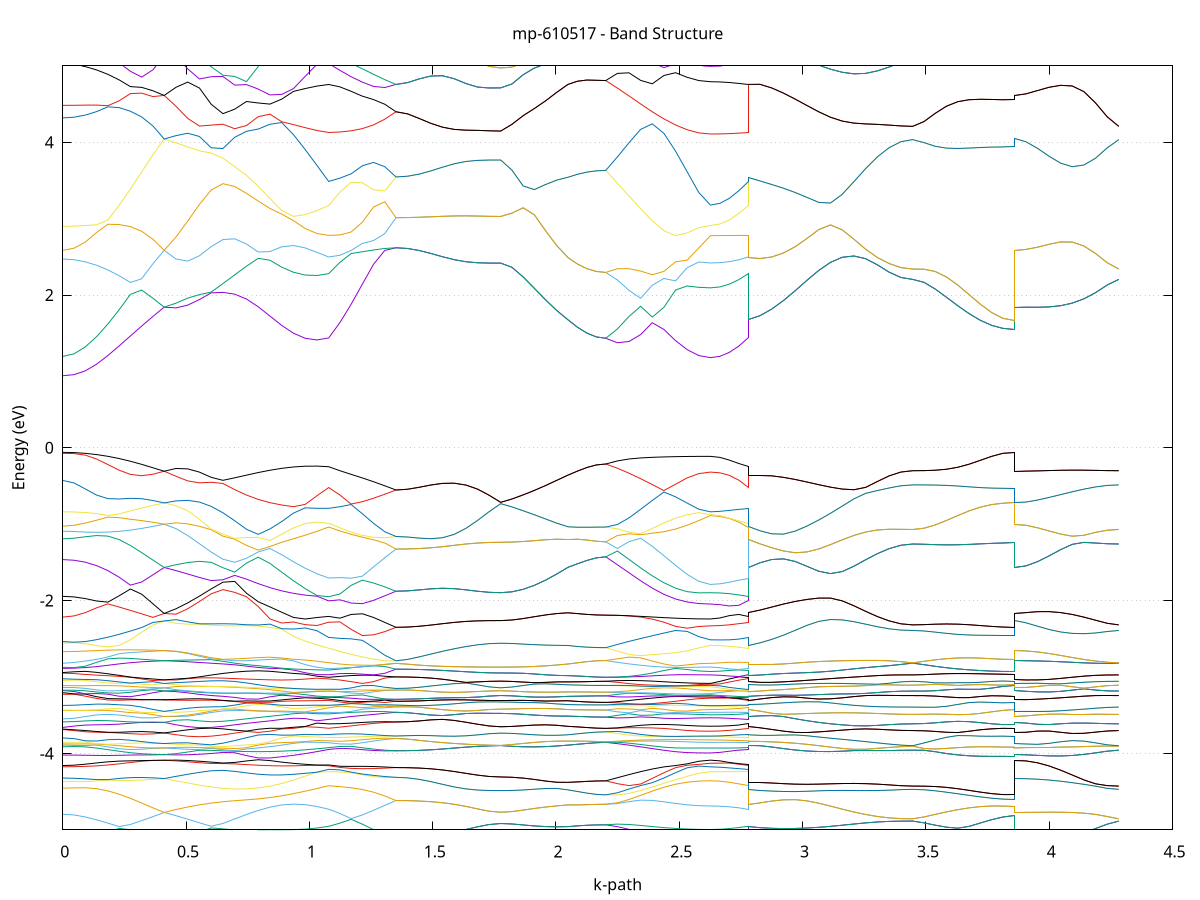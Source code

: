 set title 'mp-610517 - Band Structure'
set xlabel 'k-path'
set ylabel 'Energy (eV)'
set grid y
set yrange [-5:5]
set terminal png size 800,600
set output 'mp-610517_bands_gnuplot.png'
plot '-' using 1:2 with lines notitle, '-' using 1:2 with lines notitle, '-' using 1:2 with lines notitle, '-' using 1:2 with lines notitle, '-' using 1:2 with lines notitle, '-' using 1:2 with lines notitle, '-' using 1:2 with lines notitle, '-' using 1:2 with lines notitle, '-' using 1:2 with lines notitle, '-' using 1:2 with lines notitle, '-' using 1:2 with lines notitle, '-' using 1:2 with lines notitle, '-' using 1:2 with lines notitle, '-' using 1:2 with lines notitle, '-' using 1:2 with lines notitle, '-' using 1:2 with lines notitle, '-' using 1:2 with lines notitle, '-' using 1:2 with lines notitle, '-' using 1:2 with lines notitle, '-' using 1:2 with lines notitle, '-' using 1:2 with lines notitle, '-' using 1:2 with lines notitle, '-' using 1:2 with lines notitle, '-' using 1:2 with lines notitle, '-' using 1:2 with lines notitle, '-' using 1:2 with lines notitle, '-' using 1:2 with lines notitle, '-' using 1:2 with lines notitle, '-' using 1:2 with lines notitle, '-' using 1:2 with lines notitle, '-' using 1:2 with lines notitle, '-' using 1:2 with lines notitle, '-' using 1:2 with lines notitle, '-' using 1:2 with lines notitle, '-' using 1:2 with lines notitle, '-' using 1:2 with lines notitle, '-' using 1:2 with lines notitle, '-' using 1:2 with lines notitle, '-' using 1:2 with lines notitle, '-' using 1:2 with lines notitle, '-' using 1:2 with lines notitle, '-' using 1:2 with lines notitle, '-' using 1:2 with lines notitle, '-' using 1:2 with lines notitle, '-' using 1:2 with lines notitle, '-' using 1:2 with lines notitle, '-' using 1:2 with lines notitle, '-' using 1:2 with lines notitle, '-' using 1:2 with lines notitle, '-' using 1:2 with lines notitle, '-' using 1:2 with lines notitle, '-' using 1:2 with lines notitle, '-' using 1:2 with lines notitle, '-' using 1:2 with lines notitle, '-' using 1:2 with lines notitle, '-' using 1:2 with lines notitle, '-' using 1:2 with lines notitle, '-' using 1:2 with lines notitle, '-' using 1:2 with lines notitle, '-' using 1:2 with lines notitle, '-' using 1:2 with lines notitle, '-' using 1:2 with lines notitle, '-' using 1:2 with lines notitle, '-' using 1:2 with lines notitle, '-' using 1:2 with lines notitle, '-' using 1:2 with lines notitle, '-' using 1:2 with lines notitle, '-' using 1:2 with lines notitle, '-' using 1:2 with lines notitle, '-' using 1:2 with lines notitle, '-' using 1:2 with lines notitle, '-' using 1:2 with lines notitle, '-' using 1:2 with lines notitle, '-' using 1:2 with lines notitle, '-' using 1:2 with lines notitle, '-' using 1:2 with lines notitle, '-' using 1:2 with lines notitle, '-' using 1:2 with lines notitle, '-' using 1:2 with lines notitle, '-' using 1:2 with lines notitle, '-' using 1:2 with lines notitle, '-' using 1:2 with lines notitle, '-' using 1:2 with lines notitle, '-' using 1:2 with lines notitle, '-' using 1:2 with lines notitle, '-' using 1:2 with lines notitle, '-' using 1:2 with lines notitle, '-' using 1:2 with lines notitle, '-' using 1:2 with lines notitle, '-' using 1:2 with lines notitle, '-' using 1:2 with lines notitle, '-' using 1:2 with lines notitle, '-' using 1:2 with lines notitle, '-' using 1:2 with lines notitle, '-' using 1:2 with lines notitle, '-' using 1:2 with lines notitle, '-' using 1:2 with lines notitle, '-' using 1:2 with lines notitle, '-' using 1:2 with lines notitle, '-' using 1:2 with lines notitle, '-' using 1:2 with lines notitle, '-' using 1:2 with lines notitle, '-' using 1:2 with lines notitle, '-' using 1:2 with lines notitle, '-' using 1:2 with lines notitle, '-' using 1:2 with lines notitle, '-' using 1:2 with lines notitle, '-' using 1:2 with lines notitle, '-' using 1:2 with lines notitle, '-' using 1:2 with lines notitle, '-' using 1:2 with lines notitle, '-' using 1:2 with lines notitle, '-' using 1:2 with lines notitle, '-' using 1:2 with lines notitle, '-' using 1:2 with lines notitle, '-' using 1:2 with lines notitle, '-' using 1:2 with lines notitle, '-' using 1:2 with lines notitle, '-' using 1:2 with lines notitle, '-' using 1:2 with lines notitle, '-' using 1:2 with lines notitle, '-' using 1:2 with lines notitle, '-' using 1:2 with lines notitle, '-' using 1:2 with lines notitle, '-' using 1:2 with lines notitle, '-' using 1:2 with lines notitle, '-' using 1:2 with lines notitle, '-' using 1:2 with lines notitle
0.000000 -12.906545
0.045695 -12.903645
0.091390 -12.894945
0.137085 -12.880545
0.182781 -12.860945
0.228476 -12.836445
0.274171 -12.807645
0.319866 -12.775145
0.365561 -12.739845
0.411256 -12.702645
0.411256 -12.702645
0.458901 -12.703145
0.506545 -12.699745
0.554189 -12.692445
0.601833 -12.681545
0.649478 -12.667345
0.697122 -12.650245
0.744766 -12.630645
0.792410 -12.609145
0.840055 -12.586545
0.887699 -12.563345
0.935343 -12.540345
0.982987 -12.520545
1.030632 -12.514445
1.078276 -12.514545
1.078276 -12.514545
1.123776 -12.509845
1.169276 -12.506145
1.214776 -12.503345
1.260276 -12.501245
1.305776 -12.499545
1.351276 -12.497945
1.351276 -12.497945
1.398436 -12.496445
1.445595 -12.491945
1.492755 -12.484645
1.539915 -12.474645
1.587074 -12.462345
1.634234 -12.448045
1.681394 -12.432245
1.728553 -12.415645
1.775713 -12.402345
1.775713 -12.402345
1.821213 -12.403145
1.866713 -12.405045
1.912213 -12.406845
1.957713 -12.408245
2.003213 -12.408745
2.048713 -12.408445
2.048713 -12.408445
2.086991 -12.405145
2.125268 -12.403745
2.163546 -12.403545
2.201824 -12.403645
2.201824 -12.403645
2.248983 -12.423445
2.296143 -12.444045
2.343302 -12.463745
2.390462 -12.481645
2.437622 -12.497045
2.484781 -12.509545
2.531941 -12.518745
2.579100 -12.524445
2.626260 -12.526345
2.626260 -12.526345
2.664538 -12.525545
2.702815 -12.523245
2.741093 -12.519545
2.779370 -12.514545
2.779370 -12.408445
2.827015 -12.418745
2.874659 -12.430645
2.922303 -12.443345
2.969947 -12.456545
3.017592 -12.469545
3.065236 -12.482245
3.112880 -12.494045
3.160524 -12.504545
3.208169 -12.513545
3.255813 -12.520745
3.303457 -12.526045
3.351101 -12.529445
3.398746 -12.531145
3.446390 -12.531745
3.446390 -12.531745
3.492085 -12.550245
3.537780 -12.577145
3.583475 -12.602945
3.629170 -12.626245
3.674866 -12.646245
3.720561 -12.662345
3.766256 -12.674145
3.811951 -12.681245
3.857646 -12.683745
3.857646 -12.702645
3.904806 -12.699945
3.951965 -12.691945
3.999125 -12.678745
4.046285 -12.660745
4.093444 -12.638445
4.140604 -12.612445
4.187764 -12.583545
4.234923 -12.553345
4.282083 -12.531745
e
0.000000 -12.466745
0.045695 -12.470645
0.091390 -12.482345
0.137085 -12.501045
0.182781 -12.526045
0.228476 -12.556045
0.274171 -12.590045
0.319866 -12.626545
0.365561 -12.664545
0.411256 -12.702645
0.411256 -12.702645
0.458901 -12.698245
0.506545 -12.690045
0.554189 -12.678345
0.601833 -12.663545
0.649478 -12.646245
0.697122 -12.626945
0.744766 -12.606545
0.792410 -12.585745
0.840055 -12.565645
0.887699 -12.547345
0.935343 -12.531945
0.982987 -12.518445
1.030632 -12.498245
1.078276 -12.480745
1.078276 -12.480745
1.123776 -12.485145
1.169276 -12.488945
1.214776 -12.491945
1.260276 -12.494445
1.305776 -12.496345
1.351276 -12.497945
1.351276 -12.497945
1.398436 -12.496445
1.445595 -12.491945
1.492755 -12.484645
1.539915 -12.474645
1.587074 -12.462345
1.634234 -12.448045
1.681394 -12.432245
1.728553 -12.415645
1.775713 -12.402345
1.775713 -12.402345
1.821213 -12.403145
1.866713 -12.405045
1.912213 -12.406845
1.957713 -12.408245
2.003213 -12.408745
2.048713 -12.408445
2.048713 -12.408445
2.086991 -12.405145
2.125268 -12.403745
2.163546 -12.403545
2.201824 -12.403645
2.201824 -12.403645
2.248983 -12.402545
2.296143 -12.414345
2.343302 -12.424945
2.390462 -12.434445
2.437622 -12.442645
2.484781 -12.449245
2.531941 -12.454045
2.579100 -12.457045
2.626260 -12.458045
2.626260 -12.458045
2.664538 -12.459545
2.702815 -12.463945
2.741093 -12.471145
2.779370 -12.480745
2.779370 -12.408445
2.827015 -12.418745
2.874659 -12.430645
2.922303 -12.443345
2.969947 -12.456545
3.017592 -12.469545
3.065236 -12.482245
3.112880 -12.494045
3.160524 -12.504545
3.208169 -12.513545
3.255813 -12.520745
3.303457 -12.526045
3.351101 -12.529445
3.398746 -12.531145
3.446390 -12.531745
3.446390 -12.531745
3.492085 -12.550245
3.537780 -12.577145
3.583475 -12.602945
3.629170 -12.626245
3.674866 -12.646245
3.720561 -12.662345
3.766256 -12.674145
3.811951 -12.681245
3.857646 -12.683745
3.857646 -12.702645
3.904806 -12.699945
3.951965 -12.691945
3.999125 -12.678745
4.046285 -12.660745
4.093444 -12.638445
4.140604 -12.612445
4.187764 -12.583545
4.234923 -12.553345
4.282083 -12.531745
e
0.000000 -12.434345
0.045695 -12.432645
0.091390 -12.427345
0.137085 -12.418645
0.182781 -12.406845
0.228476 -12.392345
0.274171 -12.375445
0.319866 -12.356645
0.365561 -12.336745
0.411256 -12.316145
0.411256 -12.316145
0.458901 -12.323745
0.506545 -12.330245
0.554189 -12.335745
0.601833 -12.339945
0.649478 -12.343045
0.697122 -12.345045
0.744766 -12.345945
0.792410 -12.346045
0.840055 -12.345345
0.887699 -12.343945
0.935343 -12.341945
0.982987 -12.339245
1.030632 -12.335745
1.078276 -12.331345
1.078276 -12.331345
1.123776 -12.328345
1.169276 -12.323745
1.214776 -12.317945
1.260276 -12.311145
1.305776 -12.303645
1.351276 -12.295945
1.351276 -12.295945
1.398436 -12.297545
1.445595 -12.302145
1.492755 -12.309545
1.539915 -12.319745
1.587074 -12.332245
1.634234 -12.346645
1.681394 -12.362545
1.728553 -12.379245
1.775713 -12.392645
1.775713 -12.392645
1.821213 -12.391745
1.866713 -12.389945
1.912213 -12.388145
1.957713 -12.387045
2.003213 -12.386945
2.048713 -12.387845
2.048713 -12.387845
2.086991 -12.389545
2.125268 -12.389645
2.163546 -12.389145
2.201824 -12.388845
2.201824 -12.388845
2.248983 -12.387345
2.296143 -12.374645
2.343302 -12.363745
2.390462 -12.354245
2.437622 -12.346145
2.484781 -12.339645
2.531941 -12.334945
2.579100 -12.332045
2.626260 -12.331045
2.626260 -12.331045
2.664538 -12.331045
2.702815 -12.331045
2.741093 -12.331145
2.779370 -12.331345
2.779370 -12.387845
2.827015 -12.385845
2.874659 -12.387045
2.922303 -12.391645
2.969947 -12.399245
3.017592 -12.409445
3.065236 -12.421445
3.112880 -12.434745
3.160524 -12.448545
3.208169 -12.462145
3.255813 -12.474845
3.303457 -12.485945
3.351101 -12.494745
3.398746 -12.500545
3.446390 -12.502545
3.446390 -12.502545
3.492085 -12.483545
3.537780 -12.455445
3.583475 -12.427645
3.629170 -12.402045
3.674866 -12.379545
3.720561 -12.361045
3.766256 -12.347345
3.811951 -12.338845
3.857646 -12.335945
3.857646 -12.316145
3.904806 -12.319345
3.951965 -12.328645
3.999125 -12.343945
4.046285 -12.364445
4.093444 -12.389445
4.140604 -12.417945
4.187764 -12.448845
4.234923 -12.480445
4.282083 -12.502545
e
0.000000 -12.201445
0.045695 -12.203145
0.091390 -12.207945
0.137085 -12.215945
0.182781 -12.227045
0.228476 -12.241045
0.274171 -12.257445
0.319866 -12.275845
0.365561 -12.295645
0.411256 -12.316145
0.411256 -12.316145
0.458901 -12.307645
0.506545 -12.298645
0.554189 -12.289245
0.601833 -12.279845
0.649478 -12.271045
0.697122 -12.262945
0.744766 -12.256245
0.792410 -12.251245
0.840055 -12.248245
0.887699 -12.247445
0.935343 -12.248745
0.982987 -12.252145
1.030632 -12.257245
1.078276 -12.263445
1.078276 -12.263445
1.123776 -12.265745
1.169276 -12.269545
1.214776 -12.274845
1.260276 -12.281145
1.305776 -12.288345
1.351276 -12.295945
1.351276 -12.295945
1.398436 -12.297545
1.445595 -12.302145
1.492755 -12.309545
1.539915 -12.319745
1.587074 -12.332245
1.634234 -12.346645
1.681394 -12.362545
1.728553 -12.379245
1.775713 -12.392645
1.775713 -12.392645
1.821213 -12.391745
1.866713 -12.389945
1.912213 -12.388145
1.957713 -12.387045
2.003213 -12.386945
2.048713 -12.387845
2.048713 -12.387845
2.086991 -12.389545
2.125268 -12.389645
2.163546 -12.389145
2.201824 -12.388845
2.201824 -12.388845
2.248983 -12.371545
2.296143 -12.351745
2.343302 -12.331945
2.390462 -12.313645
2.437622 -12.297745
2.484781 -12.284745
2.531941 -12.275145
2.579100 -12.269245
2.626260 -12.267245
2.626260 -12.267245
2.664538 -12.267045
2.702815 -12.266245
2.741093 -12.265045
2.779370 -12.263445
2.779370 -12.387845
2.827015 -12.385845
2.874659 -12.387045
2.922303 -12.391645
2.969947 -12.399245
3.017592 -12.409445
3.065236 -12.421445
3.112880 -12.434745
3.160524 -12.448545
3.208169 -12.462145
3.255813 -12.474845
3.303457 -12.485945
3.351101 -12.494745
3.398746 -12.500545
3.446390 -12.502545
3.446390 -12.502545
3.492085 -12.483545
3.537780 -12.455445
3.583475 -12.427645
3.629170 -12.402045
3.674866 -12.379545
3.720561 -12.361045
3.766256 -12.347345
3.811951 -12.338845
3.857646 -12.335945
3.857646 -12.316145
3.904806 -12.319345
3.951965 -12.328645
3.999125 -12.343945
4.046285 -12.364445
4.093444 -12.389445
4.140604 -12.417945
4.187764 -12.448845
4.234923 -12.480445
4.282083 -12.502545
e
0.000000 -5.623945
0.045695 -5.616145
0.091390 -5.593045
0.137085 -5.555945
0.182781 -5.506845
0.228476 -5.450045
0.274171 -5.422345
0.319866 -5.419245
0.365561 -5.417845
0.411256 -5.416145
0.411256 -5.416145
0.458901 -5.425745
0.506545 -5.430545
0.554189 -5.431045
0.601833 -5.428145
0.649478 -5.423745
0.697122 -5.458945
0.744766 -5.493645
0.792410 -5.528445
0.840055 -5.562645
0.887699 -5.595145
0.935343 -5.623745
0.982987 -5.646045
1.030632 -5.659445
1.078276 -5.662245
1.078276 -5.662245
1.123776 -5.623945
1.169276 -5.574445
1.214776 -5.516545
1.260276 -5.454945
1.305776 -5.397445
1.351276 -5.356145
1.351276 -5.356145
1.398436 -5.357145
1.445595 -5.359045
1.492755 -5.359545
1.539915 -5.357045
1.587074 -5.350745
1.634234 -5.340945
1.681394 -5.328545
1.728553 -5.315245
1.775713 -5.307245
1.775713 -5.307245
1.821213 -5.351145
1.866713 -5.404645
1.912213 -5.457045
1.957713 -5.505245
2.003213 -5.546745
2.048713 -5.579545
2.048713 -5.579545
2.086991 -5.600145
2.125268 -5.615245
2.163546 -5.624545
2.201824 -5.627645
2.201824 -5.627645
2.248983 -5.646245
2.296143 -5.662545
2.343302 -5.676345
2.390462 -5.687745
2.437622 -5.696945
2.484781 -5.703945
2.531941 -5.708845
2.579100 -5.711645
2.626260 -5.712545
2.626260 -5.712545
2.664538 -5.709345
2.702815 -5.699745
2.741093 -5.683945
2.779370 -5.662245
2.779370 -5.579545
2.827015 -5.573145
2.874659 -5.558445
2.922303 -5.536645
2.969947 -5.509245
3.017592 -5.478145
3.065236 -5.445145
3.112880 -5.412645
3.160524 -5.382445
3.208169 -5.356345
3.255813 -5.335545
3.303457 -5.320445
3.351101 -5.310545
3.398746 -5.305045
3.446390 -5.303245
3.446390 -5.303245
3.492085 -5.327545
3.537780 -5.372545
3.583475 -5.419845
3.629170 -5.464545
3.674866 -5.504245
3.720561 -5.537145
3.766256 -5.561645
3.811951 -5.576845
3.857646 -5.582045
3.857646 -5.416145
3.904806 -5.412945
3.951965 -5.403645
3.999125 -5.389345
4.046285 -5.371645
4.093444 -5.352445
4.140604 -5.333845
4.187764 -5.318045
4.234923 -5.307145
4.282083 -5.303245
e
0.000000 -5.476145
0.045695 -5.473245
0.091390 -5.464745
0.137085 -5.452145
0.182781 -5.438045
0.228476 -5.425645
0.274171 -5.406945
0.319866 -5.410645
0.365561 -5.413845
0.411256 -5.416145
0.411256 -5.416145
0.458901 -5.401745
0.506545 -5.382845
0.554189 -5.363845
0.601833 -5.388145
0.649478 -5.422645
0.697122 -5.415545
0.744766 -5.407945
0.792410 -5.400745
0.840055 -5.394745
0.887699 -5.390445
0.935343 -5.388045
0.982987 -5.387845
1.030632 -5.389545
1.078276 -5.393145
1.078276 -5.393145
1.123776 -5.382245
1.169276 -5.369045
1.214776 -5.355145
1.260276 -5.343245
1.305776 -5.339945
1.351276 -5.356145
1.351276 -5.356145
1.398436 -5.357145
1.445595 -5.359045
1.492755 -5.359545
1.539915 -5.357045
1.587074 -5.350745
1.634234 -5.340945
1.681394 -5.328545
1.728553 -5.315245
1.775713 -5.307245
1.775713 -5.307245
1.821213 -5.351145
1.866713 -5.404645
1.912213 -5.457045
1.957713 -5.505245
2.003213 -5.546745
2.048713 -5.579545
2.048713 -5.579545
2.086991 -5.600145
2.125268 -5.615245
2.163546 -5.624545
2.201824 -5.627645
2.201824 -5.627645
2.248983 -5.606345
2.296143 -5.582545
2.343302 -5.556145
2.390462 -5.527645
2.437622 -5.497445
2.484781 -5.467245
2.531941 -5.439245
2.579100 -5.418145
2.626260 -5.409945
2.626260 -5.409945
2.664538 -5.409145
2.702815 -5.406445
2.741093 -5.401245
2.779370 -5.393145
2.779370 -5.579545
2.827015 -5.573145
2.874659 -5.558445
2.922303 -5.536645
2.969947 -5.509245
3.017592 -5.478145
3.065236 -5.445145
3.112880 -5.412645
3.160524 -5.382445
3.208169 -5.356345
3.255813 -5.335545
3.303457 -5.320445
3.351101 -5.310545
3.398746 -5.305045
3.446390 -5.303245
3.446390 -5.303245
3.492085 -5.327545
3.537780 -5.372545
3.583475 -5.419845
3.629170 -5.464545
3.674866 -5.504245
3.720561 -5.537145
3.766256 -5.561645
3.811951 -5.576845
3.857646 -5.582045
3.857646 -5.416145
3.904806 -5.412945
3.951965 -5.403645
3.999125 -5.389345
4.046285 -5.371645
4.093444 -5.352445
4.140604 -5.333845
4.187764 -5.318045
4.234923 -5.307145
4.282083 -5.303245
e
0.000000 -5.387745
0.045695 -5.388545
0.091390 -5.390845
0.137085 -5.394245
0.182781 -5.398345
0.228476 -5.402645
0.274171 -5.385645
0.319866 -5.327545
0.365561 -5.275445
0.411256 -5.228045
0.411256 -5.228045
0.458901 -5.266345
0.506545 -5.306745
0.554189 -5.341545
0.601833 -5.327545
0.649478 -5.297845
0.697122 -5.266145
0.744766 -5.235045
0.792410 -5.232945
0.840055 -5.246845
0.887699 -5.263045
0.935343 -5.280045
0.982987 -5.296145
1.030632 -5.309845
1.078276 -5.320045
1.078276 -5.320045
1.123776 -5.306145
1.169276 -5.293845
1.214776 -5.284345
1.260276 -5.278545
1.305776 -5.275845
1.351276 -5.272945
1.351276 -5.272945
1.398436 -5.270245
1.445595 -5.263845
1.492755 -5.257545
1.539915 -5.254245
1.587074 -5.255245
1.634234 -5.260345
1.681394 -5.268845
1.728553 -5.279545
1.775713 -5.286645
1.775713 -5.286645
1.821213 -5.245445
1.866713 -5.199445
1.912213 -5.157745
1.957713 -5.121345
2.003213 -5.091345
2.048713 -5.068845
2.048713 -5.068845
2.086991 -5.052745
2.125268 -5.040445
2.163546 -5.032645
2.201824 -5.029945
2.201824 -5.029945
2.248983 -5.066345
2.296143 -5.116045
2.343302 -5.169945
2.390462 -5.221945
2.437622 -5.268045
2.484781 -5.305945
2.531941 -5.333945
2.579100 -5.351245
2.626260 -5.357045
2.626260 -5.357045
2.664538 -5.354145
2.702815 -5.346145
2.741093 -5.334245
2.779370 -5.320045
2.779370 -5.068845
2.827015 -5.078445
2.874659 -5.093445
2.922303 -5.112245
2.969947 -5.132545
3.017592 -5.152145
3.065236 -5.169645
3.112880 -5.184245
3.160524 -5.195145
3.208169 -5.202345
3.255813 -5.205845
3.303457 -5.206645
3.351101 -5.205845
3.398746 -5.204845
3.446390 -5.204445
3.446390 -5.204445
3.492085 -5.179645
3.537780 -5.133045
3.583475 -5.083745
3.629170 -5.042645
3.674866 -5.034645
3.720561 -5.044845
3.766256 -5.054745
3.811951 -5.061045
3.857646 -5.063245
3.857646 -5.228045
3.904806 -5.223545
3.951965 -5.210645
3.999125 -5.192345
4.046285 -5.180645
4.093444 -5.182845
4.140604 -5.189845
4.187764 -5.197045
4.234923 -5.202445
4.282083 -5.204445
e
0.000000 -5.219545
0.045695 -5.253945
0.091390 -5.282845
0.137085 -5.303345
0.182781 -5.312545
0.228476 -5.306445
0.274171 -5.282045
0.319866 -5.239945
0.365561 -5.186245
0.411256 -5.228045
0.411256 -5.228045
0.458901 -5.202745
0.506545 -5.197045
0.554189 -5.199445
0.601833 -5.203545
0.649478 -5.208245
0.697122 -5.214045
0.744766 -5.221945
0.792410 -5.207945
0.840055 -5.199545
0.887699 -5.210845
0.935343 -5.219345
0.982987 -5.223945
1.030632 -5.226045
1.078276 -5.226645
1.078276 -5.226645
1.123776 -5.237945
1.169276 -5.247745
1.214776 -5.255545
1.260276 -5.262045
1.305776 -5.267945
1.351276 -5.272945
1.351276 -5.272945
1.398436 -5.270245
1.445595 -5.263845
1.492755 -5.257545
1.539915 -5.254245
1.587074 -5.255245
1.634234 -5.260345
1.681394 -5.268845
1.728553 -5.279545
1.775713 -5.286645
1.775713 -5.286645
1.821213 -5.245445
1.866713 -5.199445
1.912213 -5.157745
1.957713 -5.121345
2.003213 -5.091345
2.048713 -5.068845
2.048713 -5.068845
2.086991 -5.052745
2.125268 -5.040445
2.163546 -5.032645
2.201824 -5.029945
2.201824 -5.029945
2.248983 -5.014845
2.296143 -5.020345
2.343302 -5.040545
2.390462 -5.074445
2.437622 -5.110945
2.484781 -5.145045
2.531941 -5.174845
2.579100 -5.196645
2.626260 -5.205045
2.626260 -5.205045
2.664538 -5.206545
2.702815 -5.211045
2.741093 -5.217945
2.779370 -5.226645
2.779370 -5.068845
2.827015 -5.078445
2.874659 -5.093445
2.922303 -5.112245
2.969947 -5.132545
3.017592 -5.152145
3.065236 -5.169645
3.112880 -5.184245
3.160524 -5.195145
3.208169 -5.202345
3.255813 -5.205845
3.303457 -5.206645
3.351101 -5.205845
3.398746 -5.204845
3.446390 -5.204445
3.446390 -5.204445
3.492085 -5.179645
3.537780 -5.133045
3.583475 -5.083745
3.629170 -5.042645
3.674866 -5.034645
3.720561 -5.044845
3.766256 -5.054745
3.811951 -5.061045
3.857646 -5.063245
3.857646 -5.228045
3.904806 -5.223545
3.951965 -5.210645
3.999125 -5.192345
4.046285 -5.180645
4.093444 -5.182845
4.140604 -5.189845
4.187764 -5.197045
4.234923 -5.202445
4.282083 -5.204445
e
0.000000 -5.216845
0.045695 -5.176845
0.091390 -5.131245
0.137085 -5.100745
0.182781 -5.099845
0.228476 -5.104645
0.274171 -5.119345
0.319866 -5.146645
0.365561 -5.184345
0.411256 -5.131245
0.411256 -5.131245
0.458901 -5.125145
0.506545 -5.112145
0.554189 -5.097545
0.601833 -5.085845
0.649478 -5.085045
0.697122 -5.104245
0.744766 -5.134845
0.792410 -5.162445
0.840055 -5.168745
0.887699 -5.153145
0.935343 -5.139745
0.982987 -5.131545
1.030632 -5.127945
1.078276 -5.127645
1.078276 -5.127645
1.123776 -5.132845
1.169276 -5.138445
1.214776 -5.143345
1.260276 -5.144645
1.305776 -5.136845
1.351276 -5.111445
1.351276 -5.111445
1.398436 -5.108645
1.445595 -5.099645
1.492755 -5.083545
1.539915 -5.060145
1.587074 -5.030345
1.634234 -4.996345
1.681394 -4.961445
1.728553 -4.931445
1.775713 -4.918145
1.775713 -4.918145
1.821213 -4.923945
1.866713 -4.936845
1.912213 -4.949545
1.957713 -4.958245
2.003213 -4.961345
2.048713 -4.958645
2.048713 -4.958645
2.086991 -4.948645
2.125268 -4.940945
2.163546 -4.936245
2.201824 -4.934745
2.201824 -4.934745
2.248983 -4.959445
2.296143 -4.993945
2.343302 -5.029645
2.390462 -5.055745
2.437622 -5.077145
2.484781 -5.094845
2.531941 -5.107945
2.579100 -5.115945
2.626260 -5.118645
2.626260 -5.118645
2.664538 -5.119445
2.702815 -5.121545
2.741093 -5.124445
2.779370 -5.127645
2.779370 -4.958645
2.827015 -4.972345
2.874659 -4.980945
2.922303 -4.984245
2.969947 -4.982745
3.017592 -4.977045
3.065236 -4.967645
3.112880 -4.955145
3.160524 -4.940345
3.208169 -4.924645
3.255813 -4.909845
3.303457 -4.897845
3.351101 -4.890045
3.398746 -4.886745
3.446390 -4.886145
3.446390 -4.886145
3.492085 -4.909145
3.537780 -4.939645
3.583475 -4.965845
3.629170 -4.979145
3.674866 -4.955645
3.720561 -4.911545
3.766256 -4.867845
3.811951 -4.833145
3.857646 -4.818845
3.857646 -5.131245
3.904806 -5.132745
3.951965 -5.136345
3.999125 -5.137945
4.046285 -5.124645
4.093444 -5.088545
4.140604 -5.039345
4.187764 -4.983445
4.234923 -4.926745
4.282083 -4.886145
e
0.000000 -5.107545
0.045695 -5.106545
0.091390 -5.103745
0.137085 -5.082545
0.182781 -5.032145
0.228476 -4.981345
0.274171 -5.000745
0.319866 -5.040945
0.365561 -5.082745
0.411256 -5.131245
0.411256 -5.131245
0.458901 -5.119045
0.506545 -5.081945
0.554189 -5.031545
0.601833 -4.975645
0.649478 -4.988345
0.697122 -5.002045
0.744766 -5.002045
0.792410 -4.999945
0.840055 -4.999345
0.887699 -4.999745
0.935343 -4.998145
0.982987 -4.991445
1.030632 -4.977245
1.078276 -4.954545
1.078276 -4.954545
1.123776 -4.913245
1.169276 -4.862945
1.214776 -4.926345
1.260276 -4.998545
1.305776 -5.063445
1.351276 -5.111445
1.351276 -5.111445
1.398436 -5.108645
1.445595 -5.099645
1.492755 -5.083545
1.539915 -5.060145
1.587074 -5.030345
1.634234 -4.996345
1.681394 -4.961445
1.728553 -4.931445
1.775713 -4.918145
1.775713 -4.918145
1.821213 -4.923945
1.866713 -4.936845
1.912213 -4.949545
1.957713 -4.958245
2.003213 -4.961345
2.048713 -4.958645
2.048713 -4.958645
2.086991 -4.948645
2.125268 -4.940945
2.163546 -4.936245
2.201824 -4.934745
2.201824 -4.934745
2.248983 -4.925645
2.296143 -4.930745
2.343302 -4.943345
2.390462 -4.958045
2.437622 -4.971645
2.484781 -4.982545
2.531941 -4.990345
2.579100 -4.994945
2.626260 -4.996445
2.626260 -4.996445
2.664538 -4.993245
2.702815 -4.984245
2.741093 -4.970845
2.779370 -4.954545
2.779370 -4.958645
2.827015 -4.972345
2.874659 -4.980945
2.922303 -4.984245
2.969947 -4.982745
3.017592 -4.977045
3.065236 -4.967645
3.112880 -4.955145
3.160524 -4.940345
3.208169 -4.924645
3.255813 -4.909845
3.303457 -4.897845
3.351101 -4.890045
3.398746 -4.886745
3.446390 -4.886145
3.446390 -4.886145
3.492085 -4.909145
3.537780 -4.939645
3.583475 -4.965845
3.629170 -4.979145
3.674866 -4.955645
3.720561 -4.911545
3.766256 -4.867845
3.811951 -4.833145
3.857646 -4.818845
3.857646 -5.131245
3.904806 -5.132745
3.951965 -5.136345
3.999125 -5.137945
4.046285 -5.124645
4.093444 -5.088545
4.140604 -5.039345
4.187764 -4.983445
4.234923 -4.926745
4.282083 -4.886145
e
0.000000 -4.796245
0.045695 -4.805745
0.091390 -4.832045
0.137085 -4.869545
0.182781 -4.913045
0.228476 -4.957945
0.274171 -4.930745
0.319866 -4.880145
0.365561 -4.828345
0.411256 -4.772945
0.411256 -4.772945
0.458901 -4.815445
0.506545 -4.861245
0.554189 -4.908745
0.601833 -4.953945
0.649478 -4.917045
0.697122 -4.857845
0.744766 -4.800245
0.792410 -4.747345
0.840055 -4.703945
0.887699 -4.675045
0.935343 -4.664245
0.982987 -4.671645
1.030632 -4.695045
1.078276 -4.730645
1.078276 -4.730645
1.123776 -4.786745
1.169276 -4.853945
1.214776 -4.806045
1.260276 -4.744545
1.305776 -4.680545
1.351276 -4.616845
1.351276 -4.616845
1.398436 -4.618545
1.445595 -4.623645
1.492755 -4.632445
1.539915 -4.646145
1.587074 -4.666145
1.634234 -4.693645
1.681394 -4.726245
1.728553 -4.756545
1.775713 -4.770245
1.775713 -4.770245
1.821213 -4.761845
1.866713 -4.742445
1.912213 -4.720845
1.957713 -4.702245
2.003213 -4.687245
2.048713 -4.674245
2.048713 -4.674245
2.086991 -4.674145
2.125268 -4.671445
2.163546 -4.667545
2.201824 -4.665745
2.201824 -4.665745
2.248983 -4.657145
2.296143 -4.631545
2.343302 -4.611945
2.390462 -4.615445
2.437622 -4.633845
2.484781 -4.654945
2.531941 -4.672845
2.579100 -4.684545
2.626260 -4.688645
2.626260 -4.688645
2.664538 -4.691245
2.702815 -4.699145
2.741093 -4.712245
2.779370 -4.730645
2.779370 -4.674245
2.827015 -4.647945
2.874659 -4.624345
2.922303 -4.607945
2.969947 -4.605645
3.017592 -4.621645
3.065236 -4.652045
3.112880 -4.689745
3.160524 -4.729545
3.208169 -4.767245
3.255813 -4.800245
3.303457 -4.826245
3.351101 -4.844145
3.398746 -4.853645
3.446390 -4.856345
3.446390 -4.856345
3.492085 -4.832245
3.537780 -4.798345
3.583475 -4.765845
3.629170 -4.736945
3.674866 -4.713345
3.720561 -4.696545
3.766256 -4.688645
3.811951 -4.689945
3.857646 -4.693045
3.857646 -4.772945
3.904806 -4.772345
3.951965 -4.771045
3.999125 -4.769845
4.046285 -4.770145
4.093444 -4.773645
4.140604 -4.782045
4.187764 -4.798645
4.234923 -4.826445
4.282083 -4.856345
e
0.000000 -4.454845
0.045695 -4.452145
0.091390 -4.450145
0.137085 -4.461745
0.182781 -4.490645
0.228476 -4.533945
0.274171 -4.588345
0.319866 -4.649845
0.365561 -4.712945
0.411256 -4.772945
0.411256 -4.772945
0.458901 -4.734945
0.506545 -4.701745
0.554189 -4.673545
0.601833 -4.650545
0.649478 -4.632745
0.697122 -4.619345
0.744766 -4.608145
0.792410 -4.595445
0.840055 -4.578245
0.887699 -4.555345
0.935343 -4.527245
0.982987 -4.494945
1.030632 -4.459745
1.078276 -4.423445
1.078276 -4.423445
1.123776 -4.434845
1.169276 -4.449645
1.214776 -4.472445
1.260276 -4.507945
1.305776 -4.557545
1.351276 -4.616845
1.351276 -4.616845
1.398436 -4.618545
1.445595 -4.623645
1.492755 -4.632445
1.539915 -4.646145
1.587074 -4.666145
1.634234 -4.693645
1.681394 -4.726245
1.728553 -4.756545
1.775713 -4.770245
1.775713 -4.770245
1.821213 -4.761845
1.866713 -4.742445
1.912213 -4.720845
1.957713 -4.702245
2.003213 -4.687245
2.048713 -4.674245
2.048713 -4.674245
2.086991 -4.674145
2.125268 -4.671445
2.163546 -4.667545
2.201824 -4.665745
2.201824 -4.665745
2.248983 -4.646245
2.296143 -4.603345
2.343302 -4.549245
2.390462 -4.493945
2.437622 -4.443645
2.484781 -4.403445
2.531941 -4.376845
2.579100 -4.362945
2.626260 -4.358645
2.626260 -4.358645
2.664538 -4.363745
2.702815 -4.378045
2.741093 -4.399145
2.779370 -4.423445
2.779370 -4.674245
2.827015 -4.647945
2.874659 -4.624345
2.922303 -4.607945
2.969947 -4.605645
3.017592 -4.621645
3.065236 -4.652045
3.112880 -4.689745
3.160524 -4.729545
3.208169 -4.767245
3.255813 -4.800245
3.303457 -4.826245
3.351101 -4.844145
3.398746 -4.853645
3.446390 -4.856345
3.446390 -4.856345
3.492085 -4.832245
3.537780 -4.798345
3.583475 -4.765845
3.629170 -4.736945
3.674866 -4.713345
3.720561 -4.696545
3.766256 -4.688645
3.811951 -4.689945
3.857646 -4.693045
3.857646 -4.772945
3.904806 -4.772345
3.951965 -4.771045
3.999125 -4.769845
4.046285 -4.770145
4.093444 -4.773645
4.140604 -4.782045
4.187764 -4.798645
4.234923 -4.826445
4.282083 -4.856345
e
0.000000 -4.368345
0.045695 -4.369745
0.091390 -4.369545
0.137085 -4.360145
0.182781 -4.350245
0.228476 -4.354445
0.274171 -4.353745
0.319866 -4.348445
0.365561 -4.339645
0.411256 -4.329345
0.411256 -4.329345
0.458901 -4.358445
0.506545 -4.387545
0.554189 -4.415345
0.601833 -4.439545
0.649478 -4.457345
0.697122 -4.466145
0.744766 -4.464445
0.792410 -4.452145
0.840055 -4.429045
0.887699 -4.394445
0.935343 -4.349145
0.982987 -4.297445
1.030632 -4.247245
1.078276 -4.239245
1.078276 -4.239245
1.123776 -4.242945
1.169276 -4.253845
1.214776 -4.279345
1.260276 -4.304545
1.305776 -4.315345
1.351276 -4.313545
1.351276 -4.313545
1.398436 -4.320345
1.445595 -4.339845
1.492755 -4.369745
1.539915 -4.405045
1.587074 -4.438945
1.634234 -4.464745
1.681394 -4.479645
1.728553 -4.485745
1.775713 -4.487145
1.775713 -4.487145
1.821213 -4.485145
1.866713 -4.479045
1.912213 -4.469345
1.957713 -4.459445
2.003213 -4.458645
2.048713 -4.477545
2.048713 -4.477545
2.086991 -4.498545
2.125268 -4.520045
2.163546 -4.536445
2.201824 -4.542645
2.201824 -4.542645
2.248983 -4.544145
2.296143 -4.523045
2.343302 -4.485845
2.390462 -4.440145
2.437622 -4.392245
2.484781 -4.345345
2.531941 -4.300045
2.579100 -4.260145
2.626260 -4.240045
2.626260 -4.240045
2.664538 -4.239745
2.702815 -4.239045
2.741093 -4.238445
2.779370 -4.239245
2.779370 -4.477545
2.827015 -4.485945
2.874659 -4.493345
2.922303 -4.498845
2.969947 -4.500045
3.017592 -4.495945
3.065236 -4.490045
3.112880 -4.485945
3.160524 -4.484945
3.208169 -4.486145
3.255813 -4.487245
3.303457 -4.486145
3.351101 -4.481645
3.398746 -4.474645
3.446390 -4.470645
3.446390 -4.470645
3.492085 -4.476045
3.537780 -4.489745
3.583475 -4.508045
3.629170 -4.528445
3.674866 -4.549245
3.720561 -4.569245
3.766256 -4.586645
3.811951 -4.598445
3.857646 -4.602245
3.857646 -4.329345
3.904806 -4.331345
3.951965 -4.337545
3.999125 -4.348545
4.046285 -4.364145
4.093444 -4.383445
4.140604 -4.404845
4.187764 -4.429045
4.234923 -4.457845
4.282083 -4.470645
e
0.000000 -4.322545
0.045695 -4.325545
0.091390 -4.333145
0.137085 -4.342445
0.182781 -4.343445
0.228476 -4.327445
0.274171 -4.317445
0.319866 -4.315445
0.365561 -4.320245
0.411256 -4.329345
0.411256 -4.329345
0.458901 -4.300945
0.506545 -4.273645
0.554189 -4.248045
0.601833 -4.227845
0.649478 -4.222245
0.697122 -4.235245
0.744766 -4.255345
0.792410 -4.272645
0.840055 -4.282145
0.887699 -4.282245
0.935343 -4.274045
0.982987 -4.260845
1.030632 -4.246345
1.078276 -4.208645
1.078276 -4.208645
1.123776 -4.216145
1.169276 -4.245345
1.214776 -4.270245
1.260276 -4.287845
1.305776 -4.303245
1.351276 -4.313545
1.351276 -4.313545
1.398436 -4.320345
1.445595 -4.339845
1.492755 -4.369745
1.539915 -4.405045
1.587074 -4.438945
1.634234 -4.464745
1.681394 -4.479645
1.728553 -4.485745
1.775713 -4.487145
1.775713 -4.487145
1.821213 -4.485145
1.866713 -4.479045
1.912213 -4.469345
1.957713 -4.459445
2.003213 -4.458645
2.048713 -4.477545
2.048713 -4.477545
2.086991 -4.498545
2.125268 -4.520045
2.163546 -4.536445
2.201824 -4.542645
2.201824 -4.542645
2.248983 -4.515645
2.296143 -4.466445
2.343302 -4.421245
2.390462 -4.383645
2.437622 -4.322045
2.484781 -4.252845
2.531941 -4.188445
2.579100 -4.165945
2.626260 -4.176345
2.626260 -4.176345
2.664538 -4.180845
2.702815 -4.190145
2.741093 -4.199645
2.779370 -4.208645
2.779370 -4.477545
2.827015 -4.485945
2.874659 -4.493345
2.922303 -4.498845
2.969947 -4.500045
3.017592 -4.495945
3.065236 -4.490045
3.112880 -4.485945
3.160524 -4.484945
3.208169 -4.486145
3.255813 -4.487245
3.303457 -4.486145
3.351101 -4.481645
3.398746 -4.474645
3.446390 -4.470645
3.446390 -4.470645
3.492085 -4.476045
3.537780 -4.489745
3.583475 -4.508045
3.629170 -4.528445
3.674866 -4.549245
3.720561 -4.569245
3.766256 -4.586645
3.811951 -4.598445
3.857646 -4.602245
3.857646 -4.329345
3.904806 -4.331345
3.951965 -4.337545
3.999125 -4.348545
4.046285 -4.364145
4.093444 -4.383445
4.140604 -4.404845
4.187764 -4.429045
4.234923 -4.457845
4.282083 -4.470645
e
0.000000 -4.175145
0.045695 -4.174045
0.091390 -4.170245
0.137085 -4.163045
0.182781 -4.151845
0.228476 -4.136845
0.274171 -4.119345
0.319866 -4.102845
0.365561 -4.092545
0.411256 -4.089945
0.411256 -4.089945
0.458901 -4.098245
0.506545 -4.109745
0.554189 -4.122145
0.601833 -4.132745
0.649478 -4.132945
0.697122 -4.137045
0.744766 -4.146845
0.792410 -4.155245
0.840055 -4.161245
0.887699 -4.163845
0.935343 -4.162445
0.982987 -4.158645
1.030632 -4.155245
1.078276 -4.161445
1.078276 -4.161445
1.123776 -4.183645
1.169276 -4.196345
1.214776 -4.200145
1.260276 -4.198445
1.305776 -4.193145
1.351276 -4.185745
1.351276 -4.185745
1.398436 -4.187245
1.445595 -4.192245
1.492755 -4.201845
1.539915 -4.216945
1.587074 -4.237345
1.634234 -4.261145
1.681394 -4.284445
1.728553 -4.302045
1.775713 -4.308645
1.775713 -4.308645
1.821213 -4.312445
1.866713 -4.323645
1.912213 -4.341145
1.957713 -4.362045
2.003213 -4.377945
2.048713 -4.379245
2.048713 -4.379245
2.086991 -4.373345
2.125268 -4.366345
2.163546 -4.361345
2.201824 -4.359545
2.201824 -4.359545
2.248983 -4.396345
2.296143 -4.421545
2.343302 -4.400745
2.390462 -4.327445
2.437622 -4.253245
2.484781 -4.187145
2.531941 -4.155645
2.579100 -4.143645
2.626260 -4.129345
2.626260 -4.129345
2.664538 -4.127445
2.702815 -4.127045
2.741093 -4.141245
2.779370 -4.161445
2.779370 -4.379245
2.827015 -4.381245
2.874659 -4.387745
2.922303 -4.396245
2.969947 -4.402845
3.017592 -4.404845
3.065236 -4.402545
3.112880 -4.398345
3.160524 -4.394745
3.208169 -4.393645
3.255813 -4.396145
3.303457 -4.402645
3.351101 -4.412345
3.398746 -4.422845
3.446390 -4.428045
3.446390 -4.428045
3.492085 -4.429045
3.537780 -4.433945
3.583475 -4.444945
3.629170 -4.462245
3.674866 -4.483945
3.720561 -4.506745
3.766256 -4.526445
3.811951 -4.539445
3.857646 -4.543845
3.857646 -4.089945
3.904806 -4.098045
3.951965 -4.122745
3.999125 -4.163945
4.046285 -4.219245
4.093444 -4.282945
4.140604 -4.346745
4.187764 -4.397945
4.234923 -4.421945
4.282083 -4.428045
e
0.000000 -4.158945
0.045695 -4.154245
0.091390 -4.141545
0.137085 -4.125145
0.182781 -4.110245
0.228476 -4.101245
0.274171 -4.097245
0.319866 -4.094445
0.365561 -4.091645
0.411256 -4.089945
0.411256 -4.089945
0.458901 -4.087945
0.506545 -4.093045
0.554189 -4.102545
0.601833 -4.114145
0.649478 -4.125945
0.697122 -4.118545
0.744766 -4.099245
0.792410 -4.083245
0.840055 -4.093945
0.887699 -4.114345
0.935343 -4.130445
0.982987 -4.142845
1.030632 -4.152945
1.078276 -4.151545
1.078276 -4.151545
1.123776 -4.168745
1.169276 -4.170445
1.214776 -4.169445
1.260276 -4.171945
1.305776 -4.177945
1.351276 -4.185745
1.351276 -4.185745
1.398436 -4.187245
1.445595 -4.192245
1.492755 -4.201845
1.539915 -4.216945
1.587074 -4.237345
1.634234 -4.261145
1.681394 -4.284445
1.728553 -4.302045
1.775713 -4.308645
1.775713 -4.308645
1.821213 -4.312445
1.866713 -4.323645
1.912213 -4.341145
1.957713 -4.362045
2.003213 -4.377945
2.048713 -4.379245
2.048713 -4.379245
2.086991 -4.373345
2.125268 -4.366345
2.163546 -4.361345
2.201824 -4.359545
2.201824 -4.359545
2.248983 -4.318745
2.296143 -4.277745
2.343302 -4.238945
2.390462 -4.204545
2.437622 -4.176845
2.484781 -4.159345
2.531941 -4.136745
2.579100 -4.103045
2.626260 -4.088645
2.626260 -4.088645
2.664538 -4.097745
2.702815 -4.118245
2.741093 -4.134545
2.779370 -4.151545
2.779370 -4.379245
2.827015 -4.381245
2.874659 -4.387745
2.922303 -4.396245
2.969947 -4.402845
3.017592 -4.404845
3.065236 -4.402545
3.112880 -4.398345
3.160524 -4.394745
3.208169 -4.393645
3.255813 -4.396145
3.303457 -4.402645
3.351101 -4.412345
3.398746 -4.422845
3.446390 -4.428045
3.446390 -4.428045
3.492085 -4.429045
3.537780 -4.433945
3.583475 -4.444945
3.629170 -4.462245
3.674866 -4.483945
3.720561 -4.506745
3.766256 -4.526445
3.811951 -4.539445
3.857646 -4.543845
3.857646 -4.089945
3.904806 -4.098045
3.951965 -4.122745
3.999125 -4.163945
4.046285 -4.219245
4.093444 -4.282945
4.140604 -4.346745
4.187764 -4.397945
4.234923 -4.421945
4.282083 -4.428045
e
0.000000 -4.021845
0.045695 -4.022545
0.091390 -4.024445
0.137085 -4.026845
0.182781 -4.027745
0.228476 -4.025145
0.274171 -4.021545
0.319866 -4.020545
0.365561 -4.019245
0.411256 -4.016145
0.411256 -4.016145
0.458901 -4.020045
0.506545 -4.017745
0.554189 -4.011445
0.601833 -4.001645
0.649478 -3.987545
0.697122 -3.991445
0.744766 -4.028545
0.792410 -4.059645
0.840055 -4.059745
0.887699 -4.043945
0.935343 -4.025145
0.982987 -4.002845
1.030632 -3.976945
1.078276 -3.948445
1.078276 -3.948445
1.123776 -3.934245
1.169276 -3.938845
1.214776 -3.951445
1.260276 -3.962045
1.305776 -3.966945
1.351276 -3.965445
1.351276 -3.965445
1.398436 -3.964345
1.445595 -3.960545
1.492755 -3.953345
1.539915 -3.942745
1.587074 -3.930345
1.634234 -3.918245
1.681394 -3.908445
1.728553 -3.901545
1.775713 -3.897545
1.775713 -3.897545
1.821213 -3.907045
1.866713 -3.913445
1.912213 -3.915045
1.957713 -3.911545
2.003213 -3.903345
2.048713 -3.891845
2.048713 -3.891845
2.086991 -3.880645
2.125268 -3.869845
2.163546 -3.860545
2.201824 -3.855745
2.201824 -3.855745
2.248983 -3.872545
2.296143 -3.892245
2.343302 -3.914045
2.390462 -3.936945
2.437622 -3.959245
2.484781 -3.977945
2.531941 -3.989645
2.579100 -3.993845
2.626260 -3.994345
2.626260 -3.994345
2.664538 -3.986945
2.702815 -3.971645
2.741093 -3.957445
2.779370 -3.948445
2.779370 -3.891845
2.827015 -3.899445
2.874659 -3.916345
2.922303 -3.937145
2.969947 -3.955645
3.017592 -3.968845
3.065236 -3.975545
3.112880 -3.976045
3.160524 -3.971245
3.208169 -3.963445
3.255813 -3.961345
3.303457 -3.963545
3.351101 -3.962645
3.398746 -3.959645
3.446390 -3.958045
3.446390 -3.958045
3.492085 -3.959145
3.537780 -3.977845
3.583475 -4.001945
3.629170 -4.019945
3.674866 -4.031345
3.720561 -4.037245
3.766256 -4.039145
3.811951 -4.039045
3.857646 -4.038745
3.857646 -4.016145
3.904806 -4.018945
3.951965 -4.025945
3.999125 -4.032545
4.046285 -4.033845
4.093444 -4.027345
4.140604 -4.013345
4.187764 -3.993345
4.234923 -3.971145
4.282083 -3.958045
e
0.000000 -3.913045
0.045695 -3.910745
0.091390 -3.914245
0.137085 -3.930145
0.182781 -3.951045
0.228476 -3.972245
0.274171 -3.990945
0.319866 -4.004545
0.365561 -4.012045
0.411256 -4.016145
0.411256 -4.016145
0.458901 -4.003345
0.506545 -3.982145
0.554189 -3.958945
0.601833 -3.960745
0.649478 -3.966745
0.697122 -3.972145
0.744766 -3.976045
0.792410 -3.977345
0.840055 -3.975745
0.887699 -3.971145
0.935343 -3.963645
0.982987 -3.953245
1.030632 -3.940045
1.078276 -3.924845
1.078276 -3.924845
1.123776 -3.909845
1.169276 -3.907745
1.214776 -3.926145
1.260276 -3.944045
1.305776 -3.957545
1.351276 -3.965445
1.351276 -3.965445
1.398436 -3.964345
1.445595 -3.960545
1.492755 -3.953345
1.539915 -3.942745
1.587074 -3.930345
1.634234 -3.918245
1.681394 -3.908445
1.728553 -3.901545
1.775713 -3.897545
1.775713 -3.897545
1.821213 -3.907045
1.866713 -3.913445
1.912213 -3.915045
1.957713 -3.911545
2.003213 -3.903345
2.048713 -3.891845
2.048713 -3.891845
2.086991 -3.880645
2.125268 -3.869845
2.163546 -3.860545
2.201824 -3.855745
2.201824 -3.855745
2.248983 -3.854245
2.296143 -3.866245
2.343302 -3.883345
2.390462 -3.902245
2.437622 -3.918345
2.484781 -3.928045
2.531941 -3.930345
2.579100 -3.929445
2.626260 -3.929545
2.626260 -3.929545
2.664538 -3.930045
2.702815 -3.930345
2.741093 -3.928645
2.779370 -3.924845
2.779370 -3.891845
2.827015 -3.899445
2.874659 -3.916345
2.922303 -3.937145
2.969947 -3.955645
3.017592 -3.968845
3.065236 -3.975545
3.112880 -3.976045
3.160524 -3.971245
3.208169 -3.963445
3.255813 -3.961345
3.303457 -3.963545
3.351101 -3.962645
3.398746 -3.959645
3.446390 -3.958045
3.446390 -3.958045
3.492085 -3.959145
3.537780 -3.977845
3.583475 -4.001945
3.629170 -4.019945
3.674866 -4.031345
3.720561 -4.037245
3.766256 -4.039145
3.811951 -4.039045
3.857646 -4.038745
3.857646 -4.016145
3.904806 -4.018945
3.951965 -4.025945
3.999125 -4.032545
4.046285 -4.033845
4.093444 -4.027345
4.140604 -4.013345
4.187764 -3.993345
4.234923 -3.971145
4.282083 -3.958045
e
0.000000 -3.890245
0.045695 -3.890345
0.091390 -3.890345
0.137085 -3.891245
0.182781 -3.914245
0.228476 -3.939145
0.274171 -3.949345
0.319866 -3.945045
0.365561 -3.934645
0.411256 -3.928745
0.411256 -3.928745
0.458901 -3.937745
0.506545 -3.945845
0.554189 -3.949345
0.601833 -3.932945
0.649478 -3.952345
0.697122 -3.965345
0.744766 -3.942945
0.792410 -3.928545
0.840055 -3.912345
0.887699 -3.891845
0.935343 -3.868345
0.982987 -3.852045
1.030632 -3.854945
1.078276 -3.860745
1.078276 -3.860745
1.123776 -3.875945
1.169276 -3.879145
1.214776 -3.860245
1.260276 -3.838845
1.305776 -3.819045
1.351276 -3.804345
1.351276 -3.804345
1.398436 -3.813445
1.445595 -3.829745
1.492755 -3.845445
1.539915 -3.858745
1.587074 -3.869945
1.634234 -3.879345
1.681394 -3.886845
1.728553 -3.892445
1.775713 -3.896045
1.775713 -3.896045
1.821213 -3.883945
1.866713 -3.869945
1.912213 -3.856645
1.957713 -3.845845
2.003213 -3.839645
2.048713 -3.839045
2.048713 -3.839045
2.086991 -3.839545
2.125268 -3.841045
2.163546 -3.844045
2.201824 -3.846645
2.201824 -3.846645
2.248983 -3.842445
2.296143 -3.839745
2.343302 -3.838345
2.390462 -3.838445
2.437622 -3.840245
2.484781 -3.843845
2.531941 -3.848845
2.579100 -3.853645
2.626260 -3.855645
2.626260 -3.855645
2.664538 -3.855145
2.702815 -3.854645
2.741093 -3.855845
2.779370 -3.860745
2.779370 -3.839045
2.827015 -3.843445
2.874659 -3.849345
2.922303 -3.856545
2.969947 -3.866945
3.017592 -3.881245
3.065236 -3.898745
3.112880 -3.917445
3.160524 -3.934545
3.208169 -3.946745
3.255813 -3.945545
3.303457 -3.934045
3.351101 -3.922145
3.398746 -3.912045
3.446390 -3.905345
3.446390 -3.905345
3.492085 -3.935745
3.537780 -3.942545
3.583475 -3.934645
3.629170 -3.924845
3.674866 -3.916645
3.720561 -3.912845
3.766256 -3.913945
3.811951 -3.917245
3.857646 -3.918945
3.857646 -3.928745
3.904806 -3.924345
3.951965 -3.917045
3.999125 -3.917045
4.046285 -3.917645
4.093444 -3.915145
4.140604 -3.910945
4.187764 -3.906645
4.234923 -3.903845
4.282083 -3.905345
e
0.000000 -3.875745
0.045695 -3.877345
0.091390 -3.875645
0.137085 -3.877445
0.182781 -3.886945
0.228476 -3.899645
0.274171 -3.912945
0.319866 -3.923745
0.365561 -3.928545
0.411256 -3.928745
0.411256 -3.928745
0.458901 -3.921645
0.506545 -3.919745
0.554189 -3.923945
0.601833 -3.927845
0.649478 -3.932245
0.697122 -3.936545
0.744766 -3.925945
0.792410 -3.891045
0.840055 -3.868345
0.887699 -3.859345
0.935343 -3.853545
0.982987 -3.845545
1.030632 -3.831745
1.078276 -3.835545
1.078276 -3.835545
1.123776 -3.841345
1.169276 -3.834245
1.214776 -3.820645
1.260276 -3.808145
1.305776 -3.800845
1.351276 -3.804345
1.351276 -3.804345
1.398436 -3.813445
1.445595 -3.829745
1.492755 -3.845445
1.539915 -3.858745
1.587074 -3.869945
1.634234 -3.879345
1.681394 -3.886845
1.728553 -3.892445
1.775713 -3.896045
1.775713 -3.896045
1.821213 -3.883945
1.866713 -3.869945
1.912213 -3.856645
1.957713 -3.845845
2.003213 -3.839645
2.048713 -3.839045
2.048713 -3.839045
2.086991 -3.839545
2.125268 -3.841045
2.163546 -3.844045
2.201824 -3.846645
2.201824 -3.846645
2.248983 -3.841845
2.296143 -3.832145
2.343302 -3.825745
2.390462 -3.821945
2.437622 -3.819745
2.484781 -3.818545
2.531941 -3.818745
2.579100 -3.821345
2.626260 -3.823445
2.626260 -3.823445
2.664538 -3.824645
2.702815 -3.827645
2.741093 -3.831745
2.779370 -3.835545
2.779370 -3.839045
2.827015 -3.843445
2.874659 -3.849345
2.922303 -3.856545
2.969947 -3.866945
3.017592 -3.881245
3.065236 -3.898745
3.112880 -3.917445
3.160524 -3.934545
3.208169 -3.946745
3.255813 -3.945545
3.303457 -3.934045
3.351101 -3.922145
3.398746 -3.912045
3.446390 -3.905345
3.446390 -3.905345
3.492085 -3.935745
3.537780 -3.942545
3.583475 -3.934645
3.629170 -3.924845
3.674866 -3.916645
3.720561 -3.912845
3.766256 -3.913945
3.811951 -3.917245
3.857646 -3.918945
3.857646 -3.928745
3.904806 -3.924345
3.951965 -3.917045
3.999125 -3.917045
4.046285 -3.917645
4.093444 -3.915145
4.140604 -3.910945
4.187764 -3.906645
4.234923 -3.903845
4.282083 -3.905345
e
0.000000 -3.854345
0.045695 -3.854545
0.091390 -3.852545
0.137085 -3.871645
0.182781 -3.880545
0.228476 -3.874245
0.274171 -3.866445
0.319866 -3.863045
0.365561 -3.867945
0.411256 -3.871145
0.411256 -3.871145
0.458901 -3.880345
0.506545 -3.888645
0.554189 -3.892945
0.601833 -3.906645
0.649478 -3.911145
0.697122 -3.900345
0.744766 -3.889845
0.792410 -3.878945
0.840055 -3.845445
0.887699 -3.797745
0.935343 -3.771845
0.982987 -3.779645
1.030632 -3.785745
1.078276 -3.792245
1.078276 -3.792245
1.123776 -3.791645
1.169276 -3.787045
1.214776 -3.781245
1.260276 -3.776545
1.305776 -3.774245
1.351276 -3.772745
1.351276 -3.772745
1.398436 -3.768145
1.445595 -3.764845
1.492755 -3.767745
1.539915 -3.773245
1.587074 -3.775245
1.634234 -3.770045
1.681394 -3.757845
1.728553 -3.742645
1.775713 -3.734745
1.775713 -3.734745
1.821213 -3.738545
1.866713 -3.747445
1.912213 -3.756645
1.957713 -3.762945
2.003213 -3.763245
2.048713 -3.756445
2.048713 -3.756445
2.086991 -3.743445
2.125268 -3.731445
2.163546 -3.721645
2.201824 -3.717445
2.201824 -3.717445
2.248983 -3.740345
2.296143 -3.760345
2.343302 -3.772545
2.390462 -3.777845
2.437622 -3.778945
2.484781 -3.778745
2.531941 -3.778145
2.579100 -3.776745
2.626260 -3.776145
2.626260 -3.776145
2.664538 -3.778645
2.702815 -3.784645
2.741093 -3.790545
2.779370 -3.792245
2.779370 -3.756445
2.827015 -3.764045
2.874659 -3.763945
2.922303 -3.759945
2.969947 -3.758345
3.017592 -3.769045
3.065236 -3.785445
3.112880 -3.801045
3.160524 -3.815645
3.208169 -3.830545
3.255813 -3.846145
3.303457 -3.862345
3.351101 -3.878045
3.398746 -3.891545
3.446390 -3.899945
3.446390 -3.899945
3.492085 -3.863745
3.537780 -3.824845
3.583475 -3.789345
3.629170 -3.766745
3.674866 -3.768345
3.720561 -3.774545
3.766256 -3.776045
3.811951 -3.774345
3.857646 -3.773145
3.857646 -3.871145
3.904806 -3.876845
3.951965 -3.881645
3.999125 -3.868845
4.046285 -3.847745
4.093444 -3.833245
4.140604 -3.839245
4.187764 -3.861945
4.234923 -3.887845
4.282083 -3.899945
e
0.000000 -3.797245
0.045695 -3.806945
0.091390 -3.835545
0.137085 -3.838145
0.182781 -3.820745
0.228476 -3.816545
0.274171 -3.827545
0.319866 -3.844845
0.365561 -3.861645
0.411256 -3.871145
0.411256 -3.871145
0.458901 -3.863145
0.506545 -3.861745
0.554189 -3.876645
0.601833 -3.887945
0.649478 -3.866145
0.697122 -3.832345
0.744766 -3.794845
0.792410 -3.759245
0.840055 -3.750945
0.887699 -3.761545
0.935343 -3.760045
0.982987 -3.750945
1.030632 -3.755645
1.078276 -3.752445
1.078276 -3.752445
1.123776 -3.745145
1.169276 -3.742845
1.214776 -3.747045
1.260276 -3.756045
1.305776 -3.766545
1.351276 -3.772745
1.351276 -3.772745
1.398436 -3.768145
1.445595 -3.764845
1.492755 -3.767745
1.539915 -3.773245
1.587074 -3.775245
1.634234 -3.770045
1.681394 -3.757845
1.728553 -3.742645
1.775713 -3.734745
1.775713 -3.734745
1.821213 -3.738545
1.866713 -3.747445
1.912213 -3.756645
1.957713 -3.762945
2.003213 -3.763245
2.048713 -3.756445
2.048713 -3.756445
2.086991 -3.743445
2.125268 -3.731445
2.163546 -3.721645
2.201824 -3.717445
2.201824 -3.717445
2.248983 -3.711945
2.296143 -3.730145
2.343302 -3.751345
2.390462 -3.767445
2.437622 -3.776145
2.484781 -3.777745
2.531941 -3.775745
2.579100 -3.774145
2.626260 -3.773545
2.626260 -3.773545
2.664538 -3.771245
2.702815 -3.765245
2.741093 -3.757945
2.779370 -3.752445
2.779370 -3.756445
2.827015 -3.764045
2.874659 -3.763945
2.922303 -3.759945
2.969947 -3.758345
3.017592 -3.769045
3.065236 -3.785445
3.112880 -3.801045
3.160524 -3.815645
3.208169 -3.830545
3.255813 -3.846145
3.303457 -3.862345
3.351101 -3.878045
3.398746 -3.891545
3.446390 -3.899945
3.446390 -3.899945
3.492085 -3.863745
3.537780 -3.824845
3.583475 -3.789345
3.629170 -3.766745
3.674866 -3.768345
3.720561 -3.774545
3.766256 -3.776045
3.811951 -3.774345
3.857646 -3.773145
3.857646 -3.871145
3.904806 -3.876845
3.951965 -3.881645
3.999125 -3.868845
4.046285 -3.847745
4.093444 -3.833245
4.140604 -3.839245
4.187764 -3.861945
4.234923 -3.887845
4.282083 -3.899945
e
0.000000 -3.687445
0.045695 -3.701745
0.091390 -3.717345
0.137085 -3.722745
0.182781 -3.726345
0.228476 -3.732845
0.274171 -3.742145
0.319866 -3.748545
0.365561 -3.744845
0.411256 -3.732645
0.411256 -3.732645
0.458901 -3.755445
0.506545 -3.775345
0.554189 -3.782145
0.601833 -3.774445
0.649478 -3.757845
0.697122 -3.734745
0.744766 -3.712545
0.792410 -3.725145
0.840055 -3.710145
0.887699 -3.679945
0.935343 -3.672545
0.982987 -3.651045
1.030632 -3.657545
1.078276 -3.671045
1.078276 -3.671045
1.123776 -3.656345
1.169276 -3.639645
1.214776 -3.622745
1.260276 -3.607745
1.305776 -3.596145
1.351276 -3.588545
1.351276 -3.588545
1.398436 -3.585245
1.445595 -3.575145
1.492755 -3.561145
1.539915 -3.554745
1.587074 -3.568445
1.634234 -3.592045
1.681394 -3.617945
1.728553 -3.640845
1.775713 -3.651345
1.775713 -3.651345
1.821213 -3.647145
1.866713 -3.637945
1.912213 -3.629345
1.957713 -3.626245
2.003213 -3.632145
2.048713 -3.646145
2.048713 -3.646145
2.086991 -3.653245
2.125268 -3.661545
2.163546 -3.669245
2.201824 -3.672745
2.201824 -3.672745
2.248983 -3.668345
2.296143 -3.663745
2.343302 -3.663945
2.390462 -3.666745
2.437622 -3.673845
2.484781 -3.686045
2.531941 -3.699745
2.579100 -3.708045
2.626260 -3.709645
2.626260 -3.709645
2.664538 -3.706745
2.702815 -3.698745
2.741093 -3.686445
2.779370 -3.671045
2.779370 -3.646145
2.827015 -3.664945
2.874659 -3.686445
2.922303 -3.708545
2.969947 -3.725645
3.017592 -3.727045
3.065236 -3.718545
3.112880 -3.707445
3.160524 -3.695445
3.208169 -3.684445
3.255813 -3.679445
3.303457 -3.683845
3.351101 -3.692045
3.398746 -3.698745
3.446390 -3.701345
3.446390 -3.701345
3.492085 -3.704145
3.537780 -3.712445
3.583475 -3.723745
3.629170 -3.727245
3.674866 -3.710045
3.720561 -3.690845
3.766256 -3.678445
3.811951 -3.672245
3.857646 -3.670545
3.857646 -3.732645
3.904806 -3.723745
3.951965 -3.708045
3.999125 -3.707245
4.046285 -3.724045
4.093444 -3.739345
4.140604 -3.737045
4.187764 -3.721745
4.234923 -3.707245
4.282083 -3.701345
e
0.000000 -3.681745
0.045695 -3.691145
0.091390 -3.700845
0.137085 -3.713545
0.182781 -3.723545
0.228476 -3.723945
0.274171 -3.717245
0.319866 -3.714345
0.365561 -3.720245
0.411256 -3.732645
0.411256 -3.732645
0.458901 -3.711245
0.506545 -3.691445
0.554189 -3.675245
0.601833 -3.669345
0.649478 -3.678745
0.697122 -3.695545
0.744766 -3.708245
0.792410 -3.684045
0.840055 -3.671045
0.887699 -3.672045
0.935343 -3.658245
0.982987 -3.647345
1.030632 -3.603345
1.078276 -3.613445
1.078276 -3.613445
1.123776 -3.610945
1.169276 -3.604045
1.214776 -3.594645
1.260276 -3.587545
1.305776 -3.585445
1.351276 -3.588545
1.351276 -3.588545
1.398436 -3.585245
1.445595 -3.575145
1.492755 -3.561145
1.539915 -3.554745
1.587074 -3.568445
1.634234 -3.592045
1.681394 -3.617945
1.728553 -3.640845
1.775713 -3.651345
1.775713 -3.651345
1.821213 -3.647145
1.866713 -3.637945
1.912213 -3.629345
1.957713 -3.626245
2.003213 -3.632145
2.048713 -3.646145
2.048713 -3.646145
2.086991 -3.653245
2.125268 -3.661545
2.163546 -3.669245
2.201824 -3.672745
2.201824 -3.672745
2.248983 -3.666645
2.296143 -3.648745
2.343302 -3.632145
2.390462 -3.623045
2.437622 -3.621145
2.484781 -3.625845
2.531941 -3.634345
2.579100 -3.641645
2.626260 -3.644445
2.626260 -3.644445
2.664538 -3.643145
2.702815 -3.638445
2.741093 -3.628945
2.779370 -3.613445
2.779370 -3.646145
2.827015 -3.664945
2.874659 -3.686445
2.922303 -3.708545
2.969947 -3.725645
3.017592 -3.727045
3.065236 -3.718545
3.112880 -3.707445
3.160524 -3.695445
3.208169 -3.684445
3.255813 -3.679445
3.303457 -3.683845
3.351101 -3.692045
3.398746 -3.698745
3.446390 -3.701345
3.446390 -3.701345
3.492085 -3.704145
3.537780 -3.712445
3.583475 -3.723745
3.629170 -3.727245
3.674866 -3.710045
3.720561 -3.690845
3.766256 -3.678445
3.811951 -3.672245
3.857646 -3.670545
3.857646 -3.732645
3.904806 -3.723745
3.951965 -3.708045
3.999125 -3.707245
4.046285 -3.724045
4.093444 -3.739345
4.140604 -3.737045
4.187764 -3.721745
4.234923 -3.707245
4.282083 -3.701345
e
0.000000 -3.660245
0.045695 -3.642145
0.091390 -3.629445
0.137085 -3.625945
0.182781 -3.623445
0.228476 -3.616945
0.274171 -3.605345
0.319866 -3.594145
0.365561 -3.596245
0.411256 -3.593945
0.411256 -3.593945
0.458901 -3.625045
0.506545 -3.650045
0.554189 -3.662545
0.601833 -3.660045
0.649478 -3.645745
0.697122 -3.626045
0.744766 -3.606745
0.792410 -3.590545
0.840055 -3.574345
0.887699 -3.554945
0.935343 -3.540045
0.982987 -3.544245
1.030632 -3.573245
1.078276 -3.555145
1.078276 -3.555145
1.123776 -3.535645
1.169276 -3.517545
1.214776 -3.503545
1.260276 -3.489945
1.305776 -3.475445
1.351276 -3.462245
1.351276 -3.462245
1.398436 -3.468145
1.445595 -3.482245
1.492755 -3.498045
1.539915 -3.504545
1.587074 -3.492845
1.634234 -3.478145
1.681394 -3.473945
1.728553 -3.475545
1.775713 -3.476445
1.775713 -3.476445
1.821213 -3.480045
1.866713 -3.488345
1.912213 -3.498145
1.957713 -3.506445
2.003213 -3.511145
2.048713 -3.512545
2.048713 -3.512545
2.086991 -3.516045
2.125268 -3.520545
2.163546 -3.524145
2.201824 -3.525645
2.201824 -3.525645
2.248983 -3.535445
2.296143 -3.532445
2.343302 -3.522445
2.390462 -3.528445
2.437622 -3.540445
2.484781 -3.543945
2.531941 -3.540545
2.579100 -3.535745
2.626260 -3.533745
2.626260 -3.533745
2.664538 -3.535645
2.702815 -3.540845
2.741093 -3.547845
2.779370 -3.555145
2.779370 -3.512545
2.827015 -3.508545
2.874659 -3.505545
2.922303 -3.517945
2.969947 -3.545945
3.017592 -3.572245
3.065236 -3.594345
3.112880 -3.612345
3.160524 -3.626645
3.208169 -3.637045
3.255813 -3.640145
3.303457 -3.633545
3.351101 -3.623745
3.398746 -3.615945
3.446390 -3.612945
3.446390 -3.612945
3.492085 -3.609545
3.537780 -3.599645
3.583475 -3.587445
3.629170 -3.580445
3.674866 -3.584545
3.720561 -3.597445
3.766256 -3.612145
3.811951 -3.623345
3.857646 -3.627645
3.857646 -3.593945
3.904806 -3.603145
3.951965 -3.619145
3.999125 -3.622445
4.046285 -3.612345
4.093444 -3.604145
4.140604 -3.603045
4.187764 -3.606545
4.234923 -3.610945
4.282083 -3.612945
e
0.000000 -3.587745
0.045695 -3.583645
0.091390 -3.575045
0.137085 -3.569545
0.182781 -3.571745
0.228476 -3.579345
0.274171 -3.588045
0.319866 -3.592345
0.365561 -3.589045
0.411256 -3.593945
0.411256 -3.593945
0.458901 -3.566045
0.506545 -3.559545
0.554189 -3.575045
0.601833 -3.585445
0.649478 -3.579745
0.697122 -3.564745
0.744766 -3.547545
0.792410 -3.530645
0.840055 -3.514345
0.887699 -3.498145
0.935343 -3.480645
0.982987 -3.471345
1.030632 -3.480645
1.078276 -3.483045
1.078276 -3.483045
1.123776 -3.472045
1.169276 -3.462945
1.214776 -3.457545
1.260276 -3.451345
1.305776 -3.452745
1.351276 -3.462245
1.351276 -3.462245
1.398436 -3.468145
1.445595 -3.482245
1.492755 -3.498045
1.539915 -3.504545
1.587074 -3.492845
1.634234 -3.478145
1.681394 -3.473945
1.728553 -3.475545
1.775713 -3.476445
1.775713 -3.476445
1.821213 -3.480045
1.866713 -3.488345
1.912213 -3.498145
1.957713 -3.506445
2.003213 -3.511145
2.048713 -3.512545
2.048713 -3.512545
2.086991 -3.516045
2.125268 -3.520545
2.163546 -3.524145
2.201824 -3.525645
2.201824 -3.525645
2.248983 -3.502145
2.296143 -3.480845
2.343302 -3.502045
2.390462 -3.498845
2.437622 -3.481845
2.484781 -3.480945
2.531941 -3.484445
2.579100 -3.490645
2.626260 -3.495245
2.626260 -3.495245
2.664538 -3.494345
2.702815 -3.491745
2.741093 -3.488145
2.779370 -3.483045
2.779370 -3.512545
2.827015 -3.508545
2.874659 -3.505545
2.922303 -3.517945
2.969947 -3.545945
3.017592 -3.572245
3.065236 -3.594345
3.112880 -3.612345
3.160524 -3.626645
3.208169 -3.637045
3.255813 -3.640145
3.303457 -3.633545
3.351101 -3.623745
3.398746 -3.615945
3.446390 -3.612945
3.446390 -3.612945
3.492085 -3.609545
3.537780 -3.599645
3.583475 -3.587445
3.629170 -3.580445
3.674866 -3.584545
3.720561 -3.597445
3.766256 -3.612145
3.811951 -3.623345
3.857646 -3.627645
3.857646 -3.593945
3.904806 -3.603145
3.951965 -3.619145
3.999125 -3.622445
4.046285 -3.612345
4.093444 -3.604145
4.140604 -3.603045
4.187764 -3.606545
4.234923 -3.610945
4.282083 -3.612945
e
0.000000 -3.548945
0.045695 -3.540245
0.091390 -3.517845
0.137085 -3.496345
0.182781 -3.489945
0.228476 -3.497645
0.274171 -3.515345
0.319866 -3.534545
0.365561 -3.535145
0.411256 -3.516745
0.411256 -3.516745
0.458901 -3.517445
0.506545 -3.511845
0.554189 -3.489945
0.601833 -3.464645
0.649478 -3.443845
0.697122 -3.437545
0.744766 -3.439645
0.792410 -3.444845
0.840055 -3.450845
0.887699 -3.456245
0.935343 -3.459845
0.982987 -3.464145
1.030632 -3.463745
1.078276 -3.463345
1.078276 -3.463345
1.123776 -3.464645
1.169276 -3.450745
1.214776 -3.420945
1.260276 -3.408745
1.305776 -3.402645
1.351276 -3.390845
1.351276 -3.390845
1.398436 -3.389545
1.445595 -3.395145
1.492755 -3.411245
1.539915 -3.427245
1.587074 -3.439845
1.634234 -3.445245
1.681394 -3.437845
1.728553 -3.426045
1.775713 -3.420945
1.775713 -3.420945
1.821213 -3.418345
1.866713 -3.413845
1.912213 -3.411545
1.957713 -3.412445
2.003213 -3.416845
2.048713 -3.425945
2.048713 -3.425945
2.086991 -3.428845
2.125268 -3.430845
2.163546 -3.431845
2.201824 -3.432245
2.201824 -3.432245
2.248983 -3.456045
2.296143 -3.469445
2.343302 -3.440045
2.390462 -3.456245
2.437622 -3.471845
2.484781 -3.463945
2.531941 -3.460645
2.579100 -3.464545
2.626260 -3.462245
2.626260 -3.462245
2.664538 -3.461945
2.702815 -3.461345
2.741093 -3.461645
2.779370 -3.463345
2.779370 -3.425945
2.827015 -3.446445
2.874659 -3.474545
2.922303 -3.488145
2.969947 -3.483945
3.017592 -3.478145
3.065236 -3.473145
3.112880 -3.469745
3.160524 -3.468345
3.208169 -3.469245
3.255813 -3.472545
3.303457 -3.477745
3.351101 -3.483345
3.398746 -3.487845
3.446390 -3.489645
3.446390 -3.489645
3.492085 -3.487845
3.537780 -3.485545
3.583475 -3.488345
3.629170 -3.493045
3.674866 -3.490045
3.720561 -3.476245
3.766256 -3.456145
3.811951 -3.437145
3.857646 -3.429045
3.857646 -3.516745
3.904806 -3.509545
3.951965 -3.496145
3.999125 -3.487045
4.046285 -3.485345
4.093444 -3.485845
4.140604 -3.485845
4.187764 -3.486745
4.234923 -3.488645
4.282083 -3.489645
e
0.000000 -3.438145
0.045695 -3.438945
0.091390 -3.438145
0.137085 -3.435645
0.182781 -3.437245
0.228476 -3.450645
0.274171 -3.466645
0.319866 -3.471845
0.365561 -3.491945
0.411256 -3.516745
0.411256 -3.516745
0.458901 -3.512545
0.506545 -3.498745
0.554189 -3.475645
0.601833 -3.446845
0.649478 -3.420845
0.697122 -3.420145
0.744766 -3.433045
0.792410 -3.443545
0.840055 -3.447045
0.887699 -3.445845
0.935343 -3.451945
0.982987 -3.456745
1.030632 -3.431845
1.078276 -3.402645
1.078276 -3.402645
1.123776 -3.381845
1.169276 -3.389645
1.214776 -3.401645
1.260276 -3.390045
1.305776 -3.382345
1.351276 -3.390845
1.351276 -3.390845
1.398436 -3.389545
1.445595 -3.395145
1.492755 -3.411245
1.539915 -3.427245
1.587074 -3.439845
1.634234 -3.445245
1.681394 -3.437845
1.728553 -3.426045
1.775713 -3.420945
1.775713 -3.420945
1.821213 -3.418345
1.866713 -3.413845
1.912213 -3.411545
1.957713 -3.412445
2.003213 -3.416845
2.048713 -3.425945
2.048713 -3.425945
2.086991 -3.428845
2.125268 -3.430845
2.163546 -3.431845
2.201824 -3.432245
2.201824 -3.432245
2.248983 -3.415145
2.296143 -3.418145
2.343302 -3.429845
2.390462 -3.409845
2.437622 -3.423445
2.484781 -3.443745
2.531941 -3.446145
2.579100 -3.431445
2.626260 -3.425645
2.626260 -3.425645
2.664538 -3.424045
2.702815 -3.419345
2.741093 -3.411945
2.779370 -3.402645
2.779370 -3.425945
2.827015 -3.446445
2.874659 -3.474545
2.922303 -3.488145
2.969947 -3.483945
3.017592 -3.478145
3.065236 -3.473145
3.112880 -3.469745
3.160524 -3.468345
3.208169 -3.469245
3.255813 -3.472545
3.303457 -3.477745
3.351101 -3.483345
3.398746 -3.487845
3.446390 -3.489645
3.446390 -3.489645
3.492085 -3.487845
3.537780 -3.485545
3.583475 -3.488345
3.629170 -3.493045
3.674866 -3.490045
3.720561 -3.476245
3.766256 -3.456145
3.811951 -3.437145
3.857646 -3.429045
3.857646 -3.516745
3.904806 -3.509545
3.951965 -3.496145
3.999125 -3.487045
4.046285 -3.485345
4.093444 -3.485845
4.140604 -3.485845
4.187764 -3.486745
4.234923 -3.488645
4.282083 -3.489645
e
0.000000 -3.434245
0.045695 -3.434745
0.091390 -3.435645
0.137085 -3.430045
0.182781 -3.415245
0.228476 -3.410945
0.274171 -3.433145
0.319866 -3.463545
0.365561 -3.466245
0.411256 -3.450245
0.411256 -3.450245
0.458901 -3.462145
0.506545 -3.455345
0.554189 -3.441745
0.601833 -3.430845
0.649478 -3.420345
0.697122 -3.400345
0.744766 -3.376645
0.792410 -3.359045
0.840055 -3.363645
0.887699 -3.391945
0.935343 -3.414045
0.982987 -3.406945
1.030632 -3.390445
1.078276 -3.376345
1.078276 -3.376345
1.123776 -3.369445
1.169276 -3.348645
1.214776 -3.356945
1.260276 -3.367845
1.305776 -3.371745
1.351276 -3.367545
1.351276 -3.367545
1.398436 -3.372345
1.445595 -3.376045
1.492755 -3.371145
1.539915 -3.362845
1.587074 -3.351145
1.634234 -3.337645
1.681394 -3.327945
1.728553 -3.325845
1.775713 -3.326645
1.775713 -3.326645
1.821213 -3.329445
1.866713 -3.333545
1.912213 -3.335645
1.957713 -3.340845
2.003213 -3.352445
2.048713 -3.360545
2.048713 -3.360545
2.086991 -3.363245
2.125268 -3.364645
2.163546 -3.365145
2.201824 -3.365245
2.201824 -3.365245
2.248983 -3.376845
2.296143 -3.377145
2.343302 -3.376445
2.390462 -3.383045
2.437622 -3.369645
2.484781 -3.369345
2.531941 -3.373045
2.579100 -3.377545
2.626260 -3.383745
2.626260 -3.383745
2.664538 -3.383545
2.702815 -3.382745
2.741093 -3.380645
2.779370 -3.376345
2.779370 -3.360545
2.827015 -3.356745
2.874659 -3.347645
2.922303 -3.337845
2.969947 -3.329545
3.017592 -3.324045
3.065236 -3.325345
3.112880 -3.338745
3.160524 -3.356045
3.208169 -3.370945
3.255813 -3.381645
3.303457 -3.388245
3.351101 -3.391745
3.398746 -3.393345
3.446390 -3.393745
3.446390 -3.393745
3.492085 -3.395445
3.537780 -3.395545
3.583475 -3.383945
3.629170 -3.359445
3.674866 -3.335045
3.720561 -3.328145
3.766256 -3.332545
3.811951 -3.338045
3.857646 -3.340445
3.857646 -3.450245
3.904806 -3.450645
3.951965 -3.451445
3.999125 -3.449445
4.046285 -3.441845
4.093444 -3.431745
4.140604 -3.420745
4.187764 -3.408945
4.234923 -3.398345
4.282083 -3.393745
e
0.000000 -3.372445
0.045695 -3.369345
0.091390 -3.362045
0.137085 -3.355045
0.182781 -3.355645
0.228476 -3.363945
0.274171 -3.371145
0.319866 -3.393645
0.365561 -3.424245
0.411256 -3.450245
0.411256 -3.450245
0.458901 -3.429045
0.506545 -3.409445
0.554189 -3.396345
0.601833 -3.391145
0.649478 -3.389045
0.697122 -3.368245
0.744766 -3.341745
0.792410 -3.343645
0.840055 -3.355945
0.887699 -3.370245
0.935343 -3.372745
0.982987 -3.371345
1.030632 -3.369145
1.078276 -3.370345
1.078276 -3.370345
1.123776 -3.362345
1.169276 -3.348045
1.214776 -3.353545
1.260276 -3.366445
1.305776 -3.362745
1.351276 -3.367545
1.351276 -3.367545
1.398436 -3.372345
1.445595 -3.376045
1.492755 -3.371145
1.539915 -3.362845
1.587074 -3.351145
1.634234 -3.337645
1.681394 -3.327945
1.728553 -3.325845
1.775713 -3.326645
1.775713 -3.326645
1.821213 -3.329445
1.866713 -3.333545
1.912213 -3.335645
1.957713 -3.340845
2.003213 -3.352445
2.048713 -3.360545
2.048713 -3.360545
2.086991 -3.363245
2.125268 -3.364645
2.163546 -3.365145
2.201824 -3.365245
2.201824 -3.365245
2.248983 -3.358245
2.296143 -3.357245
2.343302 -3.360445
2.390462 -3.359345
2.437622 -3.353745
2.484781 -3.344745
2.531941 -3.353045
2.579100 -3.370545
2.626260 -3.375345
2.626260 -3.375345
2.664538 -3.374345
2.702815 -3.371945
2.741093 -3.369945
2.779370 -3.370345
2.779370 -3.360545
2.827015 -3.356745
2.874659 -3.347645
2.922303 -3.337845
2.969947 -3.329545
3.017592 -3.324045
3.065236 -3.325345
3.112880 -3.338745
3.160524 -3.356045
3.208169 -3.370945
3.255813 -3.381645
3.303457 -3.388245
3.351101 -3.391745
3.398746 -3.393345
3.446390 -3.393745
3.446390 -3.393745
3.492085 -3.395445
3.537780 -3.395545
3.583475 -3.383945
3.629170 -3.359445
3.674866 -3.335045
3.720561 -3.328145
3.766256 -3.332545
3.811951 -3.338045
3.857646 -3.340445
3.857646 -3.450245
3.904806 -3.450645
3.951965 -3.451445
3.999125 -3.449445
4.046285 -3.441845
4.093444 -3.431745
4.140604 -3.420745
4.187764 -3.408945
4.234923 -3.398345
4.282083 -3.393745
e
0.000000 -3.226845
0.045695 -3.225445
0.091390 -3.250745
0.137085 -3.280745
0.182781 -3.300845
0.228476 -3.303945
0.274171 -3.299845
0.319866 -3.298045
0.365561 -3.298845
0.411256 -3.298845
0.411256 -3.298845
0.458901 -3.303445
0.506545 -3.305145
0.554189 -3.304045
0.601833 -3.303445
0.649478 -3.308845
0.697122 -3.320945
0.744766 -3.335245
0.792410 -3.330845
0.840055 -3.331145
0.887699 -3.318845
0.935343 -3.312845
0.982987 -3.311245
1.030632 -3.309545
1.078276 -3.306145
1.078276 -3.306145
1.123776 -3.326645
1.169276 -3.344045
1.214776 -3.331045
1.260276 -3.322645
1.305776 -3.333845
1.351276 -3.317345
1.351276 -3.317345
1.398436 -3.316745
1.445595 -3.312845
1.492755 -3.306245
1.539915 -3.300545
1.587074 -3.298145
1.634234 -3.299445
1.681394 -3.303545
1.728553 -3.307145
1.775713 -3.308245
1.775713 -3.308245
1.821213 -3.306745
1.866713 -3.305945
1.912213 -3.310345
1.957713 -3.315045
2.003213 -3.313145
2.048713 -3.311045
2.048713 -3.311045
2.086991 -3.319745
2.125268 -3.326745
2.163546 -3.331145
2.201824 -3.332645
2.201824 -3.332645
2.248983 -3.338645
2.296143 -3.350045
2.343302 -3.355045
2.390462 -3.348045
2.437622 -3.335145
2.484781 -3.317945
2.531941 -3.299245
2.579100 -3.283545
2.626260 -3.277145
2.626260 -3.277145
2.664538 -3.276445
2.702815 -3.275545
2.741093 -3.288445
2.779370 -3.306145
2.779370 -3.311045
2.827015 -3.288345
2.874659 -3.269845
2.922303 -3.259545
2.969947 -3.261945
3.017592 -3.276645
3.065236 -3.288545
3.112880 -3.285745
3.160524 -3.273045
3.208169 -3.256545
3.255813 -3.243145
3.303457 -3.239645
3.351101 -3.241045
3.398746 -3.242745
3.446390 -3.243445
3.446390 -3.243445
3.492085 -3.244245
3.537780 -3.249945
3.583475 -3.260345
3.629170 -3.269745
3.674866 -3.270045
3.720561 -3.255445
3.766256 -3.245745
3.811951 -3.247945
3.857646 -3.250645
3.857646 -3.298845
3.904806 -3.296645
3.951965 -3.290545
3.999125 -3.282145
4.046285 -3.272545
4.093444 -3.261945
4.140604 -3.251045
4.187764 -3.243245
4.234923 -3.242045
4.282083 -3.243445
e
0.000000 -3.204845
0.045695 -3.220945
0.091390 -3.223545
0.137085 -3.257845
0.182781 -3.282345
0.228476 -3.285845
0.274171 -3.288845
0.319866 -3.296945
0.365561 -3.298345
0.411256 -3.298845
0.411256 -3.298845
0.458901 -3.292545
0.506545 -3.286545
0.554189 -3.284445
0.601833 -3.291845
0.649478 -3.306045
0.697122 -3.316245
0.744766 -3.313645
0.792410 -3.315345
0.840055 -3.313945
0.887699 -3.300145
0.935343 -3.284845
0.982987 -3.271645
1.030632 -3.278445
1.078276 -3.289145
1.078276 -3.289145
1.123776 -3.307245
1.169276 -3.324045
1.214776 -3.321545
1.260276 -3.315945
1.305776 -3.302745
1.351276 -3.317345
1.351276 -3.317345
1.398436 -3.316745
1.445595 -3.312845
1.492755 -3.306245
1.539915 -3.300545
1.587074 -3.298145
1.634234 -3.299445
1.681394 -3.303545
1.728553 -3.307145
1.775713 -3.308245
1.775713 -3.308245
1.821213 -3.306745
1.866713 -3.305945
1.912213 -3.310345
1.957713 -3.315045
2.003213 -3.313145
2.048713 -3.311045
2.048713 -3.311045
2.086991 -3.319745
2.125268 -3.326745
2.163546 -3.331145
2.201824 -3.332645
2.201824 -3.332645
2.248983 -3.323445
2.296143 -3.307945
2.343302 -3.291245
2.390462 -3.275845
2.437622 -3.263145
2.484781 -3.253645
2.531941 -3.256945
2.579100 -3.260645
2.626260 -3.262245
2.626260 -3.262245
2.664538 -3.263945
2.702815 -3.270345
2.741093 -3.280145
2.779370 -3.289145
2.779370 -3.311045
2.827015 -3.288345
2.874659 -3.269845
2.922303 -3.259545
2.969947 -3.261945
3.017592 -3.276645
3.065236 -3.288545
3.112880 -3.285745
3.160524 -3.273045
3.208169 -3.256545
3.255813 -3.243145
3.303457 -3.239645
3.351101 -3.241045
3.398746 -3.242745
3.446390 -3.243445
3.446390 -3.243445
3.492085 -3.244245
3.537780 -3.249945
3.583475 -3.260345
3.629170 -3.269745
3.674866 -3.270045
3.720561 -3.255445
3.766256 -3.245745
3.811951 -3.247945
3.857646 -3.250645
3.857646 -3.298845
3.904806 -3.296645
3.951965 -3.290545
3.999125 -3.282145
4.046285 -3.272545
4.093444 -3.261945
4.140604 -3.251045
4.187764 -3.243245
4.234923 -3.242045
4.282083 -3.243445
e
0.000000 -3.176645
0.045695 -3.189745
0.091390 -3.220445
0.137085 -3.216645
0.182781 -3.225045
0.228476 -3.251845
0.274171 -3.257745
0.319866 -3.234145
0.365561 -3.206745
0.411256 -3.182545
0.411256 -3.182545
0.458901 -3.191845
0.506545 -3.207245
0.554189 -3.227445
0.601833 -3.242645
0.649478 -3.252845
0.697122 -3.266945
0.744766 -3.288245
0.792410 -3.289445
0.840055 -3.259645
0.887699 -3.238245
0.935343 -3.249645
0.982987 -3.264445
1.030632 -3.264245
1.078276 -3.266345
1.078276 -3.266345
1.123776 -3.269645
1.169276 -3.277545
1.214776 -3.289245
1.260276 -3.293345
1.305776 -3.289945
1.351276 -3.292445
1.351276 -3.292445
1.398436 -3.290145
1.445595 -3.285245
1.492755 -3.279245
1.539915 -3.273845
1.587074 -3.271245
1.634234 -3.269745
1.681394 -3.262945
1.728553 -3.250045
1.775713 -3.242545
1.775713 -3.242545
1.821213 -3.246645
1.866713 -3.255945
1.912213 -3.263045
1.957713 -3.263745
2.003213 -3.259845
2.048713 -3.253545
2.048713 -3.253545
2.086991 -3.251545
2.125268 -3.249245
2.163546 -3.247645
2.201824 -3.247045
2.201824 -3.247045
2.248983 -3.260245
2.296143 -3.261745
2.343302 -3.255345
2.390462 -3.248545
2.437622 -3.247345
2.484781 -3.252045
2.531941 -3.247545
2.579100 -3.244345
2.626260 -3.243145
2.626260 -3.243145
2.664538 -3.251545
2.702815 -3.267645
2.741093 -3.268045
2.779370 -3.266345
2.779370 -3.253545
2.827015 -3.244245
2.874659 -3.238245
2.922303 -3.237945
2.969947 -3.239545
3.017592 -3.235945
3.065236 -3.230345
3.112880 -3.225245
3.160524 -3.221745
3.208169 -3.219745
3.255813 -3.214745
3.303457 -3.203345
3.351101 -3.192545
3.398746 -3.186245
3.446390 -3.184145
3.446390 -3.184145
3.492085 -3.184445
3.537780 -3.179545
3.583475 -3.167745
3.629170 -3.159245
3.674866 -3.161145
3.720561 -3.160845
3.766256 -3.145645
3.811951 -3.123445
3.857646 -3.116745
3.857646 -3.182545
3.904806 -3.187245
3.951965 -3.194545
3.999125 -3.196045
4.046285 -3.188145
4.093444 -3.171945
4.140604 -3.154645
4.187764 -3.170745
4.234923 -3.181545
4.282083 -3.184145
e
0.000000 -3.173645
0.045695 -3.173745
0.091390 -3.180445
0.137085 -3.195745
0.182781 -3.209045
0.228476 -3.211845
0.274171 -3.199645
0.319866 -3.177745
0.365561 -3.167245
0.411256 -3.182545
0.411256 -3.182545
0.458901 -3.178445
0.506545 -3.186845
0.554189 -3.200545
0.601833 -3.208445
0.649478 -3.211945
0.697122 -3.212545
0.744766 -3.210945
0.792410 -3.214145
0.840055 -3.221745
0.887699 -3.227945
0.935343 -3.213945
0.982987 -3.231445
1.030632 -3.249845
1.078276 -3.259045
1.078276 -3.259045
1.123776 -3.256045
1.169276 -3.240745
1.214776 -3.235445
1.260276 -3.261845
1.305776 -3.289145
1.351276 -3.292445
1.351276 -3.292445
1.398436 -3.290145
1.445595 -3.285245
1.492755 -3.279245
1.539915 -3.273845
1.587074 -3.271245
1.634234 -3.269745
1.681394 -3.262945
1.728553 -3.250045
1.775713 -3.242545
1.775713 -3.242545
1.821213 -3.246645
1.866713 -3.255945
1.912213 -3.263045
1.957713 -3.263745
2.003213 -3.259845
2.048713 -3.253545
2.048713 -3.253545
2.086991 -3.251545
2.125268 -3.249245
2.163546 -3.247645
2.201824 -3.247045
2.201824 -3.247045
2.248983 -3.227045
2.296143 -3.210945
2.343302 -3.216145
2.390462 -3.221545
2.437622 -3.229845
2.484781 -3.239045
2.531941 -3.240945
2.579100 -3.236345
2.626260 -3.233645
2.626260 -3.233645
2.664538 -3.241845
2.702815 -3.248045
2.741093 -3.254845
2.779370 -3.259045
2.779370 -3.253545
2.827015 -3.244245
2.874659 -3.238245
2.922303 -3.237945
2.969947 -3.239545
3.017592 -3.235945
3.065236 -3.230345
3.112880 -3.225245
3.160524 -3.221745
3.208169 -3.219745
3.255813 -3.214745
3.303457 -3.203345
3.351101 -3.192545
3.398746 -3.186245
3.446390 -3.184145
3.446390 -3.184145
3.492085 -3.184445
3.537780 -3.179545
3.583475 -3.167745
3.629170 -3.159245
3.674866 -3.161145
3.720561 -3.160845
3.766256 -3.145645
3.811951 -3.123445
3.857646 -3.116745
3.857646 -3.182545
3.904806 -3.187245
3.951965 -3.194545
3.999125 -3.196045
4.046285 -3.188145
4.093444 -3.171945
4.140604 -3.154645
4.187764 -3.170745
4.234923 -3.181545
4.282083 -3.184145
e
0.000000 -3.138545
0.045695 -3.138745
0.091390 -3.148745
0.137085 -3.168745
0.182781 -3.182645
0.228476 -3.179145
0.274171 -3.172445
0.319866 -3.164945
0.365561 -3.154645
0.411256 -3.142745
0.411256 -3.142745
0.458901 -3.165845
0.506545 -3.181345
0.554189 -3.191945
0.601833 -3.204645
0.649478 -3.211245
0.697122 -3.210945
0.744766 -3.210545
0.792410 -3.209945
0.840055 -3.211245
0.887699 -3.212345
0.935343 -3.209945
0.982987 -3.199545
1.030632 -3.190045
1.078276 -3.185345
1.078276 -3.185345
1.123776 -3.191945
1.169276 -3.210445
1.214776 -3.216345
1.260276 -3.193345
1.305776 -3.177145
1.351276 -3.170345
1.351276 -3.170345
1.398436 -3.170545
1.445595 -3.177245
1.492755 -3.188545
1.539915 -3.198145
1.587074 -3.201245
1.634234 -3.197345
1.681394 -3.190345
1.728553 -3.183245
1.775713 -3.179345
1.775713 -3.179345
1.821213 -3.184745
1.866713 -3.192245
1.912213 -3.197045
1.957713 -3.198945
2.003213 -3.198045
2.048713 -3.194845
2.048713 -3.194845
2.086991 -3.195645
2.125268 -3.196545
2.163546 -3.197945
2.201824 -3.198645
2.201824 -3.198645
2.248983 -3.204845
2.296143 -3.210545
2.343302 -3.206345
2.390462 -3.209445
2.437622 -3.215345
2.484781 -3.221145
2.531941 -3.224145
2.579100 -3.221845
2.626260 -3.217345
2.626260 -3.217345
2.664538 -3.203645
2.702815 -3.187845
2.741093 -3.180045
2.779370 -3.185345
2.779370 -3.194845
2.827015 -3.183245
2.874659 -3.172745
2.922303 -3.164545
2.969947 -3.153245
3.017592 -3.139445
3.065236 -3.128745
3.112880 -3.123445
3.160524 -3.121445
3.208169 -3.119045
3.255813 -3.112945
3.303457 -3.101845
3.351101 -3.102145
3.398746 -3.105945
3.446390 -3.107345
3.446390 -3.107345
3.492085 -3.102545
3.537780 -3.095145
3.583475 -3.102745
3.629170 -3.109845
3.674866 -3.102845
3.720561 -3.098845
3.766256 -3.103745
3.811951 -3.107245
3.857646 -3.103845
3.857646 -3.142745
3.904806 -3.136745
3.951965 -3.123645
3.999125 -3.109145
4.046285 -3.108045
4.093444 -3.127545
4.140604 -3.146545
4.187764 -3.129245
4.234923 -3.113445
4.282083 -3.107345
e
0.000000 -3.112245
0.045695 -3.113945
0.091390 -3.114045
0.137085 -3.112245
0.182781 -3.112145
0.228476 -3.115245
0.274171 -3.122345
0.319866 -3.132245
0.365561 -3.137045
0.411256 -3.142745
0.411256 -3.142745
0.458901 -3.125445
0.506545 -3.119145
0.554189 -3.121745
0.601833 -3.124945
0.649478 -3.127845
0.697122 -3.134745
0.744766 -3.143245
0.792410 -3.152745
0.840055 -3.165245
0.887699 -3.183345
0.935343 -3.201545
0.982987 -3.195345
1.030632 -3.185245
1.078276 -3.180445
1.078276 -3.180445
1.123776 -3.191145
1.169276 -3.190345
1.214776 -3.183245
1.260276 -3.175945
1.305776 -3.170945
1.351276 -3.170345
1.351276 -3.170345
1.398436 -3.170545
1.445595 -3.177245
1.492755 -3.188545
1.539915 -3.198145
1.587074 -3.201245
1.634234 -3.197345
1.681394 -3.190345
1.728553 -3.183245
1.775713 -3.179345
1.775713 -3.179345
1.821213 -3.184745
1.866713 -3.192245
1.912213 -3.197045
1.957713 -3.198945
2.003213 -3.198045
2.048713 -3.194845
2.048713 -3.194845
2.086991 -3.195645
2.125268 -3.196545
2.163546 -3.197945
2.201824 -3.198645
2.201824 -3.198645
2.248983 -3.192445
2.296143 -3.182445
2.343302 -3.164645
2.390462 -3.148145
2.437622 -3.141145
2.484781 -3.143645
2.531941 -3.153345
2.579100 -3.169445
2.626260 -3.180345
2.626260 -3.180345
2.664538 -3.179745
2.702815 -3.178645
2.741093 -3.179045
2.779370 -3.180445
2.779370 -3.194845
2.827015 -3.183245
2.874659 -3.172745
2.922303 -3.164545
2.969947 -3.153245
3.017592 -3.139445
3.065236 -3.128745
3.112880 -3.123445
3.160524 -3.121445
3.208169 -3.119045
3.255813 -3.112945
3.303457 -3.101845
3.351101 -3.102145
3.398746 -3.105945
3.446390 -3.107345
3.446390 -3.107345
3.492085 -3.102545
3.537780 -3.095145
3.583475 -3.102745
3.629170 -3.109845
3.674866 -3.102845
3.720561 -3.098845
3.766256 -3.103745
3.811951 -3.107245
3.857646 -3.103845
3.857646 -3.142745
3.904806 -3.136745
3.951965 -3.123645
3.999125 -3.109145
4.046285 -3.108045
4.093444 -3.127545
4.140604 -3.146545
4.187764 -3.129245
4.234923 -3.113445
4.282083 -3.107345
e
0.000000 -3.046445
0.045695 -3.040445
0.091390 -3.044145
0.137085 -3.062245
0.182781 -3.077445
0.228476 -3.084345
0.274171 -3.080645
0.319866 -3.094645
0.365561 -3.101645
0.411256 -3.085145
0.411256 -3.085145
0.458901 -3.101045
0.506545 -3.113945
0.554189 -3.120145
0.601833 -3.123045
0.649478 -3.126045
0.697122 -3.128545
0.744766 -3.134245
0.792410 -3.141045
0.840055 -3.146345
0.887699 -3.149645
0.935343 -3.152845
0.982987 -3.158445
1.030632 -3.168045
1.078276 -3.171045
1.078276 -3.171045
1.123776 -3.162745
1.169276 -3.163845
1.214776 -3.164045
1.260276 -3.162845
1.305776 -3.158845
1.351276 -3.149845
1.351276 -3.149845
1.398436 -3.146945
1.445595 -3.134645
1.492755 -3.117945
1.539915 -3.101745
1.587074 -3.087445
1.634234 -3.078445
1.681394 -3.103245
1.728553 -3.129045
1.775713 -3.141645
1.775713 -3.141645
1.821213 -3.131345
1.866713 -3.111345
1.912213 -3.092545
1.957713 -3.089245
2.003213 -3.095545
2.048713 -3.102045
2.048713 -3.102045
2.086991 -3.105745
2.125268 -3.108945
2.163546 -3.110545
2.201824 -3.110845
2.201824 -3.110845
2.248983 -3.113545
2.296143 -3.117145
2.343302 -3.121045
2.390462 -3.132145
2.437622 -3.137345
2.484781 -3.129745
2.531941 -3.122745
2.579100 -3.125745
2.626260 -3.127245
2.626260 -3.127245
2.664538 -3.143445
2.702815 -3.161645
2.741093 -3.171645
2.779370 -3.171045
2.779370 -3.102045
2.827015 -3.104545
2.874659 -3.104745
2.922303 -3.099945
2.969947 -3.092445
3.017592 -3.087045
3.065236 -3.084445
3.112880 -3.083645
3.160524 -3.084645
3.208169 -3.087445
3.255813 -3.091445
3.303457 -3.095045
3.351101 -3.081645
3.398746 -3.063945
3.446390 -3.056145
3.446390 -3.056145
3.492085 -3.062845
3.537780 -3.076445
3.583475 -3.077545
3.629170 -3.074845
3.674866 -3.074945
3.720561 -3.069345
3.766256 -3.057945
3.811951 -3.052345
3.857646 -3.052545
3.857646 -3.085145
3.904806 -3.083245
3.951965 -3.081645
3.999125 -3.087345
4.046285 -3.089245
4.093444 -3.078345
4.140604 -3.068845
4.187764 -3.061845
4.234923 -3.057545
4.282083 -3.056145
e
0.000000 -3.023245
0.045695 -3.029145
0.091390 -3.032245
0.137085 -3.035345
0.182781 -3.048445
0.228476 -3.064345
0.274171 -3.080045
0.319866 -3.069345
0.365561 -3.061645
0.411256 -3.085145
0.411256 -3.085145
0.458901 -3.073245
0.506545 -3.066845
0.554189 -3.058045
0.601833 -3.050345
0.649478 -3.049245
0.697122 -3.058545
0.744766 -3.077545
0.792410 -3.101345
0.840055 -3.123645
0.887699 -3.139445
0.935343 -3.149745
0.982987 -3.156945
1.030632 -3.160945
1.078276 -3.159745
1.078276 -3.159745
1.123776 -3.160745
1.169276 -3.143145
1.214776 -3.112845
1.260276 -3.112345
1.305776 -3.134045
1.351276 -3.149845
1.351276 -3.149845
1.398436 -3.146945
1.445595 -3.134645
1.492755 -3.117945
1.539915 -3.101745
1.587074 -3.087445
1.634234 -3.078445
1.681394 -3.103245
1.728553 -3.129045
1.775713 -3.141645
1.775713 -3.141645
1.821213 -3.131345
1.866713 -3.111345
1.912213 -3.092545
1.957713 -3.089245
2.003213 -3.095545
2.048713 -3.102045
2.048713 -3.102045
2.086991 -3.105745
2.125268 -3.108945
2.163546 -3.110545
2.201824 -3.110845
2.201824 -3.110845
2.248983 -3.109745
2.296143 -3.111145
2.343302 -3.118745
2.390462 -3.123845
2.437622 -3.122345
2.484781 -3.118245
2.531941 -3.114845
2.579100 -3.111445
2.626260 -3.109545
2.626260 -3.109545
2.664538 -3.115845
2.702815 -3.136345
2.741093 -3.150945
2.779370 -3.159745
2.779370 -3.102045
2.827015 -3.104545
2.874659 -3.104745
2.922303 -3.099945
2.969947 -3.092445
3.017592 -3.087045
3.065236 -3.084445
3.112880 -3.083645
3.160524 -3.084645
3.208169 -3.087445
3.255813 -3.091445
3.303457 -3.095045
3.351101 -3.081645
3.398746 -3.063945
3.446390 -3.056145
3.446390 -3.056145
3.492085 -3.062845
3.537780 -3.076445
3.583475 -3.077545
3.629170 -3.074845
3.674866 -3.074945
3.720561 -3.069345
3.766256 -3.057945
3.811951 -3.052345
3.857646 -3.052545
3.857646 -3.085145
3.904806 -3.083245
3.951965 -3.081645
3.999125 -3.087345
4.046285 -3.089245
4.093444 -3.078345
4.140604 -3.068845
4.187764 -3.061845
4.234923 -3.057545
4.282083 -3.056145
e
0.000000 -2.949045
0.045695 -2.954845
0.091390 -2.966645
0.137085 -2.975545
0.182781 -2.982645
0.228476 -2.992045
0.274171 -3.003145
0.319866 -3.025745
0.365561 -3.046945
0.411256 -3.037945
0.411256 -3.037945
0.458901 -3.038845
0.506545 -3.021745
0.554189 -3.010945
0.601833 -3.010645
0.649478 -3.014845
0.697122 -3.021145
0.744766 -3.027145
0.792410 -3.032445
0.840055 -3.037245
0.887699 -3.039645
0.935343 -3.036645
0.982987 -3.027345
1.030632 -3.015045
1.078276 -3.025145
1.078276 -3.025145
1.123776 -3.039245
1.169276 -3.060745
1.214776 -3.084245
1.260276 -3.060645
1.305776 -3.013745
1.351276 -2.998845
1.351276 -2.998845
1.398436 -3.000345
1.445595 -3.005245
1.492755 -3.014445
1.539915 -3.029145
1.587074 -3.049345
1.634234 -3.071045
1.681394 -3.063845
1.728553 -3.056845
1.775713 -3.054345
1.775713 -3.054345
1.821213 -3.057945
1.866713 -3.066245
1.912213 -3.074245
1.957713 -3.070545
2.003213 -3.064345
2.048713 -3.064145
2.048713 -3.064145
2.086991 -3.062945
2.125268 -3.060845
2.163546 -3.057645
2.201824 -3.055945
2.201824 -3.055945
2.248983 -3.069345
2.296143 -3.085945
2.343302 -3.099845
2.390462 -3.106345
2.437622 -3.110645
2.484781 -3.114745
2.531941 -3.111645
2.579100 -3.099445
2.626260 -3.094245
2.626260 -3.094245
2.664538 -3.091045
2.702815 -3.065745
2.741093 -3.041845
2.779370 -3.025145
2.779370 -3.064145
2.827015 -3.070245
2.874659 -3.069945
2.922303 -3.063245
2.969947 -3.054045
3.017592 -3.043745
3.065236 -3.032645
3.112880 -3.021345
3.160524 -3.010845
3.208169 -3.000945
3.255813 -2.991145
3.303457 -2.981745
3.351101 -2.974845
3.398746 -2.972445
3.446390 -2.972545
3.446390 -2.972545
3.492085 -2.969045
3.537780 -2.962145
3.583475 -2.956745
3.629170 -2.954645
3.674866 -2.955445
3.720561 -2.957945
3.766256 -2.961045
3.811951 -2.963345
3.857646 -2.963945
3.857646 -3.037945
3.904806 -3.038645
3.951965 -3.038145
3.999125 -3.031345
4.046285 -3.018445
4.093444 -3.003045
4.140604 -2.988845
4.187764 -2.978645
4.234923 -2.973745
4.282083 -2.972545
e
0.000000 -2.941645
0.045695 -2.931745
0.091390 -2.926045
0.137085 -2.939345
0.182781 -2.957845
0.228476 -2.978345
0.274171 -3.000845
0.319866 -3.014545
0.365561 -3.025945
0.411256 -3.037945
0.411256 -3.037945
0.458901 -3.026945
0.506545 -3.016645
0.554189 -2.998045
0.601833 -2.974345
0.649478 -2.953345
0.697122 -2.936345
0.744766 -2.924145
0.792410 -2.919045
0.840055 -2.925045
0.887699 -2.939045
0.935343 -2.953045
0.982987 -2.963145
1.030632 -2.989145
1.078276 -3.003945
1.078276 -3.003945
1.123776 -2.991745
1.169276 -2.981245
1.214776 -2.976245
1.260276 -2.976945
1.305776 -2.990045
1.351276 -2.998845
1.351276 -2.998845
1.398436 -3.000345
1.445595 -3.005245
1.492755 -3.014445
1.539915 -3.029145
1.587074 -3.049345
1.634234 -3.071045
1.681394 -3.063845
1.728553 -3.056845
1.775713 -3.054345
1.775713 -3.054345
1.821213 -3.057945
1.866713 -3.066245
1.912213 -3.074245
1.957713 -3.070545
2.003213 -3.064345
2.048713 -3.064145
2.048713 -3.064145
2.086991 -3.062945
2.125268 -3.060845
2.163546 -3.057645
2.201824 -3.055945
2.201824 -3.055945
2.248983 -3.047845
2.296143 -3.045345
2.343302 -3.047745
2.390462 -3.053845
2.437622 -3.062245
2.484781 -3.070845
2.531941 -3.077545
2.579100 -3.081945
2.626260 -3.083645
2.626260 -3.083645
2.664538 -3.057845
2.702815 -3.025545
2.741093 -2.998045
2.779370 -3.003945
2.779370 -3.064145
2.827015 -3.070245
2.874659 -3.069945
2.922303 -3.063245
2.969947 -3.054045
3.017592 -3.043745
3.065236 -3.032645
3.112880 -3.021345
3.160524 -3.010845
3.208169 -3.000945
3.255813 -2.991145
3.303457 -2.981745
3.351101 -2.974845
3.398746 -2.972445
3.446390 -2.972545
3.446390 -2.972545
3.492085 -2.969045
3.537780 -2.962145
3.583475 -2.956745
3.629170 -2.954645
3.674866 -2.955445
3.720561 -2.957945
3.766256 -2.961045
3.811951 -2.963345
3.857646 -2.963945
3.857646 -3.037945
3.904806 -3.038645
3.951965 -3.038145
3.999125 -3.031345
4.046285 -3.018445
4.093444 -3.003045
4.140604 -2.988845
4.187764 -2.978645
4.234923 -2.973745
4.282083 -2.972545
e
0.000000 -2.886945
0.045695 -2.884245
0.091390 -2.876745
0.137085 -2.864045
0.182781 -2.846745
0.228476 -2.828445
0.274171 -2.812745
0.319866 -2.801145
0.365561 -2.793045
0.411256 -2.786345
0.411256 -2.786345
0.458901 -2.792545
0.506545 -2.800445
0.554189 -2.809745
0.601833 -2.819545
0.649478 -2.828845
0.697122 -2.840445
0.744766 -2.857545
0.792410 -2.875445
0.840055 -2.886645
0.887699 -2.891545
0.935343 -2.908445
0.982987 -2.944145
1.030632 -2.968345
1.078276 -2.970445
1.078276 -2.970445
1.123776 -2.955445
1.169276 -2.953745
1.214776 -2.962545
1.260276 -2.972845
1.305776 -2.951745
1.351276 -2.897545
1.351276 -2.897545
1.398436 -2.898645
1.445595 -2.901745
1.492755 -2.906945
1.539915 -2.913945
1.587074 -2.922345
1.634234 -2.931145
1.681394 -2.939345
1.728553 -2.945345
1.775713 -2.947545
1.775713 -2.947545
1.821213 -2.948045
1.866713 -2.951545
1.912213 -2.960145
1.957713 -2.970945
2.003213 -2.978945
2.048713 -2.982345
2.048713 -2.982345
2.086991 -2.987045
2.125268 -2.993745
2.163546 -3.000545
2.201824 -3.003645
2.201824 -3.003645
2.248983 -3.002845
2.296143 -2.999245
2.343302 -2.993145
2.390462 -2.985045
2.437622 -2.976645
2.484781 -2.970645
2.531941 -2.969345
2.579100 -2.971245
2.626260 -2.972645
2.626260 -2.972645
2.664538 -2.977245
2.702815 -2.987145
2.741093 -2.994545
2.779370 -2.970445
2.779370 -2.982345
2.827015 -2.974045
2.874659 -2.963245
2.922303 -2.954445
2.969947 -2.948445
3.017592 -2.942945
3.065236 -2.935445
3.112880 -2.924345
3.160524 -2.909445
3.208169 -2.893045
3.255813 -2.877545
3.303457 -2.864345
3.351101 -2.851445
3.398746 -2.835645
3.446390 -2.818345
3.446390 -2.818345
3.492085 -2.838945
3.537780 -2.860145
3.583475 -2.878945
3.629170 -2.894345
3.674866 -2.906245
3.720561 -2.915545
3.766256 -2.922645
3.811951 -2.927145
3.857646 -2.928745
3.857646 -2.786345
3.904806 -2.787145
3.951965 -2.789845
3.999125 -2.794345
4.046285 -2.800445
4.093444 -2.807645
4.140604 -2.814845
4.187764 -2.820045
4.234923 -2.821245
4.282083 -2.818345
e
0.000000 -2.873945
0.045695 -2.876645
0.091390 -2.858245
0.137085 -2.808145
0.182781 -2.763045
0.228476 -2.752645
0.274171 -2.756645
0.319866 -2.767645
0.365561 -2.778245
0.411256 -2.786345
0.411256 -2.786345
0.458901 -2.781645
0.506545 -2.778245
0.554189 -2.775445
0.601833 -2.773145
0.649478 -2.794645
0.697122 -2.818945
0.744766 -2.837345
0.792410 -2.852345
0.840055 -2.867245
0.887699 -2.884745
0.935343 -2.895745
0.982987 -2.901045
1.030632 -2.906445
1.078276 -2.909045
1.078276 -2.909045
1.123776 -2.896545
1.169276 -2.879345
1.214776 -2.865945
1.260276 -2.853145
1.305776 -2.862245
1.351276 -2.897545
1.351276 -2.897545
1.398436 -2.898645
1.445595 -2.901745
1.492755 -2.906945
1.539915 -2.913945
1.587074 -2.922345
1.634234 -2.931145
1.681394 -2.939345
1.728553 -2.945345
1.775713 -2.947545
1.775713 -2.947545
1.821213 -2.948045
1.866713 -2.951545
1.912213 -2.960145
1.957713 -2.970945
2.003213 -2.978945
2.048713 -2.982345
2.048713 -2.982345
2.086991 -2.987045
2.125268 -2.993745
2.163546 -3.000545
2.201824 -3.003645
2.201824 -3.003645
2.248983 -3.000445
2.296143 -2.991145
2.343302 -2.974145
2.390462 -2.948345
2.437622 -2.915645
2.484781 -2.888045
2.531941 -2.902145
2.579100 -2.921245
2.626260 -2.928545
2.626260 -2.928545
2.664538 -2.923945
2.702815 -2.913745
2.741093 -2.907245
2.779370 -2.909045
2.779370 -2.982345
2.827015 -2.974045
2.874659 -2.963245
2.922303 -2.954445
2.969947 -2.948445
3.017592 -2.942945
3.065236 -2.935445
3.112880 -2.924345
3.160524 -2.909445
3.208169 -2.893045
3.255813 -2.877545
3.303457 -2.864345
3.351101 -2.851445
3.398746 -2.835645
3.446390 -2.818345
3.446390 -2.818345
3.492085 -2.838945
3.537780 -2.860145
3.583475 -2.878945
3.629170 -2.894345
3.674866 -2.906245
3.720561 -2.915545
3.766256 -2.922645
3.811951 -2.927145
3.857646 -2.928745
3.857646 -2.786345
3.904806 -2.787145
3.951965 -2.789845
3.999125 -2.794345
4.046285 -2.800445
4.093444 -2.807645
4.140604 -2.814845
4.187764 -2.820045
4.234923 -2.821245
4.282083 -2.818345
e
0.000000 -2.819745
0.045695 -2.810245
0.091390 -2.790845
0.137085 -2.769845
0.182781 -2.737645
0.228476 -2.695445
0.274171 -2.680045
0.319866 -2.670845
0.365561 -2.662145
0.411256 -2.654545
0.411256 -2.654545
0.458901 -2.665245
0.506545 -2.692345
0.554189 -2.727545
0.601833 -2.762845
0.649478 -2.773445
0.697122 -2.787745
0.744766 -2.787045
0.792410 -2.778545
0.840055 -2.769745
0.887699 -2.765345
0.935343 -2.788345
0.982987 -2.837345
1.030632 -2.872245
1.078276 -2.890645
1.078276 -2.890645
1.123776 -2.883745
1.169276 -2.876045
1.214776 -2.865145
1.260276 -2.852645
1.305776 -2.835845
1.351276 -2.821645
1.351276 -2.821645
1.398436 -2.832045
1.445595 -2.845145
1.492755 -2.854445
1.539915 -2.860645
1.587074 -2.864645
1.634234 -2.867345
1.681394 -2.869045
1.728553 -2.870045
1.775713 -2.870345
1.775713 -2.870345
1.821213 -2.869845
1.866713 -2.867445
1.912213 -2.862245
1.957713 -2.854045
2.003213 -2.843345
2.048713 -2.830045
2.048713 -2.830045
2.086991 -2.814245
2.125268 -2.799145
2.163546 -2.788545
2.201824 -2.784745
2.201824 -2.784745
2.248983 -2.807545
2.296143 -2.828445
2.343302 -2.846345
2.390462 -2.860745
2.437622 -2.870645
2.484781 -2.875145
2.531941 -2.874345
2.579100 -2.871245
2.626260 -2.869745
2.626260 -2.869745
2.664538 -2.878345
2.702815 -2.894645
2.741093 -2.902045
2.779370 -2.890645
2.779370 -2.830045
2.827015 -2.835945
2.874659 -2.835745
2.922303 -2.828945
2.969947 -2.818045
3.017592 -2.806845
3.065236 -2.797745
3.112880 -2.791245
3.160524 -2.787145
3.208169 -2.784545
3.255813 -2.783045
3.303457 -2.783345
3.351101 -2.787945
3.398746 -2.799245
3.446390 -2.815045
3.446390 -2.815045
3.492085 -2.794845
3.537780 -2.775345
3.583475 -2.760145
3.629170 -2.751145
3.674866 -2.749145
3.720561 -2.753245
3.766256 -2.760645
3.811951 -2.767545
3.857646 -2.770445
3.857646 -2.654545
3.904806 -2.658845
3.951965 -2.671745
3.999125 -2.692045
4.046285 -2.717745
4.093444 -2.745045
4.140604 -2.770345
4.187764 -2.791145
4.234923 -2.806545
4.282083 -2.815045
e
0.000000 -2.668445
0.045695 -2.666245
0.091390 -2.660745
0.137085 -2.654245
0.182781 -2.648645
0.228476 -2.645145
0.274171 -2.643945
0.319866 -2.645245
0.365561 -2.648845
0.411256 -2.654545
0.411256 -2.654545
0.458901 -2.662845
0.506545 -2.685645
0.554189 -2.715945
0.601833 -2.747245
0.649478 -2.768945
0.697122 -2.763545
0.744766 -2.755545
0.792410 -2.745945
0.840055 -2.740445
0.887699 -2.751145
0.935343 -2.767845
0.982987 -2.777645
1.030632 -2.793145
1.078276 -2.811945
1.078276 -2.811945
1.123776 -2.830245
1.169276 -2.841845
1.214776 -2.845045
1.260276 -2.847145
1.305776 -2.835045
1.351276 -2.821645
1.351276 -2.821645
1.398436 -2.832045
1.445595 -2.845145
1.492755 -2.854445
1.539915 -2.860645
1.587074 -2.864645
1.634234 -2.867345
1.681394 -2.869045
1.728553 -2.870045
1.775713 -2.870345
1.775713 -2.870345
1.821213 -2.869845
1.866713 -2.867445
1.912213 -2.862245
1.957713 -2.854045
2.003213 -2.843345
2.048713 -2.830045
2.048713 -2.830045
2.086991 -2.814245
2.125268 -2.799145
2.163546 -2.788545
2.201824 -2.784745
2.201824 -2.784745
2.248983 -2.761445
2.296143 -2.739645
2.343302 -2.749445
2.390462 -2.791445
2.437622 -2.829645
2.484781 -2.856345
2.531941 -2.841745
2.579100 -2.825645
2.626260 -2.820645
2.626260 -2.820645
2.664538 -2.815145
2.702815 -2.807845
2.741093 -2.806645
2.779370 -2.811945
2.779370 -2.830045
2.827015 -2.835945
2.874659 -2.835745
2.922303 -2.828945
2.969947 -2.818045
3.017592 -2.806845
3.065236 -2.797745
3.112880 -2.791245
3.160524 -2.787145
3.208169 -2.784545
3.255813 -2.783045
3.303457 -2.783345
3.351101 -2.787945
3.398746 -2.799245
3.446390 -2.815045
3.446390 -2.815045
3.492085 -2.794845
3.537780 -2.775345
3.583475 -2.760145
3.629170 -2.751145
3.674866 -2.749145
3.720561 -2.753245
3.766256 -2.760645
3.811951 -2.767545
3.857646 -2.770445
3.857646 -2.654545
3.904806 -2.658845
3.951965 -2.671745
3.999125 -2.692045
4.046285 -2.717745
4.093444 -2.745045
4.140604 -2.770345
4.187764 -2.791145
4.234923 -2.806545
4.282083 -2.815045
e
0.000000 -2.557545
0.045695 -2.552145
0.091390 -2.565145
0.137085 -2.589645
0.182781 -2.605845
0.228476 -2.586245
0.274171 -2.512745
0.319866 -2.413345
0.365561 -2.319345
0.411256 -2.266645
0.411256 -2.266645
0.458901 -2.296245
0.506545 -2.308045
0.554189 -2.308145
0.601833 -2.320445
0.649478 -2.329145
0.697122 -2.331145
0.744766 -2.327545
0.792410 -2.332345
0.840055 -2.352145
0.887699 -2.373345
0.935343 -2.466245
0.982987 -2.529445
1.030632 -2.579045
1.078276 -2.623245
1.078276 -2.623245
1.123776 -2.664245
1.169276 -2.703145
1.214776 -2.737045
1.260276 -2.765745
1.305776 -2.789045
1.351276 -2.787345
1.351276 -2.787345
1.398436 -2.769645
1.445595 -2.736645
1.492755 -2.699845
1.539915 -2.663745
1.587074 -2.630645
1.634234 -2.601945
1.681394 -2.578845
1.728553 -2.563445
1.775713 -2.557945
1.775713 -2.557945
1.821213 -2.561345
1.866713 -2.569245
1.912213 -2.576945
1.957713 -2.582245
2.003213 -2.585545
2.048713 -2.587745
2.048713 -2.587745
2.086991 -2.600445
2.125268 -2.609345
2.163546 -2.614445
2.201824 -2.616145
2.201824 -2.616145
2.248983 -2.660245
2.296143 -2.705145
2.343302 -2.721045
2.390462 -2.706645
2.437622 -2.694945
2.484781 -2.681245
2.531941 -2.657445
2.579100 -2.618745
2.626260 -2.586345
2.626260 -2.586345
2.664538 -2.589245
2.702815 -2.597545
2.741093 -2.609545
2.779370 -2.623245
2.779370 -2.587745
2.827015 -2.552945
2.874659 -2.508145
2.922303 -2.452745
2.969947 -2.388845
3.017592 -2.324045
3.065236 -2.272345
3.112880 -2.247845
3.160524 -2.252245
3.208169 -2.275945
3.255813 -2.308545
3.303457 -2.341845
3.351101 -2.369145
3.398746 -2.385745
3.446390 -2.390845
3.446390 -2.390845
3.492085 -2.397445
3.537780 -2.412445
3.583475 -2.428845
3.629170 -2.442045
3.674866 -2.450245
3.720561 -2.453945
3.766256 -2.455045
3.811951 -2.455245
3.857646 -2.455245
3.857646 -2.266645
3.904806 -2.289545
3.951965 -2.334345
3.999125 -2.377845
4.046285 -2.410445
4.093444 -2.429045
4.140604 -2.433245
4.187764 -2.423945
4.234923 -2.404745
4.282083 -2.390845
e
0.000000 -2.536045
0.045695 -2.544345
0.091390 -2.536245
0.137085 -2.511345
0.182781 -2.479045
0.228476 -2.441045
0.274171 -2.398745
0.319866 -2.352645
0.365561 -2.285745
0.411256 -2.266645
0.411256 -2.266645
0.458901 -2.249345
0.506545 -2.277845
0.554189 -2.303545
0.601833 -2.304445
0.649478 -2.302745
0.697122 -2.306045
0.744766 -2.316045
0.792410 -2.319445
0.840055 -2.307945
0.887699 -2.367745
0.935343 -2.372845
0.982987 -2.357945
1.030632 -2.394445
1.078276 -2.481845
1.078276 -2.481845
1.123776 -2.493945
1.169276 -2.500745
1.214776 -2.519945
1.260276 -2.614045
1.305776 -2.715445
1.351276 -2.787345
1.351276 -2.787345
1.398436 -2.769645
1.445595 -2.736645
1.492755 -2.699845
1.539915 -2.663745
1.587074 -2.630645
1.634234 -2.601945
1.681394 -2.578845
1.728553 -2.563445
1.775713 -2.557945
1.775713 -2.557945
1.821213 -2.561345
1.866713 -2.569245
1.912213 -2.576945
1.957713 -2.582245
2.003213 -2.585545
2.048713 -2.587745
2.048713 -2.587745
2.086991 -2.600445
2.125268 -2.609345
2.163546 -2.614445
2.201824 -2.616145
2.201824 -2.616145
2.248983 -2.573845
2.296143 -2.533945
2.343302 -2.496245
2.390462 -2.460045
2.437622 -2.424945
2.484781 -2.391245
2.531941 -2.403145
2.579100 -2.471045
2.626260 -2.513445
2.626260 -2.513445
2.664538 -2.514545
2.702815 -2.513645
2.741093 -2.503745
2.779370 -2.481845
2.779370 -2.587745
2.827015 -2.552945
2.874659 -2.508145
2.922303 -2.452745
2.969947 -2.388845
3.017592 -2.324045
3.065236 -2.272345
3.112880 -2.247845
3.160524 -2.252245
3.208169 -2.275945
3.255813 -2.308545
3.303457 -2.341845
3.351101 -2.369145
3.398746 -2.385745
3.446390 -2.390845
3.446390 -2.390845
3.492085 -2.397445
3.537780 -2.412445
3.583475 -2.428845
3.629170 -2.442045
3.674866 -2.450245
3.720561 -2.453945
3.766256 -2.455045
3.811951 -2.455245
3.857646 -2.455245
3.857646 -2.266645
3.904806 -2.289545
3.951965 -2.334345
3.999125 -2.377845
4.046285 -2.410445
4.093444 -2.429045
4.140604 -2.433245
4.187764 -2.423945
4.234923 -2.404745
4.282083 -2.390845
e
0.000000 -2.216145
0.045695 -2.200245
0.091390 -2.157145
0.137085 -2.094845
0.182781 -2.042745
0.228476 -2.084245
0.274171 -2.127845
0.319866 -2.173045
0.365561 -2.219245
0.411256 -2.168245
0.411256 -2.168245
0.458901 -2.178045
0.506545 -2.107145
0.554189 -2.011745
0.601833 -1.910645
0.649478 -1.856245
0.697122 -1.891745
0.744766 -1.949745
0.792410 -2.077345
0.840055 -2.239245
0.887699 -2.293445
0.935343 -2.279745
0.982987 -2.314745
1.030632 -2.326045
1.078276 -2.283245
1.078276 -2.283245
1.123776 -2.278445
1.169276 -2.376245
1.214776 -2.457645
1.260276 -2.448045
1.305776 -2.406045
1.351276 -2.349745
1.351276 -2.349745
1.398436 -2.346145
1.445595 -2.335845
1.492755 -2.320245
1.539915 -2.302245
1.587074 -2.285345
1.634234 -2.272545
1.681394 -2.265145
1.728553 -2.262145
1.775713 -2.261445
1.775713 -2.261445
1.821213 -2.254045
1.866713 -2.235145
1.912213 -2.211045
1.957713 -2.187745
2.003213 -2.169645
2.048713 -2.159745
2.048713 -2.159745
2.086991 -2.170245
2.125268 -2.180545
2.163546 -2.187845
2.201824 -2.190545
2.201824 -2.190545
2.248983 -2.193045
2.296143 -2.200445
2.343302 -2.216145
2.390462 -2.242345
2.437622 -2.282145
2.484781 -2.337045
2.531941 -2.360945
2.579100 -2.338745
2.626260 -2.330445
2.626260 -2.330445
2.664538 -2.326945
2.702815 -2.317145
2.741093 -2.302045
2.779370 -2.283245
2.779370 -2.159745
2.827015 -2.124345
2.874659 -2.084845
2.922303 -2.045345
2.969947 -2.010945
3.017592 -1.984745
3.065236 -1.967245
3.112880 -1.967045
3.160524 -2.003045
3.208169 -2.067745
3.255813 -2.140645
3.303457 -2.209045
3.351101 -2.265445
3.398746 -2.303845
3.446390 -2.317845
3.446390 -2.317845
3.492085 -2.314545
3.537780 -2.308845
3.583475 -2.305945
3.629170 -2.308345
3.674866 -2.315745
3.720561 -2.326545
3.766256 -2.337745
3.811951 -2.346145
3.857646 -2.349145
3.857646 -2.168245
3.904806 -2.157545
3.951965 -2.144945
3.999125 -2.144245
4.046285 -2.156745
4.093444 -2.181345
4.140604 -2.215945
4.187764 -2.256645
4.234923 -2.296645
4.282083 -2.317845
e
0.000000 -1.944045
0.045695 -1.951845
0.091390 -1.973445
0.137085 -2.004945
0.182781 -2.020045
0.228476 -1.936945
0.274171 -1.848445
0.319866 -1.915845
0.365561 -2.041545
0.411256 -2.168245
0.411256 -2.168245
0.458901 -2.107245
0.506545 -2.029845
0.554189 -1.941245
0.601833 -1.846745
0.649478 -1.758745
0.697122 -1.748645
0.744766 -1.902645
0.792410 -2.014245
0.840055 -2.082145
0.887699 -2.152045
0.935343 -2.220245
0.982987 -2.240845
1.030632 -2.221445
1.078276 -2.206745
1.078276 -2.206745
1.123776 -2.229945
1.169276 -2.180945
1.214776 -2.172445
1.260276 -2.220745
1.305776 -2.285445
1.351276 -2.349745
1.351276 -2.349745
1.398436 -2.346145
1.445595 -2.335845
1.492755 -2.320245
1.539915 -2.302245
1.587074 -2.285345
1.634234 -2.272545
1.681394 -2.265145
1.728553 -2.262145
1.775713 -2.261445
1.775713 -2.261445
1.821213 -2.254045
1.866713 -2.235145
1.912213 -2.211045
1.957713 -2.187745
2.003213 -2.169645
2.048713 -2.159745
2.048713 -2.159745
2.086991 -2.170245
2.125268 -2.180545
2.163546 -2.187845
2.201824 -2.190545
2.201824 -2.190545
2.248983 -2.192545
2.296143 -2.198545
2.343302 -2.206145
2.390462 -2.214545
2.437622 -2.222845
2.484781 -2.230145
2.531941 -2.235645
2.579100 -2.239245
2.626260 -2.240545
2.626260 -2.240545
2.664538 -2.227545
2.702815 -2.196745
2.741093 -2.181245
2.779370 -2.206745
2.779370 -2.159745
2.827015 -2.124345
2.874659 -2.084845
2.922303 -2.045345
2.969947 -2.010945
3.017592 -1.984745
3.065236 -1.967245
3.112880 -1.967045
3.160524 -2.003045
3.208169 -2.067745
3.255813 -2.140645
3.303457 -2.209045
3.351101 -2.265445
3.398746 -2.303845
3.446390 -2.317845
3.446390 -2.317845
3.492085 -2.314545
3.537780 -2.308845
3.583475 -2.305945
3.629170 -2.308345
3.674866 -2.315745
3.720561 -2.326545
3.766256 -2.337745
3.811951 -2.346145
3.857646 -2.349145
3.857646 -2.168245
3.904806 -2.157545
3.951965 -2.144945
3.999125 -2.144245
4.046285 -2.156745
4.093444 -2.181345
4.140604 -2.215945
4.187764 -2.256645
4.234923 -2.296645
4.282083 -2.317845
e
0.000000 -1.463145
0.045695 -1.471545
0.091390 -1.497245
0.137085 -1.541845
0.182781 -1.607145
0.228476 -1.693245
0.274171 -1.797745
0.319866 -1.756545
0.365561 -1.662345
0.411256 -1.566445
0.411256 -1.566445
0.458901 -1.607345
0.506545 -1.651345
0.554189 -1.696945
0.601833 -1.737945
0.649478 -1.727345
0.697122 -1.669645
0.744766 -1.719145
0.792410 -1.777445
0.840055 -1.829945
0.887699 -1.872345
0.935343 -1.904945
0.982987 -1.928345
1.030632 -1.942945
1.078276 -2.003245
1.078276 -2.003245
1.123776 -1.989645
1.169276 -2.031845
1.214776 -2.040145
1.260276 -1.996345
1.305776 -1.937445
1.351276 -1.877145
1.351276 -1.877145
1.398436 -1.872345
1.445595 -1.859945
1.492755 -1.845745
1.539915 -1.838345
1.587074 -1.843445
1.634234 -1.858945
1.681394 -1.877345
1.728553 -1.891245
1.775713 -1.896345
1.775713 -1.896345
1.821213 -1.885145
1.866713 -1.852345
1.912213 -1.800245
1.957713 -1.732245
2.003213 -1.651845
2.048713 -1.563845
2.048713 -1.563845
2.086991 -1.517945
2.125268 -1.474545
2.163546 -1.440545
2.201824 -1.426845
2.201824 -1.426845
2.248983 -1.530545
2.296143 -1.636145
2.343302 -1.740045
2.390462 -1.836545
2.437622 -1.918245
2.484781 -1.978845
2.531941 -2.017745
2.579100 -2.038545
2.626260 -2.044945
2.626260 -2.044945
2.664538 -2.053245
2.702815 -2.069645
2.741093 -2.061645
2.779370 -2.003245
2.779370 -1.563845
2.827015 -1.505245
2.874659 -1.462345
2.922303 -1.453545
2.969947 -1.487545
3.017592 -1.551345
3.065236 -1.615045
3.112880 -1.646545
3.160524 -1.619945
3.208169 -1.549745
3.255813 -1.465245
3.303457 -1.385045
3.351101 -1.319445
3.398746 -1.275245
3.446390 -1.259145
3.446390 -1.259145
3.492085 -1.262145
3.537780 -1.267545
3.583475 -1.270445
3.629170 -1.268945
3.674866 -1.264045
3.720561 -1.257245
3.766256 -1.250645
3.811951 -1.245845
3.857646 -1.244045
3.857646 -1.566445
3.904806 -1.546145
3.951965 -1.491145
3.999125 -1.414945
4.046285 -1.333045
4.093444 -1.263445
4.140604 -1.237645
4.187764 -1.246345
4.234923 -1.255745
4.282083 -1.259145
e
0.000000 -1.191345
0.045695 -1.183145
0.091390 -1.164045
0.137085 -1.148445
0.182781 -1.155745
0.228476 -1.200845
0.274171 -1.278745
0.319866 -1.371945
0.365561 -1.469245
0.411256 -1.566445
0.411256 -1.566445
0.458901 -1.530245
0.506545 -1.501345
0.554189 -1.485845
0.601833 -1.499245
0.649478 -1.569445
0.697122 -1.626545
0.744766 -1.509245
0.792410 -1.431445
0.840055 -1.513045
0.887699 -1.627345
0.935343 -1.739945
0.982987 -1.843345
1.030632 -1.933345
1.078276 -1.949045
1.078276 -1.949045
1.123776 -1.913545
1.169276 -1.800845
1.214776 -1.732145
1.260276 -1.770145
1.305776 -1.820045
1.351276 -1.877145
1.351276 -1.877145
1.398436 -1.872345
1.445595 -1.859945
1.492755 -1.845745
1.539915 -1.838345
1.587074 -1.843445
1.634234 -1.858945
1.681394 -1.877345
1.728553 -1.891245
1.775713 -1.896345
1.775713 -1.896345
1.821213 -1.885145
1.866713 -1.852345
1.912213 -1.800245
1.957713 -1.732245
2.003213 -1.651845
2.048713 -1.563845
2.048713 -1.563845
2.086991 -1.517945
2.125268 -1.474545
2.163546 -1.440545
2.201824 -1.426845
2.201824 -1.426845
2.248983 -1.351045
2.296143 -1.460345
2.343302 -1.572245
2.390462 -1.675745
2.437622 -1.765945
2.484781 -1.837045
2.531941 -1.882745
2.579100 -1.898845
2.626260 -1.896745
2.626260 -1.896745
2.664538 -1.899745
2.702815 -1.909045
2.741093 -1.925145
2.779370 -1.949045
2.779370 -1.563845
2.827015 -1.505245
2.874659 -1.462345
2.922303 -1.453545
2.969947 -1.487545
3.017592 -1.551345
3.065236 -1.615045
3.112880 -1.646545
3.160524 -1.619945
3.208169 -1.549745
3.255813 -1.465245
3.303457 -1.385045
3.351101 -1.319445
3.398746 -1.275245
3.446390 -1.259145
3.446390 -1.259145
3.492085 -1.262145
3.537780 -1.267545
3.583475 -1.270445
3.629170 -1.268945
3.674866 -1.264045
3.720561 -1.257245
3.766256 -1.250645
3.811951 -1.245845
3.857646 -1.244045
3.857646 -1.566445
3.904806 -1.546145
3.951965 -1.491145
3.999125 -1.414945
4.046285 -1.333045
4.093444 -1.263445
4.140604 -1.237645
4.187764 -1.246345
4.234923 -1.255745
4.282083 -1.259145
e
0.000000 -1.091145
0.045695 -1.095845
0.091390 -1.103045
0.137085 -1.106045
0.182781 -1.102945
0.228476 -1.093445
0.274171 -1.077345
0.319866 -1.055245
0.365561 -1.028545
0.411256 -1.000045
0.411256 -1.000045
0.458901 -1.057745
0.506545 -1.148345
0.554189 -1.255545
0.601833 -1.364245
0.649478 -1.458345
0.697122 -1.498345
0.744766 -1.445845
0.792410 -1.363345
0.840055 -1.317245
0.887699 -1.399245
0.935343 -1.491345
0.982987 -1.576345
1.030632 -1.648545
1.078276 -1.704145
1.078276 -1.704145
1.123776 -1.698945
1.169276 -1.707145
1.214776 -1.680045
1.260276 -1.558645
1.305776 -1.437745
1.351276 -1.325545
1.351276 -1.325545
1.398436 -1.323645
1.445595 -1.318145
1.492755 -1.308945
1.539915 -1.294545
1.587074 -1.276145
1.634234 -1.259045
1.681394 -1.246545
1.728553 -1.238845
1.775713 -1.236345
1.775713 -1.236345
1.821213 -1.233645
1.866713 -1.226145
1.912213 -1.215245
1.957713 -1.203545
2.003213 -1.195745
2.048713 -1.200645
2.048713 -1.200645
2.086991 -1.196545
2.125268 -1.206745
2.163546 -1.222645
2.201824 -1.230645
2.201824 -1.230645
2.248983 -1.317345
2.296143 -1.227945
2.343302 -1.183545
2.390462 -1.289045
2.437622 -1.412045
2.484781 -1.538745
2.531941 -1.655845
2.579100 -1.748045
2.626260 -1.788245
2.626260 -1.788245
2.664538 -1.780345
2.702815 -1.760045
2.741093 -1.733145
2.779370 -1.704145
2.779370 -1.200645
2.827015 -1.256845
2.874659 -1.307545
2.922303 -1.350045
2.969947 -1.373445
3.017592 -1.362745
3.065236 -1.323945
3.112880 -1.267445
3.160524 -1.204845
3.208169 -1.146945
3.255813 -1.102145
3.303457 -1.075245
3.351101 -1.065645
3.398746 -1.066745
3.446390 -1.068845
3.446390 -1.068845
3.492085 -1.052645
3.537780 -1.009645
3.583475 -0.950745
3.629170 -0.886245
3.674866 -0.825745
3.720561 -0.776645
3.766256 -0.743145
3.811951 -0.725145
3.857646 -0.719745
3.857646 -1.000045
3.904806 -1.013045
3.951965 -1.046145
3.999125 -1.088045
4.046285 -1.128845
4.093444 -1.156745
4.140604 -1.144945
4.187764 -1.106745
4.234923 -1.078645
4.282083 -1.068845
e
0.000000 -1.026045
0.045695 -1.013745
0.091390 -0.984845
0.137085 -0.947645
0.182781 -0.906745
0.228476 -0.914245
0.274171 -0.935145
0.319866 -0.952745
0.365561 -0.973845
0.411256 -1.000045
0.411256 -1.000045
0.458901 -0.982045
0.506545 -0.994845
0.554189 -1.026945
0.601833 -1.072145
0.649478 -1.156145
0.697122 -1.196545
0.744766 -1.277145
0.792410 -1.338745
0.840055 -1.291745
0.887699 -1.236945
0.935343 -1.190445
0.982987 -1.143945
1.030632 -1.093345
1.078276 -1.037045
1.078276 -1.037045
1.123776 -1.087945
1.169276 -1.132345
1.214776 -1.169945
1.260276 -1.203645
1.305776 -1.246045
1.351276 -1.325545
1.351276 -1.325545
1.398436 -1.323645
1.445595 -1.318145
1.492755 -1.308945
1.539915 -1.294545
1.587074 -1.276145
1.634234 -1.259045
1.681394 -1.246545
1.728553 -1.238845
1.775713 -1.236345
1.775713 -1.236345
1.821213 -1.233645
1.866713 -1.226145
1.912213 -1.215245
1.957713 -1.203545
2.003213 -1.195745
2.048713 -1.200645
2.048713 -1.200645
2.086991 -1.196545
2.125268 -1.206745
2.163546 -1.222645
2.201824 -1.230645
2.201824 -1.230645
2.248983 -1.148545
2.296143 -1.125045
2.343302 -1.137745
2.390462 -1.118245
2.437622 -1.098445
2.484781 -1.063245
2.531941 -1.013645
2.579100 -0.952045
2.626260 -0.887045
2.626260 -0.887045
2.664538 -0.898445
2.702815 -0.924045
2.741093 -0.972645
2.779370 -1.037045
2.779370 -1.200645
2.827015 -1.256845
2.874659 -1.307545
2.922303 -1.350045
2.969947 -1.373445
3.017592 -1.362745
3.065236 -1.323945
3.112880 -1.267445
3.160524 -1.204845
3.208169 -1.146945
3.255813 -1.102145
3.303457 -1.075245
3.351101 -1.065645
3.398746 -1.066745
3.446390 -1.068845
3.446390 -1.068845
3.492085 -1.052645
3.537780 -1.009645
3.583475 -0.950745
3.629170 -0.886245
3.674866 -0.825745
3.720561 -0.776645
3.766256 -0.743145
3.811951 -0.725145
3.857646 -0.719745
3.857646 -1.000045
3.904806 -1.013045
3.951965 -1.046145
3.999125 -1.088045
4.046285 -1.128845
4.093444 -1.156745
4.140604 -1.144945
4.187764 -1.106745
4.234923 -1.078645
4.282083 -1.068845
e
0.000000 -0.837145
0.045695 -0.839745
0.091390 -0.846945
0.137085 -0.860345
0.182781 -0.885245
0.228476 -0.865045
0.274171 -0.825045
0.319866 -0.787945
0.365561 -0.753645
0.411256 -0.720945
0.411256 -0.720945
0.458901 -0.758245
0.506545 -0.824245
0.554189 -0.935545
0.601833 -1.064345
0.649478 -1.128345
0.697122 -1.185945
0.744766 -1.173845
0.792410 -1.171845
0.840055 -1.214345
0.887699 -1.131145
0.935343 -1.048445
0.982987 -0.991345
1.030632 -0.971345
1.078276 -0.988245
1.078276 -0.988245
1.123776 -1.047445
1.169276 -1.103445
1.214776 -1.146245
1.260276 -1.171345
1.305776 -1.177745
1.351276 -1.160645
1.351276 -1.160645
1.398436 -1.167545
1.445595 -1.182145
1.492755 -1.189845
1.539915 -1.176745
1.587074 -1.132645
1.634234 -1.054845
1.681394 -0.951645
1.728553 -0.836645
1.775713 -0.730845
1.775713 -0.730845
1.821213 -0.773145
1.866713 -0.823645
1.912213 -0.876245
1.957713 -0.931045
2.003213 -0.986145
2.048713 -1.033545
2.048713 -1.033545
2.086991 -1.039345
2.125268 -1.039845
2.163546 -1.038145
2.201824 -1.037245
2.201824 -1.037245
2.248983 -1.060145
2.296143 -1.105845
2.343302 -1.124245
2.390462 -1.055245
2.437622 -0.982445
2.484781 -0.921845
2.531941 -0.876145
2.579100 -0.847645
2.626260 -0.874845
2.626260 -0.874845
2.664538 -0.886645
2.702815 -0.920545
2.741093 -0.955545
2.779370 -0.988245
2.779370 -1.033545
2.827015 -1.085345
2.874659 -1.125545
2.922303 -1.129845
2.969947 -1.090345
3.017592 -1.024445
3.065236 -0.945345
3.112880 -0.857645
3.160524 -0.763445
3.208169 -0.668245
3.255813 -0.595945
3.303457 -0.559245
3.351101 -0.525445
3.398746 -0.496645
3.446390 -0.485145
3.446390 -0.485145
3.492085 -0.485545
3.537780 -0.487345
3.583475 -0.491845
3.629170 -0.499945
3.674866 -0.510545
3.720561 -0.520645
3.766256 -0.527245
3.811951 -0.529845
3.857646 -0.530345
3.857646 -0.720945
3.904806 -0.710545
3.951965 -0.684145
3.999125 -0.649745
4.046285 -0.612545
4.093444 -0.575445
4.140604 -0.541045
4.187764 -0.512045
4.234923 -0.492345
4.282083 -0.485145
e
0.000000 -0.426845
0.045695 -0.460345
0.091390 -0.538145
0.137085 -0.618745
0.182781 -0.665145
0.228476 -0.669845
0.274171 -0.660945
0.319866 -0.665945
0.365561 -0.689645
0.411256 -0.720945
0.411256 -0.720945
0.458901 -0.695045
0.506545 -0.687645
0.554189 -0.710245
0.601833 -0.766045
0.649478 -0.850445
0.697122 -0.954445
0.744766 -1.066045
0.792410 -1.132745
0.840055 -1.061845
0.887699 -0.965245
0.935343 -0.854945
0.982987 -0.785645
1.030632 -0.791745
1.078276 -0.791945
1.078276 -0.791945
1.123776 -0.770945
1.169276 -0.742445
1.214776 -0.862745
1.260276 -0.988945
1.305776 -1.098545
1.351276 -1.160645
1.351276 -1.160645
1.398436 -1.167545
1.445595 -1.182145
1.492755 -1.189845
1.539915 -1.176745
1.587074 -1.132645
1.634234 -1.054845
1.681394 -0.951645
1.728553 -0.836645
1.775713 -0.730845
1.775713 -0.730845
1.821213 -0.773145
1.866713 -0.823645
1.912213 -0.876245
1.957713 -0.931045
2.003213 -0.986145
2.048713 -1.033545
2.048713 -1.033545
2.086991 -1.039345
2.125268 -1.039845
2.163546 -1.038145
2.201824 -1.037245
2.201824 -1.037245
2.248983 -1.003345
2.296143 -0.917045
2.343302 -0.804845
2.390462 -0.689245
2.437622 -0.578645
2.484781 -0.641545
2.531941 -0.723245
2.579100 -0.803645
2.626260 -0.837945
2.626260 -0.837945
2.664538 -0.831345
2.702815 -0.819045
2.741093 -0.805945
2.779370 -0.791945
2.779370 -1.033545
2.827015 -1.085345
2.874659 -1.125545
2.922303 -1.129845
2.969947 -1.090345
3.017592 -1.024445
3.065236 -0.945345
3.112880 -0.857645
3.160524 -0.763445
3.208169 -0.668245
3.255813 -0.595945
3.303457 -0.559245
3.351101 -0.525445
3.398746 -0.496645
3.446390 -0.485145
3.446390 -0.485145
3.492085 -0.485545
3.537780 -0.487345
3.583475 -0.491845
3.629170 -0.499945
3.674866 -0.510545
3.720561 -0.520645
3.766256 -0.527245
3.811951 -0.529845
3.857646 -0.530345
3.857646 -0.720945
3.904806 -0.710545
3.951965 -0.684145
3.999125 -0.649745
4.046285 -0.612545
4.093444 -0.575445
4.140604 -0.541045
4.187764 -0.512045
4.234923 -0.492345
4.282083 -0.485145
e
0.000000 -0.072745
0.045695 -0.075045
0.091390 -0.095845
0.137085 -0.146945
0.182781 -0.218745
0.228476 -0.292745
0.274171 -0.347645
0.319866 -0.365045
0.365561 -0.345645
0.411256 -0.306545
0.411256 -0.306545
0.458901 -0.371845
0.506545 -0.432845
0.554189 -0.458145
0.601833 -0.450445
0.649478 -0.466945
0.697122 -0.547045
0.744766 -0.617945
0.792410 -0.674945
0.840055 -0.717745
0.887699 -0.748445
0.935343 -0.770645
0.982987 -0.740545
1.030632 -0.627545
1.078276 -0.520145
1.078276 -0.520145
1.123776 -0.618045
1.169276 -0.735745
1.214776 -0.705145
1.260276 -0.659445
1.305776 -0.607545
1.351276 -0.552345
1.351276 -0.552345
1.398436 -0.542045
1.445595 -0.516345
1.492755 -0.486645
1.539915 -0.465345
1.587074 -0.463045
1.634234 -0.486845
1.681394 -0.539845
1.728553 -0.620045
1.775713 -0.713545
1.775713 -0.713545
1.821213 -0.670045
1.866713 -0.616145
1.912213 -0.557545
1.957713 -0.493645
2.003213 -0.425645
2.048713 -0.357045
2.048713 -0.357045
2.086991 -0.304845
2.125268 -0.257545
2.163546 -0.224045
2.201824 -0.211845
2.201824 -0.211845
2.248983 -0.266645
2.296143 -0.331945
2.343302 -0.404045
2.390462 -0.480545
2.437622 -0.559345
2.484781 -0.476745
2.531941 -0.393545
2.579100 -0.337445
2.626260 -0.317445
2.626260 -0.317445
2.664538 -0.327245
2.702815 -0.359745
2.741093 -0.422945
2.779370 -0.520145
2.779370 -0.357045
2.827015 -0.357045
2.874659 -0.366745
2.922303 -0.386445
2.969947 -0.414345
3.017592 -0.447445
3.065236 -0.482345
3.112880 -0.514745
3.160524 -0.539745
3.208169 -0.548545
3.255813 -0.517545
3.303457 -0.440645
3.351101 -0.366845
3.398746 -0.317045
3.446390 -0.299645
3.446390 -0.299645
3.492085 -0.298445
3.537780 -0.293345
3.583475 -0.280245
3.629170 -0.254645
3.674866 -0.214645
3.720561 -0.163845
3.766256 -0.111845
3.811951 -0.072045
3.857646 -0.057145
3.857646 -0.306545
3.904806 -0.305245
3.951965 -0.301845
3.999125 -0.297645
4.046285 -0.293945
4.093444 -0.292145
4.140604 -0.292745
4.187764 -0.295245
4.234923 -0.298245
4.282083 -0.299645
e
0.000000 -0.059245
0.045695 -0.062445
0.091390 -0.072145
0.137085 -0.088245
0.182781 -0.111045
0.228476 -0.140245
0.274171 -0.175645
0.319866 -0.216445
0.365561 -0.261145
0.411256 -0.306545
0.411256 -0.306545
0.458901 -0.270345
0.506545 -0.275445
0.554189 -0.317945
0.601833 -0.386345
0.649478 -0.425345
0.697122 -0.392545
0.744766 -0.357545
0.792410 -0.323745
0.840055 -0.293445
0.887699 -0.268545
0.935343 -0.250545
0.982987 -0.240545
1.030632 -0.239345
1.078276 -0.247045
1.078276 -0.247045
1.123776 -0.299645
1.169276 -0.347045
1.214776 -0.394145
1.260276 -0.443845
1.305776 -0.496945
1.351276 -0.552345
1.351276 -0.552345
1.398436 -0.542045
1.445595 -0.516345
1.492755 -0.486645
1.539915 -0.465345
1.587074 -0.463045
1.634234 -0.486845
1.681394 -0.539845
1.728553 -0.620045
1.775713 -0.713545
1.775713 -0.713545
1.821213 -0.670045
1.866713 -0.616145
1.912213 -0.557545
1.957713 -0.493645
2.003213 -0.425645
2.048713 -0.357045
2.048713 -0.357045
2.086991 -0.304845
2.125268 -0.257545
2.163546 -0.224045
2.201824 -0.211845
2.201824 -0.211845
2.248983 -0.171445
2.296143 -0.146045
2.343302 -0.132145
2.390462 -0.124245
2.437622 -0.119145
2.484781 -0.115445
2.531941 -0.113145
2.579100 -0.111845
2.626260 -0.111445
2.626260 -0.111445
2.664538 -0.125145
2.702815 -0.160645
2.741093 -0.204845
2.779370 -0.247045
2.779370 -0.357045
2.827015 -0.357045
2.874659 -0.366745
2.922303 -0.386445
2.969947 -0.414345
3.017592 -0.447445
3.065236 -0.482345
3.112880 -0.514745
3.160524 -0.539745
3.208169 -0.548545
3.255813 -0.517545
3.303457 -0.440645
3.351101 -0.366845
3.398746 -0.317045
3.446390 -0.299645
3.446390 -0.299645
3.492085 -0.298445
3.537780 -0.293345
3.583475 -0.280245
3.629170 -0.254645
3.674866 -0.214645
3.720561 -0.163845
3.766256 -0.111845
3.811951 -0.072045
3.857646 -0.057145
3.857646 -0.306545
3.904806 -0.305245
3.951965 -0.301845
3.999125 -0.297645
4.046285 -0.293945
4.093444 -0.292145
4.140604 -0.292745
4.187764 -0.295245
4.234923 -0.298245
4.282083 -0.299645
e
0.000000 0.943555
0.045695 0.958155
0.091390 1.008055
0.137085 1.095055
0.182781 1.208055
0.228476 1.334055
0.274171 1.464255
0.319866 1.593855
0.365561 1.720255
0.411256 1.841855
0.411256 1.841855
0.458901 1.831855
0.506545 1.868055
0.554189 1.941255
0.601833 2.028855
0.649478 2.034855
0.697122 2.011655
0.744766 1.947955
0.792410 1.846855
0.840055 1.724655
0.887699 1.602755
0.935343 1.500855
0.982987 1.434155
1.030632 1.412255
1.078276 1.438755
1.078276 1.438755
1.123776 1.639355
1.169276 1.879955
1.214776 2.142755
1.260276 2.403355
1.305776 2.584355
1.351276 2.618955
1.351276 2.618955
1.398436 2.609555
1.445595 2.582955
1.492755 2.544155
1.539915 2.501355
1.587074 2.463155
1.634234 2.436255
1.681394 2.422555
1.728553 2.418355
1.775713 2.417955
1.775713 2.417955
1.821213 2.363455
1.866713 2.237655
1.912213 2.087755
1.957713 1.937155
2.003213 1.797155
2.048713 1.675555
2.048713 1.675555
2.086991 1.578755
2.125268 1.501955
2.163546 1.451855
2.201824 1.434355
2.201824 1.434355
2.248983 1.375655
2.296143 1.391955
2.343302 1.482655
2.390462 1.637155
2.437622 1.549655
2.484781 1.403355
2.531941 1.285355
2.579100 1.207655
2.626260 1.180255
2.626260 1.180255
2.664538 1.197755
2.702815 1.249155
2.741093 1.331055
2.779370 1.438755
2.779370 1.675555
2.827015 1.729855
2.874659 1.815855
2.922303 1.927655
2.969947 2.056755
3.017592 2.192455
3.065236 2.321255
3.112880 2.427355
3.160524 2.494355
3.208169 2.511155
3.255813 2.475955
3.303457 2.394855
3.351101 2.299455
3.398746 2.229955
3.446390 2.205055
3.446390 2.205055
3.492085 2.166655
3.537780 2.078655
3.583475 1.971255
3.629170 1.860655
3.674866 1.757455
3.720561 1.669655
3.766256 1.603655
3.811951 1.563955
3.857646 1.551055
3.857646 1.841855
3.904806 1.841055
3.951965 1.840355
3.999125 1.844655
4.046285 1.860455
4.093444 1.894155
4.140604 1.950455
4.187764 2.030855
4.234923 2.130455
4.282083 2.205055
e
0.000000 1.196655
0.045695 1.230455
0.091390 1.321855
0.137085 1.455355
0.182781 1.620255
0.228476 1.807655
0.274171 2.008555
0.319866 2.065455
0.365561 1.957355
0.411256 1.841855
0.411256 1.841855
0.458901 1.893755
0.506545 1.959555
0.554189 2.005155
0.601833 2.039055
0.649478 2.149755
0.697122 2.264655
0.744766 2.376855
0.792410 2.480555
0.840055 2.455955
0.887699 2.364755
0.935343 2.298555
0.982987 2.261755
1.030632 2.255855
1.078276 2.280555
1.078276 2.280555
1.123776 2.428255
1.169276 2.543255
1.214776 2.566755
1.260276 2.589855
1.305776 2.609655
1.351276 2.618955
1.351276 2.618955
1.398436 2.609555
1.445595 2.582955
1.492755 2.544155
1.539915 2.501355
1.587074 2.463155
1.634234 2.436255
1.681394 2.422555
1.728553 2.418355
1.775713 2.417955
1.775713 2.417955
1.821213 2.363455
1.866713 2.237655
1.912213 2.087755
1.957713 1.937155
2.003213 1.797155
2.048713 1.675555
2.048713 1.675555
2.086991 1.578755
2.125268 1.501955
2.163546 1.451855
2.201824 1.434355
2.201824 1.434355
2.248983 1.555955
2.296143 1.720155
2.343302 1.852555
2.390462 1.711755
2.437622 1.839855
2.484781 2.065355
2.531941 2.119055
2.579100 2.101055
2.626260 2.094055
2.626260 2.094055
2.664538 2.106355
2.702815 2.142655
2.741093 2.201455
2.779370 2.280555
2.779370 1.675555
2.827015 1.729855
2.874659 1.815855
2.922303 1.927655
2.969947 2.056755
3.017592 2.192455
3.065236 2.321255
3.112880 2.427355
3.160524 2.494355
3.208169 2.511155
3.255813 2.475955
3.303457 2.394855
3.351101 2.299455
3.398746 2.229955
3.446390 2.205055
3.446390 2.205055
3.492085 2.166655
3.537780 2.078655
3.583475 1.971255
3.629170 1.860655
3.674866 1.757455
3.720561 1.669655
3.766256 1.603655
3.811951 1.563955
3.857646 1.551055
3.857646 1.841855
3.904806 1.841055
3.951965 1.840355
3.999125 1.844655
4.046285 1.860455
4.093444 1.894155
4.140604 1.950455
4.187764 2.030855
4.234923 2.130455
4.282083 2.205055
e
0.000000 2.471355
0.045695 2.462155
0.091390 2.434755
0.137085 2.389855
0.182781 2.328755
0.228476 2.253055
0.274171 2.164555
0.319866 2.212855
0.365561 2.409455
0.411256 2.586155
0.411256 2.586155
0.458901 2.471655
0.506545 2.444155
0.554189 2.514455
0.601833 2.634355
0.649478 2.726455
0.697122 2.736155
0.744766 2.667855
0.792410 2.563155
0.840055 2.569255
0.887699 2.631255
0.935343 2.648255
0.982987 2.616555
1.030632 2.559455
1.078276 2.498155
1.078276 2.498155
1.123776 2.520455
1.169276 2.583755
1.214776 2.675655
1.260276 2.713855
1.305776 2.805055
1.351276 3.012755
1.351276 3.012755
1.398436 3.014255
1.445595 3.018455
1.492755 3.024555
1.539915 3.030855
1.587074 3.035355
1.634234 3.036655
1.681394 3.034355
1.728553 3.030655
1.775713 3.028855
1.775713 3.028855
1.821213 3.072355
1.866713 3.142155
1.912213 3.050855
1.957713 2.842455
2.003213 2.647055
2.048713 2.490255
2.048713 2.490255
2.086991 2.406255
2.125268 2.345355
2.163546 2.308555
2.201824 2.296255
2.201824 2.296255
2.248983 2.197655
2.296143 2.060855
2.343302 1.958055
2.390462 2.128055
2.437622 2.216555
2.484781 2.185155
2.531941 2.357955
2.579100 2.432255
2.626260 2.419855
2.626260 2.419855
2.664538 2.423955
2.702815 2.437055
2.741093 2.461355
2.779370 2.498155
2.779370 2.490255
2.827015 2.478255
2.874659 2.498355
2.922303 2.550455
2.969947 2.632855
3.017592 2.740155
3.065236 2.856255
3.112880 2.918255
3.160524 2.853555
3.208169 2.730555
3.255813 2.599355
3.303457 2.490755
3.351101 2.412155
3.398746 2.359555
3.446390 2.340555
3.446390 2.340555
3.492085 2.338055
3.537780 2.308255
3.583475 2.236555
3.629170 2.130455
3.674866 2.006055
3.720561 1.880755
3.766256 1.771555
3.811951 1.695155
3.857646 1.667255
3.857646 2.586155
3.904806 2.596855
3.951965 2.625955
3.999125 2.664355
4.046285 2.695055
4.093444 2.694055
4.140604 2.642255
4.187764 2.544155
4.234923 2.423855
4.282083 2.340555
e
0.000000 2.585655
0.045695 2.613255
0.091390 2.693355
0.137085 2.819155
0.182781 2.926955
0.228476 2.922655
0.274171 2.895855
0.319866 2.834455
0.365561 2.730855
0.411256 2.586155
0.411256 2.586155
0.458901 2.759455
0.506545 2.967455
0.554189 3.186155
0.601833 3.375455
0.649478 3.458155
0.697122 3.420155
0.744766 3.331855
0.792410 3.230455
0.840055 3.133955
0.887699 3.059655
0.935343 2.974555
0.982987 2.871455
1.030632 2.805455
1.078276 2.781255
1.078276 2.781255
1.123776 2.786855
1.169276 2.825355
1.214776 2.953555
1.260276 3.153655
1.305776 3.220355
1.351276 3.012755
1.351276 3.012755
1.398436 3.014255
1.445595 3.018455
1.492755 3.024555
1.539915 3.030855
1.587074 3.035355
1.634234 3.036655
1.681394 3.034355
1.728553 3.030655
1.775713 3.028855
1.775713 3.028855
1.821213 3.072355
1.866713 3.142155
1.912213 3.050855
1.957713 2.842455
2.003213 2.647055
2.048713 2.490255
2.048713 2.490255
2.086991 2.406255
2.125268 2.345355
2.163546 2.308555
2.201824 2.296255
2.201824 2.296255
2.248983 2.344355
2.296143 2.345355
2.343302 2.313755
2.390462 2.266155
2.437622 2.309655
2.484781 2.434955
2.531941 2.456655
2.579100 2.616855
2.626260 2.777755
2.626260 2.777755
2.664538 2.778255
2.702815 2.779655
2.741093 2.781055
2.779370 2.781255
2.779370 2.490255
2.827015 2.478255
2.874659 2.498355
2.922303 2.550455
2.969947 2.632855
3.017592 2.740155
3.065236 2.856255
3.112880 2.918255
3.160524 2.853555
3.208169 2.730555
3.255813 2.599355
3.303457 2.490755
3.351101 2.412155
3.398746 2.359555
3.446390 2.340555
3.446390 2.340555
3.492085 2.338055
3.537780 2.308255
3.583475 2.236555
3.629170 2.130455
3.674866 2.006055
3.720561 1.880755
3.766256 1.771555
3.811951 1.695155
3.857646 1.667255
3.857646 2.586155
3.904806 2.596855
3.951965 2.625955
3.999125 2.664355
4.046285 2.695055
4.093444 2.694055
4.140604 2.642255
4.187764 2.544155
4.234923 2.423855
4.282083 2.340555
e
0.000000 2.898855
0.045695 2.901755
0.091390 2.909755
0.137085 2.919855
0.182781 2.982155
0.228476 3.174055
0.274171 3.386655
0.319866 3.611055
0.365561 3.835155
0.411256 4.042755
0.411256 4.042755
0.458901 3.993255
0.506545 3.939655
0.554189 3.887155
0.601833 3.859255
0.649478 3.791655
0.697122 3.681855
0.744766 3.566955
0.792410 3.423155
0.840055 3.263155
0.887699 3.108455
0.935343 3.030155
0.982987 3.052655
1.030632 3.106555
1.078276 3.172055
1.078276 3.172055
1.123776 3.346855
1.169276 3.476455
1.214776 3.469655
1.260276 3.378355
1.305776 3.362255
1.351276 3.546055
1.351276 3.546055
1.398436 3.555655
1.445595 3.583355
1.492755 3.625255
1.539915 3.673855
1.587074 3.718155
1.634234 3.748455
1.681394 3.762755
1.728553 3.767055
1.775713 3.767755
1.775713 3.767755
1.821213 3.636355
1.866713 3.428555
1.912213 3.380155
1.957713 3.447055
2.003213 3.504855
2.048713 3.541855
2.048713 3.541855
2.086991 3.580955
2.125268 3.609055
2.163546 3.626155
2.201824 3.631755
2.201824 3.631755
2.248983 3.464155
2.296143 3.296655
2.343302 3.129255
2.390462 2.971855
2.437622 2.842355
2.484781 2.777255
2.531941 2.813755
2.579100 2.881955
2.626260 2.910755
2.626260 2.910755
2.664538 2.929655
2.702815 2.984155
2.741093 3.068055
2.779370 3.172055
2.779370 3.541855
2.827015 3.493655
2.874659 3.447255
2.922303 3.398355
2.969947 3.342755
3.017592 3.278255
3.065236 3.213455
3.112880 3.204255
3.160524 3.318155
3.208169 3.484555
3.255813 3.655655
3.303457 3.809355
3.351101 3.929955
3.398746 4.007555
3.446390 4.034855
3.446390 4.034855
3.492085 3.995455
3.537780 3.947055
3.583475 3.923255
3.629170 3.919055
3.674866 3.924155
3.720561 3.931055
3.766256 3.936355
3.811951 3.939455
3.857646 3.940455
3.857646 4.042755
3.904806 4.007955
3.951965 3.921955
3.999125 3.817655
4.046285 3.726655
4.093444 3.680155
4.140604 3.701855
4.187764 3.790655
4.234923 3.925455
4.282083 4.034855
e
0.000000 4.318755
0.045695 4.328155
0.091390 4.355855
0.137085 4.401355
0.182781 4.463855
0.228476 4.453555
0.274171 4.406155
0.319866 4.331755
0.365561 4.213555
0.411256 4.042755
0.411256 4.042755
0.458901 4.086555
0.506545 4.118455
0.554189 4.075755
0.601833 3.927755
0.649478 3.918255
0.697122 4.065055
0.744766 4.143155
0.792410 4.173155
0.840055 4.235755
0.887699 4.258455
0.935343 4.099355
0.982987 3.904155
1.030632 3.697255
1.078276 3.486655
1.078276 3.486655
1.123776 3.530255
1.169276 3.586455
1.214776 3.692355
1.260276 3.736155
1.305776 3.680155
1.351276 3.546055
1.351276 3.546055
1.398436 3.555655
1.445595 3.583355
1.492755 3.625255
1.539915 3.673855
1.587074 3.718155
1.634234 3.748455
1.681394 3.762755
1.728553 3.767055
1.775713 3.767755
1.775713 3.767755
1.821213 3.636355
1.866713 3.428555
1.912213 3.380155
1.957713 3.447055
2.003213 3.504855
2.048713 3.541855
2.048713 3.541855
2.086991 3.580955
2.125268 3.609055
2.163546 3.626155
2.201824 3.631755
2.201824 3.631755
2.248983 3.807755
2.296143 3.994455
2.343302 4.168855
2.390462 4.240955
2.437622 4.116655
2.484781 3.883855
2.531941 3.613455
2.579100 3.342155
2.626260 3.177555
2.626260 3.177555
2.664538 3.200455
2.702815 3.265855
2.741093 3.365055
2.779370 3.486655
2.779370 3.541855
2.827015 3.493655
2.874659 3.447255
2.922303 3.398355
2.969947 3.342755
3.017592 3.278255
3.065236 3.213455
3.112880 3.204255
3.160524 3.318155
3.208169 3.484555
3.255813 3.655655
3.303457 3.809355
3.351101 3.929955
3.398746 4.007555
3.446390 4.034855
3.446390 4.034855
3.492085 3.995455
3.537780 3.947055
3.583475 3.923255
3.629170 3.919055
3.674866 3.924155
3.720561 3.931055
3.766256 3.936355
3.811951 3.939455
3.857646 3.940455
3.857646 4.042755
3.904806 4.007955
3.951965 3.921955
3.999125 3.817655
4.046285 3.726655
4.093444 3.680155
4.140604 3.701855
4.187764 3.790655
4.234923 3.925455
4.282083 4.034855
e
0.000000 4.483155
0.045695 4.484155
0.091390 4.486255
0.137085 4.486555
0.182781 4.478555
0.228476 4.542955
0.274171 4.636955
0.319866 4.643355
0.365561 4.598055
0.411256 4.613155
0.411256 4.613155
0.458901 4.471855
0.506545 4.312155
0.554189 4.212355
0.601833 4.224355
0.649478 4.236255
0.697122 4.177655
0.744766 4.218855
0.792410 4.334755
0.840055 4.368155
0.887699 4.268855
0.935343 4.231255
0.982987 4.191055
1.030632 4.154255
1.078276 4.128255
1.078276 4.128255
1.123776 4.134355
1.169276 4.149555
1.214776 4.178755
1.260276 4.228055
1.305776 4.302255
1.351276 4.399155
1.351276 4.399155
1.398436 4.371455
1.445595 4.310855
1.492755 4.247455
1.539915 4.197555
1.587074 4.168455
1.634234 4.158455
1.681394 4.155655
1.728553 4.150155
1.775713 4.146555
1.775713 4.146555
1.821213 4.234455
1.866713 4.347655
1.912213 4.441455
1.957713 4.541855
2.003213 4.654155
2.048713 4.757855
2.048713 4.757855
2.086991 4.799055
2.125268 4.814555
2.163546 4.811455
2.201824 4.807755
2.201824 4.807755
2.248983 4.708855
2.296143 4.606755
2.343302 4.501255
2.390462 4.399055
2.437622 4.306155
2.484781 4.226655
2.531941 4.164055
2.579100 4.122855
2.626260 4.108255
2.626260 4.108255
2.664538 4.109355
2.702815 4.112955
2.741093 4.119155
2.779370 4.128255
2.779370 4.757855
2.827015 4.758555
2.874659 4.711355
2.922303 4.643555
2.969947 4.564955
3.017592 4.481255
3.065236 4.399155
3.112880 4.327955
3.160524 4.277455
3.208169 4.250755
3.255813 4.240355
3.303457 4.233955
3.351101 4.224655
3.398746 4.213755
3.446390 4.208255
3.446390 4.208255
3.492085 4.270655
3.537780 4.378355
3.583475 4.472155
3.629170 4.530955
3.674866 4.556755
3.720561 4.562755
3.766256 4.560355
3.811951 4.556555
3.857646 4.554955
3.857646 4.613155
3.904806 4.632855
3.951965 4.676355
3.999125 4.719255
4.046285 4.745355
4.093444 4.736755
4.140604 4.663055
4.187764 4.515355
4.234923 4.334555
4.282083 4.208255
e
0.000000 5.027855
0.045695 5.018355
0.091390 4.990555
0.137085 4.946855
0.182781 4.889155
0.228476 4.816555
0.274171 4.728655
0.319866 4.718655
0.365561 4.674055
0.411256 4.613155
0.411256 4.613155
0.458901 4.719255
0.506545 4.787655
0.554189 4.709855
0.601833 4.497455
0.649478 4.374555
0.697122 4.433455
0.744766 4.533455
0.792410 4.514455
0.840055 4.499555
0.887699 4.564455
0.935343 4.665455
0.982987 4.703355
1.030632 4.735455
1.078276 4.756355
1.078276 4.756355
1.123776 4.725255
1.169276 4.667055
1.214776 4.603755
1.260276 4.558455
1.305776 4.497655
1.351276 4.399155
1.351276 4.399155
1.398436 4.371455
1.445595 4.310855
1.492755 4.247455
1.539915 4.197555
1.587074 4.168455
1.634234 4.158455
1.681394 4.155655
1.728553 4.150155
1.775713 4.146555
1.775713 4.146555
1.821213 4.234455
1.866713 4.347655
1.912213 4.441455
1.957713 4.541855
2.003213 4.654155
2.048713 4.757855
2.048713 4.757855
2.086991 4.799055
2.125268 4.814555
2.163546 4.811455
2.201824 4.807755
2.201824 4.807755
2.248983 4.901655
2.296143 4.909155
2.343302 4.809955
2.390462 4.765555
2.437622 4.873955
2.484781 4.910555
2.531941 4.850255
2.579100 4.807955
2.626260 4.792655
2.626260 4.792655
2.664538 4.789955
2.702815 4.782255
2.741093 4.770655
2.779370 4.756355
2.779370 4.757855
2.827015 4.758555
2.874659 4.711355
2.922303 4.643555
2.969947 4.564955
3.017592 4.481255
3.065236 4.399155
3.112880 4.327955
3.160524 4.277455
3.208169 4.250755
3.255813 4.240355
3.303457 4.233955
3.351101 4.224655
3.398746 4.213755
3.446390 4.208255
3.446390 4.208255
3.492085 4.270655
3.537780 4.378355
3.583475 4.472155
3.629170 4.530955
3.674866 4.556755
3.720561 4.562755
3.766256 4.560355
3.811951 4.556555
3.857646 4.554955
3.857646 4.613155
3.904806 4.632855
3.951965 4.676355
3.999125 4.719255
4.046285 4.745355
4.093444 4.736755
4.140604 4.663055
4.187764 4.515355
4.234923 4.334555
4.282083 4.208255
e
0.000000 5.265055
0.045695 5.260555
0.091390 5.243655
0.137085 5.204955
0.182781 5.136555
0.228476 5.039755
0.274171 4.929255
0.319866 4.853055
0.365561 4.949155
0.411256 5.134055
0.411256 5.134055
0.458901 5.125655
0.506545 4.960755
0.554189 4.828755
0.601833 4.858155
0.649478 4.861355
0.697122 4.748355
0.744766 4.754855
0.792410 4.696355
0.840055 4.619855
0.887699 4.626455
0.935343 4.702255
0.982987 4.863055
1.030632 5.020255
1.078276 5.028455
1.078276 5.028455
1.123776 4.941655
1.169276 4.857555
1.214776 4.786955
1.260276 4.730855
1.305776 4.716955
1.351276 4.756955
1.351276 4.756955
1.398436 4.781255
1.445595 4.829855
1.492755 4.867255
1.539915 4.870955
1.587074 4.831955
1.634234 4.769555
1.681394 4.723155
1.728553 4.710355
1.775713 4.712155
1.775713 4.712155
1.821213 4.762955
1.866713 4.883455
1.912213 4.971755
1.957713 5.022755
2.003213 5.067055
2.048713 5.096955
2.048713 5.096955
2.086991 5.073355
2.125268 5.058155
2.163546 5.057655
2.201824 5.059655
2.201824 5.059655
2.248983 5.041855
2.296143 5.041555
2.343302 5.077855
2.390462 5.038855
2.437622 4.977455
2.484781 5.023655
2.531941 5.024655
2.579100 5.002655
2.626260 4.994355
2.626260 4.994355
2.664538 4.997855
2.702815 5.007255
2.741093 5.018955
2.779370 5.028455
2.779370 5.096955
2.827015 5.154855
2.874659 5.171055
2.922303 5.154755
2.969947 5.116155
3.017592 5.064655
3.065236 5.008955
3.112880 4.956955
3.160524 4.916555
3.208169 4.895655
3.255813 4.901555
3.303457 4.934655
3.351101 4.985355
3.398746 5.038655
3.446390 5.075655
3.446390 5.075655
3.492085 5.052255
3.537780 5.051355
3.583475 5.084155
3.629170 5.148855
3.674866 5.228855
3.720561 5.302755
3.766256 5.357755
3.811951 5.390255
3.857646 5.400855
3.857646 5.134055
3.904806 5.129055
3.951965 5.116655
3.999125 5.100055
4.046285 5.078255
4.093444 5.050255
4.140604 5.027655
4.187764 5.027855
4.234923 5.048255
4.282083 5.075655
e
0.000000 5.564055
0.045695 5.541155
0.091390 5.477055
0.137085 5.386155
0.182781 5.292255
0.228476 5.227555
0.274171 5.219655
0.319866 5.273955
0.365561 5.369055
0.411256 5.134055
0.411256 5.134055
0.458901 5.131055
0.506545 5.129155
0.554189 5.082755
0.601833 4.988655
0.649478 4.877655
0.697122 4.861555
0.744766 4.793955
0.792410 4.990855
0.840055 5.306755
0.887699 5.594255
0.935343 5.550155
0.982987 5.395455
1.030632 5.209855
1.078276 5.156755
1.078276 5.156755
1.123776 5.097355
1.169276 5.031555
1.214776 4.961555
1.260276 4.889755
1.305776 4.819555
1.351276 4.756955
1.351276 4.756955
1.398436 4.781255
1.445595 4.829855
1.492755 4.867255
1.539915 4.870955
1.587074 4.831955
1.634234 4.769555
1.681394 4.723155
1.728553 4.710355
1.775713 4.712155
1.775713 4.712155
1.821213 4.762955
1.866713 4.883455
1.912213 4.971755
1.957713 5.022755
2.003213 5.067055
2.048713 5.096955
2.048713 5.096955
2.086991 5.073355
2.125268 5.058155
2.163546 5.057655
2.201824 5.059655
2.201824 5.059655
2.248983 5.046355
2.296143 5.066355
2.343302 5.094055
2.390462 5.115955
2.437622 5.104555
2.484781 5.096455
2.531941 5.223055
2.579100 5.335255
2.626260 5.376955
2.626260 5.376955
2.664538 5.361355
2.702815 5.316255
2.741093 5.246055
2.779370 5.156755
2.779370 5.096955
2.827015 5.154855
2.874659 5.171055
2.922303 5.154755
2.969947 5.116155
3.017592 5.064655
3.065236 5.008955
3.112880 4.956955
3.160524 4.916555
3.208169 4.895655
3.255813 4.901555
3.303457 4.934655
3.351101 4.985355
3.398746 5.038655
3.446390 5.075655
3.446390 5.075655
3.492085 5.052255
3.537780 5.051355
3.583475 5.084155
3.629170 5.148855
3.674866 5.228855
3.720561 5.302755
3.766256 5.357755
3.811951 5.390255
3.857646 5.400855
3.857646 5.134055
3.904806 5.129055
3.951965 5.116655
3.999125 5.100055
4.046285 5.078255
4.093444 5.050255
4.140604 5.027655
4.187764 5.027855
4.234923 5.048255
4.282083 5.075655
e
0.000000 6.869155
0.045695 6.827955
0.091390 6.738855
0.137085 6.659755
0.182781 6.587155
0.228476 6.372255
0.274171 5.999255
0.319866 5.662855
0.365561 5.383855
0.411256 5.528055
0.411256 5.528055
0.458901 5.261355
0.506545 5.135155
0.554189 5.126855
0.601833 5.119555
0.649478 5.116055
0.697122 5.151455
0.744766 5.246355
0.792410 5.378755
0.840055 5.512255
0.887699 5.637355
0.935343 5.918355
0.982987 5.857055
1.030632 5.778155
1.078276 5.678755
1.078276 5.678755
1.123776 5.582355
1.169276 5.469555
1.214776 5.371555
1.260276 5.335655
1.305776 5.402355
1.351276 5.561255
1.351276 5.561255
1.398436 5.547255
1.445595 5.498955
1.492755 5.408755
1.539915 5.292855
1.587074 5.186455
1.634234 5.105955
1.681394 5.042455
1.728553 4.993255
1.775713 4.972655
1.775713 4.972655
1.821213 4.984255
1.866713 5.029955
1.912213 5.135655
1.957713 5.225855
2.003213 5.249855
2.048713 5.253055
2.048713 5.253055
2.086991 5.231055
2.125268 5.227755
2.163546 5.231955
2.201824 5.234655
2.201824 5.234655
2.248983 5.214655
2.296143 5.223355
2.343302 5.308755
2.390462 5.501755
2.437622 5.726755
2.484781 5.729155
2.531941 5.731155
2.579100 5.729855
2.626260 5.728255
2.626260 5.728255
2.664538 5.724755
2.702815 5.714555
2.741093 5.698255
2.779370 5.678755
2.779370 5.253055
2.827015 5.400355
2.874659 5.584355
2.922303 5.744855
2.969947 5.822455
3.017592 5.779055
3.065236 5.650855
3.112880 5.497855
3.160524 5.356955
3.208169 5.246155
3.255813 5.172355
3.303457 5.133755
3.351101 5.118655
3.398746 5.107755
3.446390 5.088955
3.446390 5.088955
3.492085 5.138355
3.537780 5.220755
3.583475 5.332255
3.629170 5.471455
3.674866 5.630155
3.720561 5.791855
3.766256 5.933455
3.811951 6.030655
3.857646 6.065155
3.857646 5.528055
3.904806 5.545755
3.951965 5.584555
3.999125 5.599955
4.046285 5.532255
4.093444 5.395955
4.140604 5.269155
4.187764 5.183855
4.234923 5.126455
4.282083 5.088955
e
0.000000 6.974855
0.045695 6.971955
0.091390 6.963155
0.137085 6.907455
0.182781 6.743355
0.228476 6.391355
0.274171 6.150555
0.319866 5.919155
0.365561 5.709555
0.411256 5.528055
0.411256 5.528055
0.458901 5.785155
0.506545 6.011355
0.554189 5.993055
0.601833 5.804555
0.649478 5.714755
0.697122 5.703855
0.744766 5.749455
0.792410 5.838955
0.840055 5.966755
0.887699 6.025355
0.935343 5.948155
0.982987 6.216355
1.030632 6.441355
1.078276 6.503655
1.078276 6.503655
1.123776 6.469555
1.169276 6.339855
1.214776 6.167755
1.260276 5.977155
1.305776 5.767255
1.351276 5.561255
1.351276 5.561255
1.398436 5.547255
1.445595 5.498955
1.492755 5.408755
1.539915 5.292855
1.587074 5.186455
1.634234 5.105955
1.681394 5.042455
1.728553 4.993255
1.775713 4.972655
1.775713 4.972655
1.821213 4.984255
1.866713 5.029955
1.912213 5.135655
1.957713 5.225855
2.003213 5.249855
2.048713 5.253055
2.048713 5.253055
2.086991 5.231055
2.125268 5.227755
2.163546 5.231955
2.201824 5.234655
2.201824 5.234655
2.248983 5.325255
2.296143 5.481755
2.343302 5.647555
2.390462 5.720655
2.437622 5.762055
2.484781 6.063055
2.531941 6.378155
2.579100 6.607055
2.626260 6.634055
2.626260 6.634055
2.664538 6.619555
2.702815 6.582755
2.741093 6.538855
2.779370 6.503655
2.779370 5.253055
2.827015 5.400355
2.874659 5.584355
2.922303 5.744855
2.969947 5.822455
3.017592 5.779055
3.065236 5.650855
3.112880 5.497855
3.160524 5.356955
3.208169 5.246155
3.255813 5.172355
3.303457 5.133755
3.351101 5.118655
3.398746 5.107755
3.446390 5.088955
3.446390 5.088955
3.492085 5.138355
3.537780 5.220755
3.583475 5.332255
3.629170 5.471455
3.674866 5.630155
3.720561 5.791855
3.766256 5.933455
3.811951 6.030655
3.857646 6.065155
3.857646 5.528055
3.904806 5.545755
3.951965 5.584555
3.999125 5.599955
4.046285 5.532255
4.093444 5.395955
4.140604 5.269155
4.187764 5.183855
4.234923 5.126455
4.282083 5.088955
e
0.000000 7.112155
0.045695 7.070555
0.091390 7.019955
0.137085 6.945155
0.182781 6.763955
0.228476 6.730455
0.274171 6.812855
0.319866 6.907255
0.365561 6.942555
0.411256 6.950455
0.411256 6.950455
0.458901 6.600955
0.506545 6.269555
0.554189 6.196355
0.601833 6.335055
0.649478 6.426255
0.697122 6.468555
0.744766 6.456955
0.792410 6.369955
0.840055 6.201555
0.887699 6.130855
0.935343 6.331255
0.982987 6.488955
1.030632 6.506955
1.078276 6.624055
1.078276 6.624055
1.123776 6.499555
1.169276 6.444455
1.214776 6.425255
1.260276 6.415455
1.305776 6.422855
1.351276 6.458355
1.351276 6.458355
1.398436 6.401855
1.445595 6.300855
1.492755 6.238755
1.539915 6.240855
1.587074 6.295755
1.634234 6.386955
1.681394 6.504055
1.728553 6.641655
1.775713 6.781255
1.775713 6.781255
1.821213 6.652355
1.866713 6.541855
1.912213 6.500955
1.957713 6.562155
2.003213 6.655455
2.048713 6.519455
2.048713 6.519455
2.086991 6.404755
2.125268 6.304855
2.163546 6.236955
2.201824 6.212755
2.201824 6.212755
2.248983 6.079855
2.296143 5.973455
2.343302 5.927055
2.390462 6.023855
2.437622 6.210455
2.484781 6.388655
2.531941 6.524855
2.579100 6.647155
2.626260 6.751455
2.626260 6.751455
2.664538 6.750055
2.702815 6.742455
2.741093 6.713955
2.779370 6.624055
2.779370 6.519455
2.827015 6.420855
2.874659 6.340555
2.922303 6.280955
2.969947 6.245655
3.017592 6.243255
3.065236 6.267455
3.112880 6.306155
3.160524 6.354555
3.208169 6.411255
3.255813 6.477855
3.303457 6.561155
3.351101 6.672855
3.398746 6.822955
3.446390 6.960555
3.446390 6.960555
3.492085 6.933555
3.537780 6.886355
3.583475 6.852055
3.629170 6.845955
3.674866 6.875755
3.720561 6.940655
3.766256 7.027255
3.811951 7.106455
3.857646 7.139755
3.857646 6.950455
3.904806 6.833155
3.951965 6.610455
3.999125 6.423655
4.046285 6.362455
4.093444 6.429855
4.140604 6.563555
4.187764 6.719355
4.234923 6.870155
4.282083 6.960555
e
0.000000 7.200955
0.045695 7.248955
0.091390 7.246655
0.137085 7.189055
0.182781 6.966255
0.228476 6.944655
0.274171 6.937455
0.319866 6.937055
0.365561 6.949355
0.411256 6.950455
0.411256 6.950455
0.458901 7.265255
0.506545 7.226155
0.554189 7.158155
0.601833 7.125955
0.649478 7.122955
0.697122 7.102555
0.744766 6.858555
0.792410 6.664855
0.840055 6.555055
0.887699 6.496855
0.935343 6.476255
0.982987 6.556755
1.030632 6.767955
1.078276 6.918655
1.078276 6.918655
1.123776 6.884155
1.169276 6.895355
1.214776 6.865255
1.260276 6.670555
1.305776 6.535955
1.351276 6.458355
1.351276 6.458355
1.398436 6.401855
1.445595 6.300855
1.492755 6.238755
1.539915 6.240855
1.587074 6.295755
1.634234 6.386955
1.681394 6.504055
1.728553 6.641655
1.775713 6.781255
1.775713 6.781255
1.821213 6.652355
1.866713 6.541855
1.912213 6.500955
1.957713 6.562155
2.003213 6.655455
2.048713 6.519455
2.048713 6.519455
2.086991 6.404755
2.125268 6.304855
2.163546 6.236955
2.201824 6.212755
2.201824 6.212755
2.248983 6.358555
2.296143 6.507655
2.343302 6.650655
2.390462 6.778855
2.437622 6.884555
2.484781 6.965355
2.531941 7.032855
2.579100 7.134555
2.626260 7.331655
2.626260 7.331655
2.664538 7.337455
2.702815 7.239055
2.741093 7.068855
2.779370 6.918655
2.779370 6.519455
2.827015 6.420855
2.874659 6.340555
2.922303 6.280955
2.969947 6.245655
3.017592 6.243255
3.065236 6.267455
3.112880 6.306155
3.160524 6.354555
3.208169 6.411255
3.255813 6.477855
3.303457 6.561155
3.351101 6.672855
3.398746 6.822955
3.446390 6.960555
3.446390 6.960555
3.492085 6.933555
3.537780 6.886355
3.583475 6.852055
3.629170 6.845955
3.674866 6.875755
3.720561 6.940655
3.766256 7.027255
3.811951 7.106455
3.857646 7.139755
3.857646 6.950455
3.904806 6.833155
3.951965 6.610455
3.999125 6.423655
4.046285 6.362455
4.093444 6.429855
4.140604 6.563555
4.187764 6.719355
4.234923 6.870155
4.282083 6.960555
e
0.000000 7.789755
0.045695 7.776955
0.091390 7.630955
0.137085 7.218955
0.182781 7.165455
0.228476 7.157955
0.274171 7.156955
0.319866 7.192855
0.365561 7.315555
0.411256 7.501055
0.411256 7.501055
0.458901 7.337255
0.506545 7.482355
0.554189 7.574655
0.601833 7.524255
0.649478 7.344255
0.697122 7.142355
0.744766 7.178355
0.792410 7.225255
0.840055 7.277755
0.887699 7.331055
0.935343 7.380855
0.982987 7.353355
1.030632 7.381955
1.078276 7.478055
1.078276 7.478055
1.123776 7.333055
1.169276 7.100655
1.214776 6.923655
1.260276 6.961655
1.305776 7.014455
1.351276 7.088255
1.351276 7.088255
1.398436 7.151555
1.445595 7.277755
1.492755 7.386255
1.539915 7.431055
1.587074 7.394155
1.634234 7.286455
1.681394 7.134855
1.728553 6.966155
1.775713 6.814355
1.775713 6.814355
1.821213 6.949755
1.866713 7.079455
1.912213 7.135055
1.957713 7.044655
2.003213 6.930455
2.048713 7.094255
2.048713 7.094255
2.086991 7.298855
2.125268 7.516255
2.163546 7.698255
2.201824 7.774455
2.201824 7.774455
2.248983 7.694955
2.296143 7.613455
2.343302 7.545555
2.390462 7.501255
2.437622 7.487355
2.484781 7.505655
2.531941 7.542755
2.579100 7.536055
2.626260 7.361855
2.626260 7.361855
2.664538 7.343055
2.702815 7.374455
2.741093 7.420555
2.779370 7.478055
2.779370 7.094255
2.827015 7.132455
2.874659 7.136855
2.922303 7.087555
2.969947 7.070455
3.017592 7.155455
3.065236 7.329455
3.112880 7.546555
3.160524 7.759355
3.208169 7.900455
3.255813 7.911755
3.303457 7.783255
3.351101 7.556355
3.398746 7.302855
3.446390 7.125455
3.446390 7.125455
3.492085 7.152155
3.537780 7.200455
3.583475 7.244455
3.629170 7.281455
3.674866 7.318855
3.720561 7.368355
3.766256 7.439255
3.811951 7.524255
3.857646 7.571155
3.857646 7.501055
3.904806 7.530755
3.951965 7.552155
3.999125 7.546955
4.046285 7.519555
4.093444 7.469055
4.140604 7.396255
4.187764 7.304155
4.234923 7.199255
4.282083 7.125455
e
0.000000 7.824055
0.045695 7.824555
0.091390 7.727755
0.137085 7.665855
0.182781 7.617855
0.228476 7.599955
0.274171 7.621155
0.319866 7.679055
0.365561 7.701855
0.411256 7.501055
0.411256 7.501055
0.458901 7.736755
0.506545 7.791055
0.554189 7.792055
0.601833 7.812255
0.649478 7.845155
0.697122 7.824355
0.744766 7.725255
0.792410 7.626855
0.840055 7.532455
0.887699 7.447455
0.935343 7.382155
0.982987 7.424155
1.030632 7.461055
1.078276 7.500155
1.078276 7.500155
1.123776 7.638055
1.169276 7.708855
1.214776 7.509255
1.260276 7.330855
1.305776 7.191255
1.351276 7.088255
1.351276 7.088255
1.398436 7.151555
1.445595 7.277755
1.492755 7.386255
1.539915 7.431055
1.587074 7.394155
1.634234 7.286455
1.681394 7.134855
1.728553 6.966155
1.775713 6.814355
1.775713 6.814355
1.821213 6.949755
1.866713 7.079455
1.912213 7.135055
1.957713 7.044655
2.003213 6.930455
2.048713 7.094255
2.048713 7.094255
2.086991 7.298855
2.125268 7.516255
2.163546 7.698255
2.201824 7.774455
2.201824 7.774455
2.248983 7.817855
2.296143 7.813955
2.343302 7.820955
2.390462 7.868955
2.437622 7.960355
2.484781 8.085455
2.531941 8.092255
2.579100 7.889355
2.626260 7.803255
2.626260 7.803255
2.664538 7.735655
2.702815 7.631455
2.741093 7.572755
2.779370 7.500155
2.779370 7.094255
2.827015 7.132455
2.874659 7.136855
2.922303 7.087555
2.969947 7.070455
3.017592 7.155455
3.065236 7.329455
3.112880 7.546555
3.160524 7.759355
3.208169 7.900455
3.255813 7.911755
3.303457 7.783255
3.351101 7.556355
3.398746 7.302855
3.446390 7.125455
3.446390 7.125455
3.492085 7.152155
3.537780 7.200455
3.583475 7.244455
3.629170 7.281455
3.674866 7.318855
3.720561 7.368355
3.766256 7.439255
3.811951 7.524255
3.857646 7.571155
3.857646 7.501055
3.904806 7.530755
3.951965 7.552155
3.999125 7.546955
4.046285 7.519555
4.093444 7.469055
4.140604 7.396255
4.187764 7.304155
4.234923 7.199255
4.282083 7.125455
e
0.000000 7.987255
0.045695 7.926555
0.091390 7.900255
0.137085 7.949255
0.182781 8.014755
0.228476 8.074055
0.274171 8.047555
0.319866 7.891055
0.365561 7.765655
0.411256 7.872855
0.411256 7.872855
0.458901 7.815755
0.506545 8.028455
0.554189 8.140255
0.601833 8.033355
0.649478 7.923955
0.697122 7.883755
0.744766 7.920255
0.792410 7.900355
0.840055 7.904255
0.887699 7.949855
0.935343 7.931955
0.982987 7.911155
1.030632 7.904555
1.078276 7.923655
1.078276 7.923655
1.123776 7.891755
1.169276 7.846055
1.214776 7.994055
1.260276 8.071355
1.305776 8.149955
1.351276 8.215055
1.351276 8.215055
1.398436 8.202455
1.445595 8.172255
1.492755 8.141255
1.539915 8.122855
1.587074 8.112255
1.634234 8.096655
1.681394 8.079555
1.728553 8.068455
1.775713 8.064955
1.775713 8.064955
1.821213 7.973055
1.866713 7.794055
1.912213 7.644555
1.957713 7.620855
2.003213 7.683055
2.048713 7.761755
2.048713 7.761755
2.086991 7.862955
2.125268 7.940155
2.163546 7.989055
2.201824 8.006555
2.201824 8.006555
2.248983 7.996755
2.296143 8.050155
2.343302 8.107655
2.390462 8.131055
2.437622 8.155655
2.484781 8.165255
2.531941 8.225655
2.579100 8.349655
2.626260 8.386055
2.626260 8.386055
2.664538 8.310455
2.702815 8.181055
2.741093 8.039555
2.779370 7.923655
2.779370 7.761755
2.827015 7.647255
2.874659 7.577555
2.922303 7.606755
2.969947 7.695555
3.017592 7.798055
3.065236 7.895855
3.112880 7.986455
3.160524 8.082055
3.208169 8.213855
3.255813 8.372555
3.303457 8.488455
3.351101 8.575155
3.398746 8.656555
3.446390 8.696555
3.446390 8.696555
3.492085 8.687255
3.537780 8.662855
3.583475 8.629055
3.629170 8.589855
3.674866 8.547055
3.720561 8.500755
3.766256 8.430255
3.811951 8.268755
3.857646 8.185555
3.857646 7.872855
3.904806 7.959155
3.951965 8.156755
3.999125 8.332855
4.046285 8.386855
4.093444 8.414155
4.140604 8.470555
4.187764 8.555655
4.234923 8.648655
4.282083 8.696555
e
0.000000 8.161455
0.045695 8.092855
0.091390 7.908255
0.137085 7.992655
0.182781 8.133555
0.228476 8.223755
0.274171 8.136955
0.319866 8.086855
0.365561 7.988755
0.411256 7.872855
0.411256 7.872855
0.458901 7.968855
0.506545 8.116355
0.554189 8.206255
0.601833 8.183355
0.649478 8.097855
0.697122 8.008855
0.744766 7.938355
0.792410 7.946855
0.840055 7.957755
0.887699 7.951255
0.935343 8.021855
0.982987 8.090655
1.030632 8.127955
1.078276 8.134955
1.078276 8.134955
1.123776 7.952855
1.169276 7.928655
1.214776 8.017855
1.260276 8.167055
1.305776 8.235155
1.351276 8.215055
1.351276 8.215055
1.398436 8.202455
1.445595 8.172255
1.492755 8.141255
1.539915 8.122855
1.587074 8.112255
1.634234 8.096655
1.681394 8.079555
1.728553 8.068455
1.775713 8.064955
1.775713 8.064955
1.821213 7.973055
1.866713 7.794055
1.912213 7.644555
1.957713 7.620855
2.003213 7.683055
2.048713 7.761755
2.048713 7.761755
2.086991 7.862955
2.125268 7.940155
2.163546 7.989055
2.201824 8.006555
2.201824 8.006555
2.248983 8.048655
2.296143 8.083155
2.343302 8.126055
2.390462 8.203555
2.437622 8.279255
2.484781 8.353055
2.531941 8.420955
2.579100 8.415455
2.626260 8.405155
2.626260 8.405155
2.664538 8.366855
2.702815 8.318255
2.741093 8.241855
2.779370 8.134955
2.779370 7.761755
2.827015 7.647255
2.874659 7.577555
2.922303 7.606755
2.969947 7.695555
3.017592 7.798055
3.065236 7.895855
3.112880 7.986455
3.160524 8.082055
3.208169 8.213855
3.255813 8.372555
3.303457 8.488455
3.351101 8.575155
3.398746 8.656555
3.446390 8.696555
3.446390 8.696555
3.492085 8.687255
3.537780 8.662855
3.583475 8.629055
3.629170 8.589855
3.674866 8.547055
3.720561 8.500755
3.766256 8.430255
3.811951 8.268755
3.857646 8.185555
3.857646 7.872855
3.904806 7.959155
3.951965 8.156755
3.999125 8.332855
4.046285 8.386855
4.093444 8.414155
4.140604 8.470555
4.187764 8.555655
4.234923 8.648655
4.282083 8.696555
e
0.000000 8.330855
0.045695 8.171155
0.091390 8.175855
0.137085 8.196255
0.182781 8.255455
0.228476 8.248655
0.274171 8.337855
0.319866 8.426555
0.365561 8.514855
0.411256 8.596355
0.411256 8.596355
0.458901 8.473055
0.506545 8.370155
0.554189 8.535155
0.601833 8.560855
0.649478 8.604355
0.697122 8.657355
0.744766 8.741755
0.792410 8.867655
0.840055 9.014855
0.887699 9.014855
0.935343 8.905755
0.982987 8.854855
1.030632 8.884255
1.078276 8.904355
1.078276 8.904355
1.123776 8.902455
1.169276 8.920255
1.214776 8.907455
1.260276 8.857855
1.305776 8.903755
1.351276 9.046955
1.351276 9.046955
1.398436 9.011955
1.445595 8.917455
1.492755 8.787655
1.539915 8.658355
1.587074 8.569855
1.634234 8.540055
1.681394 8.548155
1.728553 8.564555
1.775713 8.571755
1.775713 8.571755
1.821213 8.656155
1.866713 8.823655
1.912213 9.006255
1.957713 9.185555
2.003213 9.350855
2.048713 9.470355
2.048713 9.470355
2.086991 9.430755
2.125268 9.234655
2.163546 9.044455
2.201824 8.963355
2.201824 8.963355
2.248983 8.951255
2.296143 8.993955
2.343302 9.056355
2.390462 9.088655
2.437622 9.026455
2.484781 8.802655
2.531941 8.532155
2.579100 8.469355
2.626260 8.483955
2.626260 8.483955
2.664538 8.517255
2.702815 8.604855
2.741093 8.736755
2.779370 8.904355
2.779370 9.470355
2.827015 9.428355
2.874659 9.345855
2.922303 9.261455
2.969947 9.198155
3.017592 9.165855
3.065236 9.160355
3.112880 9.156455
3.160524 9.102055
3.208169 8.978855
3.255813 8.879155
3.303457 8.917955
3.351101 9.045955
3.398746 9.112455
3.446390 9.101455
3.446390 9.101455
3.492085 9.092855
3.537780 9.069255
3.583475 9.029655
3.629170 8.959255
3.674866 8.839555
3.720561 8.670455
3.766256 8.494355
3.811951 8.429455
3.857646 8.409755
3.857646 8.596355
3.904806 8.583555
3.951965 8.555655
3.999125 8.568255
4.046285 8.700355
4.093444 8.863455
4.140604 9.007355
4.187764 9.111855
4.234923 9.128055
4.282083 9.101455
e
0.000000 8.492555
0.045695 8.503955
0.091390 8.468955
0.137085 8.412055
0.182781 8.331655
0.228476 8.385555
0.274171 8.565455
0.319866 8.728855
0.365561 8.664955
0.411256 8.596355
0.411256 8.596355
0.458901 8.726055
0.506545 8.708855
0.554189 8.571955
0.601833 8.899755
0.649478 9.214855
0.697122 9.366955
0.744766 9.489055
0.792410 9.468155
0.840055 9.286855
0.887699 9.306955
0.935343 9.474555
0.982987 9.273955
1.030632 9.083655
1.078276 8.978055
1.078276 8.978055
1.123776 9.061655
1.169276 9.021755
1.214776 9.017055
1.260276 9.156855
1.305776 9.240355
1.351276 9.046955
1.351276 9.046955
1.398436 9.011955
1.445595 8.917455
1.492755 8.787655
1.539915 8.658355
1.587074 8.569855
1.634234 8.540055
1.681394 8.548155
1.728553 8.564555
1.775713 8.571755
1.775713 8.571755
1.821213 8.656155
1.866713 8.823655
1.912213 9.006255
1.957713 9.185555
2.003213 9.350855
2.048713 9.470355
2.048713 9.470355
2.086991 9.430755
2.125268 9.234655
2.163546 9.044455
2.201824 8.963355
2.201824 8.963355
2.248983 9.040855
2.296143 9.174955
2.343302 9.348055
2.390462 9.527455
2.437622 9.252355
2.484781 8.964255
2.531941 8.758955
2.579100 8.623555
2.626260 8.580255
2.626260 8.580255
2.664538 8.755055
2.702815 9.056855
2.741093 9.122755
2.779370 8.978055
2.779370 9.470355
2.827015 9.428355
2.874659 9.345855
2.922303 9.261455
2.969947 9.198155
3.017592 9.165855
3.065236 9.160355
3.112880 9.156455
3.160524 9.102055
3.208169 8.978855
3.255813 8.879155
3.303457 8.917955
3.351101 9.045955
3.398746 9.112455
3.446390 9.101455
3.446390 9.101455
3.492085 9.092855
3.537780 9.069255
3.583475 9.029655
3.629170 8.959255
3.674866 8.839555
3.720561 8.670455
3.766256 8.494355
3.811951 8.429455
3.857646 8.409755
3.857646 8.596355
3.904806 8.583555
3.951965 8.555655
3.999125 8.568255
4.046285 8.700355
4.093444 8.863455
4.140604 9.007355
4.187764 9.111855
4.234923 9.128055
4.282083 9.101455
e
0.000000 9.061355
0.045695 9.120555
0.091390 9.185055
0.137085 9.165155
0.182781 9.068455
0.228476 8.942155
0.274171 8.818555
0.319866 8.755055
0.365561 8.936455
0.411256 9.088355
0.411256 9.088355
0.458901 8.897155
0.506545 8.858455
0.554189 8.990655
0.601833 9.119955
0.649478 9.245155
0.697122 9.496055
0.744766 9.581455
0.792410 9.618155
0.840055 9.761855
0.887699 9.670255
0.935343 9.498055
0.982987 9.597355
1.030632 9.491755
1.078276 9.346055
1.078276 9.346055
1.123776 9.186255
1.169276 9.283155
1.214776 9.515955
1.260276 9.450255
1.305776 9.337255
1.351276 9.547355
1.351276 9.547355
1.398436 9.586255
1.445595 9.687155
1.492755 9.817155
1.539915 9.939255
1.587074 10.032755
1.634234 10.105955
1.681394 10.170955
1.728553 10.227755
1.775713 10.254455
1.775713 10.254455
1.821213 10.271755
1.866713 10.313655
1.912213 10.342955
1.957713 10.287455
2.003213 10.105255
2.048713 9.861655
2.048713 9.861655
2.086991 9.753255
2.125268 9.779055
2.163546 9.817055
2.201824 9.831555
2.201824 9.831555
2.248983 9.785655
2.296143 9.751455
2.343302 9.731455
2.390462 9.568855
2.437622 9.611555
2.484781 9.594055
2.531941 9.533555
2.579100 9.456255
2.626260 9.418155
2.626260 9.418155
2.664538 9.375555
2.702815 9.265455
2.741093 9.394755
2.779370 9.346055
2.779370 9.861655
2.827015 9.901455
2.874659 9.987755
2.922303 10.045655
2.969947 9.960055
3.017592 9.836955
3.065236 9.725155
3.112880 9.632855
3.160524 9.589155
3.208169 9.613755
3.255813 9.634255
3.303457 9.546955
3.351101 9.436655
3.398746 9.405555
3.446390 9.438255
3.446390 9.438255
3.492085 9.418855
3.537780 9.379755
3.583475 9.334955
3.629170 9.282855
3.674866 9.211155
3.720561 9.102755
3.766256 8.973955
3.811951 8.873055
3.857646 8.836255
3.857646 9.088355
3.904806 9.086655
3.951965 9.096455
3.999125 9.135455
4.046285 9.203455
4.093444 9.287255
4.140604 9.360455
4.187764 9.390955
4.234923 9.412055
4.282083 9.438255
e
0.000000 9.098955
0.045695 9.176455
0.091390 9.325355
0.137085 9.335155
0.182781 9.341655
0.228476 9.330755
0.274171 9.288555
0.319866 9.238955
0.365561 9.185055
0.411256 9.088355
0.411256 9.088355
0.458901 9.272855
0.506545 9.249255
0.554189 9.169155
0.601833 9.296655
0.649478 9.461355
0.697122 9.558555
0.744766 9.829355
0.792410 9.827355
0.840055 9.801355
0.887699 9.919755
0.935343 9.888455
0.982987 9.870455
1.030632 9.887855
1.078276 9.730055
1.078276 9.730055
1.123776 9.939655
1.169276 9.848555
1.214776 9.658955
1.260276 9.783455
1.305776 9.777655
1.351276 9.547355
1.351276 9.547355
1.398436 9.586255
1.445595 9.687155
1.492755 9.817155
1.539915 9.939255
1.587074 10.032755
1.634234 10.105955
1.681394 10.170955
1.728553 10.227755
1.775713 10.254455
1.775713 10.254455
1.821213 10.271755
1.866713 10.313655
1.912213 10.342955
1.957713 10.287455
2.003213 10.105255
2.048713 9.861655
2.048713 9.861655
2.086991 9.753255
2.125268 9.779055
2.163546 9.817055
2.201824 9.831555
2.201824 9.831555
2.248983 9.882155
2.296143 9.907555
2.343302 9.815955
2.390462 9.739655
2.437622 9.773855
2.484781 9.642755
2.531941 9.596255
2.579100 9.579255
2.626260 9.574455
2.626260 9.574455
2.664538 9.553055
2.702815 9.498155
2.741093 9.424955
2.779370 9.730055
2.779370 9.861655
2.827015 9.901455
2.874659 9.987755
2.922303 10.045655
2.969947 9.960055
3.017592 9.836955
3.065236 9.725155
3.112880 9.632855
3.160524 9.589155
3.208169 9.613755
3.255813 9.634255
3.303457 9.546955
3.351101 9.436655
3.398746 9.405555
3.446390 9.438255
3.446390 9.438255
3.492085 9.418855
3.537780 9.379755
3.583475 9.334955
3.629170 9.282855
3.674866 9.211155
3.720561 9.102755
3.766256 8.973955
3.811951 8.873055
3.857646 8.836255
3.857646 9.088355
3.904806 9.086655
3.951965 9.096455
3.999125 9.135455
4.046285 9.203455
4.093444 9.287255
4.140604 9.360455
4.187764 9.390955
4.234923 9.412055
4.282083 9.438255
e
0.000000 9.120155
0.045695 9.265455
0.091390 9.351355
0.137085 9.523255
0.182781 9.472255
0.228476 9.458955
0.274171 9.512555
0.319866 9.602855
0.365561 9.672855
0.411256 9.731555
0.411256 9.731555
0.458901 9.462055
0.506545 9.444455
0.554189 9.537355
0.601833 9.463355
0.649478 9.666455
0.697122 9.870755
0.744766 9.893455
0.792410 9.960055
0.840055 9.996355
0.887699 9.996455
0.935343 10.004955
0.982987 9.980055
1.030632 10.039455
1.078276 10.215955
1.078276 10.215955
1.123776 10.230255
1.169276 10.329855
1.214776 10.231855
1.260276 10.015055
1.305776 10.077755
1.351276 10.385255
1.351276 10.385255
1.398436 10.348255
1.445595 10.303555
1.492755 10.315155
1.539915 10.405455
1.587074 10.557755
1.634234 10.684355
1.681394 10.679155
1.728553 10.613055
1.775713 10.577755
1.775713 10.577755
1.821213 10.584955
1.866713 10.606155
1.912213 10.643255
1.957713 10.698655
2.003213 10.754655
2.048713 10.794655
2.048713 10.794655
2.086991 10.910555
2.125268 10.995955
2.163546 11.049655
2.201824 11.069355
2.201824 11.069355
2.248983 10.791655
2.296143 10.515255
2.343302 10.302455
2.390462 10.035355
2.437622 9.853855
2.484781 10.043055
2.531941 10.164355
2.579100 10.147255
2.626260 10.129855
2.626260 10.129855
2.664538 10.148355
2.702815 10.185055
2.741093 10.211655
2.779370 10.215955
2.779370 10.794655
2.827015 10.563655
2.874659 10.359055
2.922303 10.218755
2.969947 10.211155
3.017592 10.191455
3.065236 10.124055
3.112880 10.036355
3.160524 9.943655
3.208169 9.854255
3.255813 9.810655
3.303457 9.881555
3.351101 9.896155
3.398746 9.804855
3.446390 9.752255
3.446390 9.752255
3.492085 9.805255
3.537780 9.926855
3.583475 10.042755
3.629170 10.059955
3.674866 9.972455
3.720561 9.860355
3.766256 9.786255
3.811951 9.750755
3.857646 9.740555
3.857646 9.731555
3.904806 9.763355
3.951965 9.851055
3.999125 9.973755
4.046285 10.080755
4.093444 10.068955
4.140604 9.936555
4.187764 9.822955
4.234923 9.771855
4.282083 9.752255
e
0.000000 9.201255
0.045695 9.323455
0.091390 9.601055
0.137085 9.595755
0.182781 9.854155
0.228476 10.042555
0.274171 10.063255
0.319866 9.963555
0.365561 9.834855
0.411256 9.731555
0.411256 9.731555
0.458901 9.894255
0.506545 9.690455
0.554189 9.594655
0.601833 9.715955
0.649478 9.806255
0.697122 10.071655
0.744766 9.919355
0.792410 10.117055
0.840055 10.118355
0.887699 10.030255
0.935343 10.133155
0.982987 10.286255
1.030632 10.328155
1.078276 10.290455
1.078276 10.290455
1.123776 10.283955
1.169276 10.347355
1.214776 10.416355
1.260276 10.497355
1.305776 10.594055
1.351276 10.385255
1.351276 10.385255
1.398436 10.348255
1.445595 10.303555
1.492755 10.315155
1.539915 10.405455
1.587074 10.557755
1.634234 10.684355
1.681394 10.679155
1.728553 10.613055
1.775713 10.577755
1.775713 10.577755
1.821213 10.584955
1.866713 10.606155
1.912213 10.643255
1.957713 10.698655
2.003213 10.754655
2.048713 10.794655
2.048713 10.794655
2.086991 10.910555
2.125268 10.995955
2.163546 11.049655
2.201824 11.069355
2.201824 11.069355
2.248983 11.111855
2.296143 10.990255
2.343302 10.680655
2.390462 10.615855
2.437622 10.732855
2.484781 10.514255
2.531941 10.414555
2.579100 10.469055
2.626260 10.498155
2.626260 10.498155
2.664538 10.484155
2.702815 10.441755
2.741093 10.372555
2.779370 10.290455
2.779370 10.794655
2.827015 10.563655
2.874659 10.359055
2.922303 10.218755
2.969947 10.211155
3.017592 10.191455
3.065236 10.124055
3.112880 10.036355
3.160524 9.943655
3.208169 9.854255
3.255813 9.810655
3.303457 9.881555
3.351101 9.896155
3.398746 9.804855
3.446390 9.752255
3.446390 9.752255
3.492085 9.805255
3.537780 9.926855
3.583475 10.042755
3.629170 10.059955
3.674866 9.972455
3.720561 9.860355
3.766256 9.786255
3.811951 9.750755
3.857646 9.740555
3.857646 9.731555
3.904806 9.763355
3.951965 9.851055
3.999125 9.973755
4.046285 10.080755
4.093444 10.068955
4.140604 9.936555
4.187764 9.822955
4.234923 9.771855
4.282083 9.752255
e
0.000000 9.384555
0.045695 9.391855
0.091390 9.616155
0.137085 9.947155
0.182781 10.133355
0.228476 10.189255
0.274171 10.128755
0.319866 10.036255
0.365561 10.026155
0.411256 10.140055
0.411256 10.140055
0.458901 9.985155
0.506545 10.185955
0.554189 10.343055
0.601833 10.475355
0.649478 10.442055
0.697122 10.182255
0.744766 10.424255
0.792410 10.294055
0.840055 10.382055
0.887699 10.577855
0.935343 10.698355
0.982987 10.777555
1.030632 10.795055
1.078276 10.839155
1.078276 10.839155
1.123776 10.802255
1.169276 10.775155
1.214776 10.841455
1.260276 10.810355
1.305776 10.659855
1.351276 10.710455
1.351276 10.710455
1.398436 10.766855
1.445595 10.872555
1.492755 10.966855
1.539915 11.023255
1.587074 11.036355
1.634234 11.066355
1.681394 11.208655
1.728553 11.374255
1.775713 11.436255
1.775713 11.436255
1.821213 11.408155
1.866713 11.315455
1.912213 11.170855
1.957713 11.053355
2.003213 11.023955
2.048713 11.058155
2.048713 11.058155
2.086991 11.118255
2.125268 11.151455
2.163546 11.154555
2.201824 11.150755
2.201824 11.150755
2.248983 11.140755
2.296143 11.093055
2.343302 11.064655
2.390462 10.991955
2.437622 10.739155
2.484781 10.892955
2.531941 10.896055
2.579100 10.876555
2.626260 10.889155
2.626260 10.889155
2.664538 10.884255
2.702815 10.872655
2.741093 10.858255
2.779370 10.839155
2.779370 11.058155
2.827015 10.979355
2.874659 10.870855
2.922303 10.771255
2.969947 10.722655
3.017592 10.742255
3.065236 10.753555
3.112880 10.657055
3.160524 10.496455
3.208169 10.330755
3.255813 10.180755
3.303457 10.058655
3.351101 10.052355
3.398746 10.156855
3.446390 10.209255
3.446390 10.209255
3.492085 10.217155
3.537780 10.242055
3.583475 10.302655
3.629170 10.434755
3.674866 10.583755
3.720561 10.696755
3.766256 10.818055
3.811951 10.928355
3.857646 10.972755
3.857646 10.140055
3.904806 10.192655
3.951965 10.330855
3.999125 10.495455
4.046285 10.529255
4.093444 10.441155
4.140604 10.373755
4.187764 10.293055
4.234923 10.229155
4.282083 10.209255
e
0.000000 9.795955
0.045695 9.732855
0.091390 9.662455
0.137085 9.954455
0.182781 10.300255
0.228476 10.589155
0.274171 10.638355
0.319866 10.485855
0.365561 10.309655
0.411256 10.140055
0.411256 10.140055
0.458901 10.443055
0.506545 10.809155
0.554189 11.063655
0.601833 10.755255
0.649478 10.595755
0.697122 10.710355
0.744766 10.765955
0.792410 10.923855
0.840055 10.883355
0.887699 10.903355
0.935343 10.907955
0.982987 10.815055
1.030632 10.959355
1.078276 11.098955
1.078276 11.098955
1.123776 11.075355
1.169276 11.081955
1.214776 11.192855
1.260276 11.126655
1.305776 10.873055
1.351276 10.710455
1.351276 10.710455
1.398436 10.766855
1.445595 10.872555
1.492755 10.966855
1.539915 11.023255
1.587074 11.036355
1.634234 11.066355
1.681394 11.208655
1.728553 11.374255
1.775713 11.436255
1.775713 11.436255
1.821213 11.408155
1.866713 11.315455
1.912213 11.170855
1.957713 11.053355
2.003213 11.023955
2.048713 11.058155
2.048713 11.058155
2.086991 11.118255
2.125268 11.151455
2.163546 11.154555
2.201824 11.150755
2.201824 11.150755
2.248983 11.354255
2.296143 11.193855
2.343302 11.192155
2.390462 11.065855
2.437622 10.998455
2.484781 10.945855
2.531941 11.040455
2.579100 11.120255
2.626260 11.064755
2.626260 11.064755
2.664538 11.044155
2.702815 11.034055
2.741093 11.064755
2.779370 11.098955
2.779370 11.058155
2.827015 10.979355
2.874659 10.870855
2.922303 10.771255
2.969947 10.722655
3.017592 10.742255
3.065236 10.753555
3.112880 10.657055
3.160524 10.496455
3.208169 10.330755
3.255813 10.180755
3.303457 10.058655
3.351101 10.052355
3.398746 10.156855
3.446390 10.209255
3.446390 10.209255
3.492085 10.217155
3.537780 10.242055
3.583475 10.302655
3.629170 10.434755
3.674866 10.583755
3.720561 10.696755
3.766256 10.818055
3.811951 10.928355
3.857646 10.972755
3.857646 10.140055
3.904806 10.192655
3.951965 10.330855
3.999125 10.495455
4.046285 10.529255
4.093444 10.441155
4.140604 10.373755
4.187764 10.293055
4.234923 10.229155
4.282083 10.209255
e
0.000000 10.332255
0.045695 10.397955
0.091390 10.530355
0.137085 10.754155
0.182781 10.808855
0.228476 10.749155
0.274171 10.846955
0.319866 11.133855
0.365561 11.403855
0.411256 11.570255
0.411256 11.570255
0.458901 11.428355
0.506545 11.296655
0.554189 11.210955
0.601833 11.088755
0.649478 10.947655
0.697122 10.787755
0.744766 10.820455
0.792410 10.954155
0.840055 11.010755
0.887699 11.031255
0.935343 11.065355
0.982987 11.003455
1.030632 10.969555
1.078276 11.133255
1.078276 11.133255
1.123776 11.344055
1.169276 11.489655
1.214776 11.426955
1.260276 11.415755
1.305776 11.472855
1.351276 11.555855
1.351276 11.555855
1.398436 11.557355
1.445595 11.558355
1.492755 11.553955
1.539915 11.545055
1.587074 11.539055
1.634234 11.538755
1.681394 11.543855
1.728553 11.563955
1.775713 11.594455
1.775713 11.594455
1.821213 11.540955
1.866713 11.453555
1.912213 11.401055
1.957713 11.390155
2.003213 11.425555
2.048713 11.497455
2.048713 11.497455
2.086991 11.493855
2.125268 11.531855
2.163546 11.582955
2.201824 11.604855
2.201824 11.604855
2.248983 11.378355
2.296143 11.501955
2.343302 11.312855
2.390462 11.202955
2.437622 11.216355
2.484781 11.230655
2.531941 11.243155
2.579100 11.141255
2.626260 11.178055
2.626260 11.178055
2.664538 11.183355
2.702815 11.190455
2.741093 11.172655
2.779370 11.133255
2.779370 11.497455
2.827015 11.635455
2.874659 11.626855
2.922303 11.538755
2.969947 11.415755
3.017592 11.280655
3.065236 11.182155
3.112880 11.160855
3.160524 11.144955
3.208169 11.131955
3.255813 11.123155
3.303457 11.085155
3.351101 10.994655
3.398746 10.882455
3.446390 10.826555
3.446390 10.826555
3.492085 10.847055
3.537780 10.907755
3.583475 10.984655
3.629170 10.844655
3.674866 10.788855
3.720561 10.901055
3.766256 11.053655
3.811951 11.201155
3.857646 11.314855
3.857646 11.570255
3.904806 11.441155
3.951965 11.212555
3.999125 10.998755
4.046285 10.963055
4.093444 11.082255
4.140604 11.066655
4.187764 10.967055
4.234923 10.868455
4.282083 10.826555
e
0.000000 10.517255
0.045695 10.554255
0.091390 10.684255
0.137085 10.799255
0.182781 10.924555
0.228476 11.041055
0.274171 11.195155
0.319866 11.384255
0.365561 11.539555
0.411256 11.570255
0.411256 11.570255
0.458901 11.619855
0.506545 11.381655
0.554189 11.214855
0.601833 11.621555
0.649478 11.636155
0.697122 11.429655
0.744766 11.245755
0.792410 11.319255
0.840055 11.334455
0.887699 11.211455
0.935343 11.096055
0.982987 11.280255
1.030632 11.494355
1.078276 11.573155
1.078276 11.573155
1.123776 11.518555
1.169276 11.552655
1.214776 11.543055
1.260276 11.599255
1.305776 11.654155
1.351276 11.555855
1.351276 11.555855
1.398436 11.557355
1.445595 11.558355
1.492755 11.553955
1.539915 11.545055
1.587074 11.539055
1.634234 11.538755
1.681394 11.543855
1.728553 11.563955
1.775713 11.594455
1.775713 11.594455
1.821213 11.540955
1.866713 11.453555
1.912213 11.401055
1.957713 11.390155
2.003213 11.425555
2.048713 11.497455
2.048713 11.497455
2.086991 11.493855
2.125268 11.531855
2.163546 11.582955
2.201824 11.604855
2.201824 11.604855
2.248983 11.692155
2.296143 11.649555
2.343302 11.711755
2.390462 11.723155
2.437622 11.615055
2.484781 11.430555
2.531941 11.250455
2.579100 11.249055
2.626260 11.248155
2.626260 11.248155
2.664538 11.312555
2.702815 11.442255
2.741093 11.576655
2.779370 11.573155
2.779370 11.497455
2.827015 11.635455
2.874659 11.626855
2.922303 11.538755
2.969947 11.415755
3.017592 11.280655
3.065236 11.182155
3.112880 11.160855
3.160524 11.144955
3.208169 11.131955
3.255813 11.123155
3.303457 11.085155
3.351101 10.994655
3.398746 10.882455
3.446390 10.826555
3.446390 10.826555
3.492085 10.847055
3.537780 10.907755
3.583475 10.984655
3.629170 10.844655
3.674866 10.788855
3.720561 10.901055
3.766256 11.053655
3.811951 11.201155
3.857646 11.314855
3.857646 11.570255
3.904806 11.441155
3.951965 11.212555
3.999125 10.998755
4.046285 10.963055
4.093444 11.082255
4.140604 11.066655
4.187764 10.967055
4.234923 10.868455
4.282083 10.826555
e
0.000000 10.757255
0.045695 10.762855
0.091390 10.778255
0.137085 10.869455
0.182781 10.957155
0.228476 11.042455
0.274171 11.310655
0.319866 11.554755
0.365561 11.708355
0.411256 11.797655
0.411256 11.797655
0.458901 11.723555
0.506545 11.827255
0.554189 11.846655
0.601833 11.837855
0.649478 11.751255
0.697122 11.674855
0.744766 11.570355
0.792410 11.454755
0.840055 11.549455
0.887699 11.379655
0.935343 11.376455
0.982987 11.452755
1.030632 11.535355
1.078276 11.682555
1.078276 11.682555
1.123776 11.642955
1.169276 11.573955
1.214776 11.607355
1.260276 11.710955
1.305776 11.761855
1.351276 11.878555
1.351276 11.878555
1.398436 11.874455
1.445595 11.866355
1.492755 11.861255
1.539915 11.863455
1.587074 11.874355
1.634234 11.888955
1.681394 11.896455
1.728553 11.887755
1.775713 11.873555
1.775713 11.873555
1.821213 11.922555
1.866713 12.008655
1.912213 12.052855
1.957713 12.029455
2.003213 11.995755
2.048713 11.995255
2.048713 11.995255
2.086991 12.046955
2.125268 12.121355
2.163546 12.213155
2.201824 12.267055
2.201824 12.267055
2.248983 12.118455
2.296143 11.997455
2.343302 11.918455
2.390462 11.861355
2.437622 11.820555
2.484781 11.801355
2.531941 11.815355
2.579100 11.864955
2.626260 11.902055
2.626260 11.902055
2.664538 11.906755
2.702815 11.769155
2.741093 11.646255
2.779370 11.682555
2.779370 11.995255
2.827015 11.969255
2.874659 11.929655
2.922303 11.828355
2.969947 11.697355
3.017592 11.563155
3.065236 11.452955
3.112880 11.415055
3.160524 11.483955
3.208169 11.599055
3.255813 11.705755
3.303457 11.775355
3.351101 11.814555
3.398746 11.844455
3.446390 11.857355
3.446390 11.857355
3.492085 11.722255
3.537780 11.425955
3.583475 11.134455
3.629170 11.176055
3.674866 11.325455
3.720561 11.461355
3.766256 11.541955
3.811951 11.511455
3.857646 11.421155
3.857646 11.797655
3.904806 11.828455
3.951965 11.770955
3.999125 11.629255
4.046285 11.487755
4.093444 11.445555
4.140604 11.605855
4.187764 11.779855
4.234923 11.845755
4.282083 11.857355
e
0.000000 11.138455
0.045695 11.118555
0.091390 11.062055
0.137085 10.981255
0.182781 11.154455
0.228476 11.380355
0.274171 11.568355
0.319866 11.735255
0.365561 11.826155
0.411256 11.797655
0.411256 11.797655
0.458901 11.902355
0.506545 12.009655
0.554189 12.027055
0.601833 11.843755
0.649478 12.050855
0.697122 11.966355
0.744766 11.926855
0.792410 11.785655
0.840055 11.761955
0.887699 11.824955
0.935343 11.761055
0.982987 11.735655
1.030632 11.742555
1.078276 11.770055
1.078276 11.770055
1.123776 11.846955
1.169276 11.776555
1.214776 11.739455
1.260276 11.752455
1.305776 11.966555
1.351276 11.878555
1.351276 11.878555
1.398436 11.874455
1.445595 11.866355
1.492755 11.861255
1.539915 11.863455
1.587074 11.874355
1.634234 11.888955
1.681394 11.896455
1.728553 11.887755
1.775713 11.873555
1.775713 11.873555
1.821213 11.922555
1.866713 12.008655
1.912213 12.052855
1.957713 12.029455
2.003213 11.995755
2.048713 11.995255
2.048713 11.995255
2.086991 12.046955
2.125268 12.121355
2.163546 12.213155
2.201824 12.267055
2.201824 12.267055
2.248983 12.205155
2.296143 12.108055
2.343302 12.111155
2.390462 12.125655
2.437622 12.140155
2.484781 12.172255
2.531941 12.142155
2.579100 12.032255
2.626260 11.984555
2.626260 11.984555
2.664538 11.914155
2.702815 11.950655
2.741093 11.925255
2.779370 11.770055
2.779370 11.995255
2.827015 11.969255
2.874659 11.929655
2.922303 11.828355
2.969947 11.697355
3.017592 11.563155
3.065236 11.452955
3.112880 11.415055
3.160524 11.483955
3.208169 11.599055
3.255813 11.705755
3.303457 11.775355
3.351101 11.814555
3.398746 11.844455
3.446390 11.857355
3.446390 11.857355
3.492085 11.722255
3.537780 11.425955
3.583475 11.134455
3.629170 11.176055
3.674866 11.325455
3.720561 11.461355
3.766256 11.541955
3.811951 11.511455
3.857646 11.421155
3.857646 11.797655
3.904806 11.828455
3.951965 11.770955
3.999125 11.629255
4.046285 11.487755
4.093444 11.445555
4.140604 11.605855
4.187764 11.779855
4.234923 11.845755
4.282083 11.857355
e
0.000000 11.349355
0.045695 11.326555
0.091390 11.266355
0.137085 11.201655
0.182781 11.230355
0.228476 11.587255
0.274171 12.002455
0.319866 12.242055
0.365561 12.311755
0.411256 12.285655
0.411256 12.285655
0.458901 12.265955
0.506545 12.183055
0.554189 12.149255
0.601833 12.193755
0.649478 12.051955
0.697122 12.157555
0.744766 12.009355
0.792410 11.907655
0.840055 11.909655
0.887699 11.885055
0.935343 11.905755
0.982987 11.943455
1.030632 12.001155
1.078276 12.075455
1.078276 12.075455
1.123776 11.994355
1.169276 11.902855
1.214776 11.857655
1.260276 11.913155
1.305776 12.004555
1.351276 12.219555
1.351276 12.219555
1.398436 12.241155
1.445595 12.287755
1.492755 12.307755
1.539915 12.284655
1.587074 12.282155
1.634234 12.328955
1.681394 12.384655
1.728553 12.347555
1.775713 12.304955
1.775713 12.304955
1.821213 12.294955
1.866713 12.273155
1.912213 12.283055
1.957713 12.350355
2.003213 12.421255
2.048713 12.463355
2.048713 12.463355
2.086991 12.499855
2.125268 12.533655
2.163546 12.558255
2.201824 12.574655
2.201824 12.574655
2.248983 12.520855
2.296143 12.455155
2.343302 12.393355
2.390462 12.338255
2.437622 12.290955
2.484781 12.252455
2.531941 12.209355
2.579100 12.204855
2.626260 12.196655
2.626260 12.196655
2.664538 12.156155
2.702815 12.073555
2.741093 12.009655
2.779370 12.075455
2.779370 12.463355
2.827015 12.468055
2.874659 12.610555
2.922303 12.795855
2.969947 12.843555
3.017592 12.807755
3.065236 12.716955
3.112880 12.606355
3.160524 12.495255
3.208169 12.381655
3.255813 12.287255
3.303457 12.272355
3.351101 12.360555
3.398746 12.509555
3.446390 12.642355
3.446390 12.642355
3.492085 12.421255
3.537780 12.198655
3.583475 12.019955
3.629170 11.901955
3.674866 11.854055
3.720561 11.864755
3.766256 11.895655
3.811951 11.957855
3.857646 12.019355
3.857646 12.285655
3.904806 12.272655
3.951965 12.265055
3.999125 12.246755
4.046285 12.199155
4.093444 12.155855
4.140604 12.178255
4.187764 12.320855
4.234923 12.538255
4.282083 12.642355
e
0.000000 11.824155
0.045695 11.835555
0.091390 11.873155
0.137085 11.943555
0.182781 12.052455
0.228476 12.013155
0.274171 12.047055
0.319866 12.302855
0.365561 12.345355
0.411256 12.285655
0.411256 12.285655
0.458901 12.296255
0.506545 12.317355
0.554189 12.369755
0.601833 12.214955
0.649478 12.254355
0.697122 12.334155
0.744766 12.213455
0.792410 12.063855
0.840055 11.928255
0.887699 12.173255
0.935343 12.311455
0.982987 12.355155
1.030632 12.343855
1.078276 12.168855
1.078276 12.168855
1.123776 12.146155
1.169276 12.204955
1.214776 12.299655
1.260276 12.210655
1.305776 12.165355
1.351276 12.219555
1.351276 12.219555
1.398436 12.241155
1.445595 12.287755
1.492755 12.307755
1.539915 12.284655
1.587074 12.282155
1.634234 12.328955
1.681394 12.384655
1.728553 12.347555
1.775713 12.304955
1.775713 12.304955
1.821213 12.294955
1.866713 12.273155
1.912213 12.283055
1.957713 12.350355
2.003213 12.421255
2.048713 12.463355
2.048713 12.463355
2.086991 12.499855
2.125268 12.533655
2.163546 12.558255
2.201824 12.574655
2.201824 12.574655
2.248983 12.607155
2.296143 12.646455
2.343302 12.601055
2.390462 12.475355
2.437622 12.360555
2.484781 12.257755
2.531941 12.223455
2.579100 12.236055
2.626260 12.233555
2.626260 12.233555
2.664538 12.231855
2.702815 12.230055
2.741093 12.216055
2.779370 12.168855
2.779370 12.463355
2.827015 12.468055
2.874659 12.610555
2.922303 12.795855
2.969947 12.843555
3.017592 12.807755
3.065236 12.716955
3.112880 12.606355
3.160524 12.495255
3.208169 12.381655
3.255813 12.287255
3.303457 12.272355
3.351101 12.360555
3.398746 12.509555
3.446390 12.642355
3.446390 12.642355
3.492085 12.421255
3.537780 12.198655
3.583475 12.019955
3.629170 11.901955
3.674866 11.854055
3.720561 11.864755
3.766256 11.895655
3.811951 11.957855
3.857646 12.019355
3.857646 12.285655
3.904806 12.272655
3.951965 12.265055
3.999125 12.246755
4.046285 12.199155
4.093444 12.155855
4.140604 12.178255
4.187764 12.320855
4.234923 12.538255
4.282083 12.642355
e
0.000000 12.335755
0.045695 12.335655
0.091390 12.332355
0.137085 12.258955
0.182781 12.104455
0.228476 12.197755
0.274171 12.361355
0.319866 12.434755
0.365561 12.559755
0.411256 12.704055
0.411256 12.704055
0.458901 12.633555
0.506545 12.528755
0.554189 12.371055
0.601833 12.490155
0.649478 12.407055
0.697122 12.343055
0.744766 12.295755
0.792410 12.302455
0.840055 12.360455
0.887699 12.546555
0.935343 12.881155
0.982987 12.676455
1.030632 12.407655
1.078276 12.272655
1.078276 12.272655
1.123776 12.350855
1.169276 12.407055
1.214776 12.363255
1.260276 12.395555
1.305776 12.339355
1.351276 12.445255
1.351276 12.445255
1.398436 12.461155
1.445595 12.492055
1.492755 12.519255
1.539915 12.577255
1.587074 12.634655
1.634234 12.641555
1.681394 12.612155
1.728553 12.654455
1.775713 12.697155
1.775713 12.697155
1.821213 12.696755
1.866713 12.697355
1.912213 12.699255
1.957713 12.701655
2.003213 12.709555
2.048713 12.724855
2.048713 12.724855
2.086991 12.709655
2.125268 12.689555
2.163546 12.648755
2.201824 12.605755
2.201824 12.605755
2.248983 12.689255
2.296143 12.753555
2.343302 12.691255
2.390462 12.626855
2.437622 12.558555
2.484781 12.478855
2.531941 12.383755
2.579100 12.284455
2.626260 12.245155
2.626260 12.245155
2.664538 12.319755
2.702815 12.271455
2.741093 12.238655
2.779370 12.272655
2.779370 12.724855
2.827015 12.792655
2.874659 12.852555
2.922303 12.947655
2.969947 13.135955
3.017592 13.257955
3.065236 13.250855
3.112880 13.185855
3.160524 13.109755
3.208169 13.028555
3.255813 12.944055
3.303457 12.885655
3.351101 12.842855
3.398746 12.789255
3.446390 12.705655
3.446390 12.705655
3.492085 12.899455
3.537780 12.962055
3.583475 12.906255
3.629170 12.816155
3.674866 12.716355
3.720561 12.605855
3.766256 12.485055
3.811951 12.357255
3.857646 12.278555
3.857646 12.704055
3.904806 12.725555
3.951965 12.786855
3.999125 12.797855
4.046285 12.674055
4.093444 12.573455
4.140604 12.541255
4.187764 12.598755
4.234923 12.683955
4.282083 12.705655
e
0.000000 12.857555
0.045695 12.715955
0.091390 12.513555
0.137085 12.394255
0.182781 12.401955
0.228476 12.428655
0.274171 12.448355
0.319866 12.521755
0.365561 12.688255
0.411256 12.704055
0.411256 12.704055
0.458901 12.740055
0.506545 12.720555
0.554189 12.602155
0.601833 12.499855
0.649478 12.479455
0.697122 12.434155
0.744766 12.603455
0.792410 12.749655
0.840055 12.872055
0.887699 12.938155
0.935343 12.962055
0.982987 13.198855
1.030632 12.961155
1.078276 12.712855
1.078276 12.712855
1.123776 12.643455
1.169276 12.541155
1.214776 12.458855
1.260276 12.487355
1.305776 12.621655
1.351276 12.445255
1.351276 12.445255
1.398436 12.461155
1.445595 12.492055
1.492755 12.519255
1.539915 12.577255
1.587074 12.634655
1.634234 12.641555
1.681394 12.612155
1.728553 12.654455
1.775713 12.697155
1.775713 12.697155
1.821213 12.696755
1.866713 12.697355
1.912213 12.699255
1.957713 12.701655
2.003213 12.709555
2.048713 12.724855
2.048713 12.724855
2.086991 12.709655
2.125268 12.689555
2.163546 12.648755
2.201824 12.605755
2.201824 12.605755
2.248983 12.742055
2.296143 12.778555
2.343302 12.781455
2.390462 12.754555
2.437622 12.691055
2.484781 12.590055
2.531941 12.492655
2.579100 12.433455
2.626260 12.415255
2.626260 12.415255
2.664538 12.398455
2.702815 12.505355
2.741093 12.624955
2.779370 12.712855
2.779370 12.724855
2.827015 12.792655
2.874659 12.852555
2.922303 12.947655
2.969947 13.135955
3.017592 13.257955
3.065236 13.250855
3.112880 13.185855
3.160524 13.109755
3.208169 13.028555
3.255813 12.944055
3.303457 12.885655
3.351101 12.842855
3.398746 12.789255
3.446390 12.705655
3.446390 12.705655
3.492085 12.899455
3.537780 12.962055
3.583475 12.906255
3.629170 12.816155
3.674866 12.716355
3.720561 12.605855
3.766256 12.485055
3.811951 12.357255
3.857646 12.278555
3.857646 12.704055
3.904806 12.725555
3.951965 12.786855
3.999125 12.797855
4.046285 12.674055
4.093444 12.573455
4.140604 12.541255
4.187764 12.598755
4.234923 12.683955
4.282083 12.705655
e
0.000000 13.026255
0.045695 13.146955
0.091390 13.063255
0.137085 12.952455
0.182781 12.904455
0.228476 12.911855
0.274171 12.836955
0.319866 12.701955
0.365561 12.785155
0.411256 13.029555
0.411256 13.029555
0.458901 12.868355
0.506545 12.741855
0.554189 12.710255
0.601833 12.658255
0.649478 12.719655
0.697122 12.902355
0.744766 13.224155
0.792410 13.491355
0.840055 13.513255
0.887699 13.421155
0.935343 13.315255
0.982987 13.299055
1.030632 13.139755
1.078276 12.967255
1.078276 12.967255
1.123776 12.915855
1.169276 13.020055
1.214776 13.259355
1.260276 13.166655
1.305776 12.901755
1.351276 12.837955
1.351276 12.837955
1.398436 12.814355
1.445595 12.793455
1.492755 12.868455
1.539915 13.023655
1.587074 13.192255
1.634234 13.331455
1.681394 13.414055
1.728553 13.418755
1.775713 13.399855
1.775713 13.399855
1.821213 13.397255
1.866713 13.393155
1.912213 13.392855
1.957713 13.394055
2.003213 13.384355
2.048713 13.340855
2.048713 13.340855
2.086991 13.215155
2.125268 13.072255
2.163546 12.955955
2.201824 12.914355
2.201824 12.914355
2.248983 12.866855
2.296143 12.935655
2.343302 12.926255
2.390462 12.944655
2.437622 12.973555
2.484781 13.003355
2.531941 13.030455
2.579100 13.051155
2.626260 13.059255
2.626260 13.059255
2.664538 13.050655
2.702815 13.026455
2.741093 12.993255
2.779370 12.967255
2.779370 13.340855
2.827015 13.464655
2.874659 13.586055
2.922303 13.659155
2.969947 13.599155
3.017592 13.496755
3.065236 13.413255
3.112880 13.286955
3.160524 13.150755
3.208169 13.079455
3.255813 13.108555
3.303457 13.179055
3.351101 13.173955
3.398746 13.065655
3.446390 13.005455
3.446390 13.005455
3.492085 13.062155
3.537780 13.170655
3.583475 13.161955
3.629170 13.024355
3.674866 12.859155
3.720561 12.739455
3.766256 12.720555
3.811951 12.788055
3.857646 12.830655
3.857646 13.029555
3.904806 13.025055
3.951965 12.954655
3.999125 12.891255
4.046285 12.897555
4.093444 12.865755
4.140604 12.839355
4.187764 12.840355
4.234923 12.913955
4.282083 13.005455
e
0.000000 13.268855
0.045695 13.199655
0.091390 13.297555
0.137085 13.421555
0.182781 13.341655
0.228476 13.160755
0.274171 13.023755
0.319866 12.900255
0.365561 12.881455
0.411256 13.029555
0.411256 13.029555
0.458901 12.976155
0.506545 12.867055
0.554189 12.867255
0.601833 12.948555
0.649478 13.089755
0.697122 13.284855
0.744766 13.447355
0.792410 13.563655
0.840055 13.732555
0.887699 13.885555
0.935343 13.754155
0.982987 13.542555
1.030632 13.449755
1.078276 13.375055
1.078276 13.375055
1.123776 13.362455
1.169276 13.383855
1.214776 13.310855
1.260276 13.258055
1.305776 12.999055
1.351276 12.837955
1.351276 12.837955
1.398436 12.814355
1.445595 12.793455
1.492755 12.868455
1.539915 13.023655
1.587074 13.192255
1.634234 13.331455
1.681394 13.414055
1.728553 13.418755
1.775713 13.399855
1.775713 13.399855
1.821213 13.397255
1.866713 13.393155
1.912213 13.392855
1.957713 13.394055
2.003213 13.384355
2.048713 13.340855
2.048713 13.340855
2.086991 13.215155
2.125268 13.072255
2.163546 12.955955
2.201824 12.914355
2.201824 12.914355
2.248983 12.944855
2.296143 12.942355
2.343302 13.058055
2.390462 13.167555
2.437622 13.282755
2.484781 13.331755
2.531941 13.315955
2.579100 13.307255
2.626260 13.304655
2.626260 13.304655
2.664538 13.261055
2.702815 13.245055
2.741093 13.306655
2.779370 13.375055
2.779370 13.340855
2.827015 13.464655
2.874659 13.586055
2.922303 13.659155
2.969947 13.599155
3.017592 13.496755
3.065236 13.413255
3.112880 13.286955
3.160524 13.150755
3.208169 13.079455
3.255813 13.108555
3.303457 13.179055
3.351101 13.173955
3.398746 13.065655
3.446390 13.005455
3.446390 13.005455
3.492085 13.062155
3.537780 13.170655
3.583475 13.161955
3.629170 13.024355
3.674866 12.859155
3.720561 12.739455
3.766256 12.720555
3.811951 12.788055
3.857646 12.830655
3.857646 13.029555
3.904806 13.025055
3.951965 12.954655
3.999125 12.891255
4.046285 12.897555
4.093444 12.865755
4.140604 12.839355
4.187764 12.840355
4.234923 12.913955
4.282083 13.005455
e
0.000000 13.666855
0.045695 13.657555
0.091390 13.606455
0.137085 13.504655
0.182781 13.373455
0.228476 13.196655
0.274171 13.152455
0.319866 13.385755
0.365561 13.410955
0.411256 13.182655
0.411256 13.182655
0.458901 13.214355
0.506545 13.399055
0.554189 13.501755
0.601833 13.457555
0.649478 13.397755
0.697122 13.398055
0.744766 13.533355
0.792410 13.755755
0.840055 13.978055
0.887699 13.916755
0.935343 13.800455
0.982987 13.655555
1.030632 13.555355
1.078276 13.446955
1.078276 13.446955
1.123776 13.526955
1.169276 13.588755
1.214776 13.720255
1.260276 13.732855
1.305776 13.933955
1.351276 14.058155
1.351276 14.058155
1.398436 14.074855
1.445595 14.094455
1.492755 14.068955
1.539915 14.002855
1.587074 13.951455
1.634234 13.967055
1.681394 14.053855
1.728553 14.192555
1.775713 14.336055
1.775713 14.336055
1.821213 14.188055
1.866713 14.050855
1.912213 13.916155
1.957713 13.772155
2.003213 13.625455
2.048713 13.505155
2.048713 13.505155
2.086991 13.424255
2.125268 13.361455
2.163546 13.321055
2.201824 13.306955
2.201824 13.306955
2.248983 13.353055
2.296143 13.504055
2.343302 13.490555
2.390462 13.408255
2.437622 13.358455
2.484781 13.405455
2.531941 13.524455
2.579100 13.608355
2.626260 13.613255
2.626260 13.613255
2.664538 13.565755
2.702815 13.506255
2.741093 13.443055
2.779370 13.446955
2.779370 13.505155
2.827015 13.597355
2.874659 13.743755
2.922303 13.838155
2.969947 13.898655
3.017592 13.901355
3.065236 13.848855
3.112880 13.797955
3.160524 13.735755
3.208169 13.655255
3.255813 13.560055
3.303457 13.466755
3.351101 13.456755
3.398746 13.528755
3.446390 13.567055
3.446390 13.567055
3.492085 13.545755
3.537780 13.534355
3.583475 13.487655
3.629170 13.423255
3.674866 13.329955
3.720561 13.232355
3.766256 13.164555
3.811951 13.151855
3.857646 13.165755
3.857646 13.182655
3.904806 13.186755
3.951965 13.210855
3.999125 13.205255
4.046285 13.234655
4.093444 13.317755
4.140604 13.398755
4.187764 13.450855
4.234923 13.483555
4.282083 13.567055
e
0.000000 13.713255
0.045695 13.667355
0.091390 13.617955
0.137085 13.526855
0.182781 13.526355
0.228476 13.597255
0.274171 13.632355
0.319866 13.593655
0.365561 13.479155
0.411256 13.182655
0.411256 13.182655
0.458901 13.422655
0.506545 13.624055
0.554189 13.535155
0.601833 13.457955
0.649478 13.405255
0.697122 13.440255
0.744766 13.558355
0.792410 13.821755
0.840055 14.101655
0.887699 14.187955
0.935343 13.933755
0.982987 13.722055
1.030632 13.978355
1.078276 14.269455
1.078276 14.269455
1.123776 14.298155
1.169276 14.167655
1.214776 13.841455
1.260276 13.890055
1.305776 14.028155
1.351276 14.058155
1.351276 14.058155
1.398436 14.074855
1.445595 14.094455
1.492755 14.068955
1.539915 14.002855
1.587074 13.951455
1.634234 13.967055
1.681394 14.053855
1.728553 14.192555
1.775713 14.336055
1.775713 14.336055
1.821213 14.188055
1.866713 14.050855
1.912213 13.916155
1.957713 13.772155
2.003213 13.625455
2.048713 13.505155
2.048713 13.505155
2.086991 13.424255
2.125268 13.361455
2.163546 13.321055
2.201824 13.306955
2.201824 13.306955
2.248983 13.390755
2.296143 13.579255
2.343302 13.647155
2.390462 13.687955
2.437622 13.652255
2.484781 13.612855
2.531941 13.601955
2.579100 13.613855
2.626260 13.646855
2.626260 13.646855
2.664538 13.806355
2.702815 14.078755
2.741093 14.289355
2.779370 14.269455
2.779370 13.505155
2.827015 13.597355
2.874659 13.743755
2.922303 13.838155
2.969947 13.898655
3.017592 13.901355
3.065236 13.848855
3.112880 13.797955
3.160524 13.735755
3.208169 13.655255
3.255813 13.560055
3.303457 13.466755
3.351101 13.456755
3.398746 13.528755
3.446390 13.567055
3.446390 13.567055
3.492085 13.545755
3.537780 13.534355
3.583475 13.487655
3.629170 13.423255
3.674866 13.329955
3.720561 13.232355
3.766256 13.164555
3.811951 13.151855
3.857646 13.165755
3.857646 13.182655
3.904806 13.186755
3.951965 13.210855
3.999125 13.205255
4.046285 13.234655
4.093444 13.317755
4.140604 13.398755
4.187764 13.450855
4.234923 13.483555
4.282083 13.567055
e
0.000000 13.950755
0.045695 14.071755
0.091390 14.222255
0.137085 14.239355
0.182781 14.212655
0.228476 14.174955
0.274171 14.086955
0.319866 13.835755
0.365561 13.722055
0.411256 13.896055
0.411256 13.896055
0.458901 13.739255
0.506545 13.625655
0.554189 13.723955
0.601833 13.772655
0.649478 13.814555
0.697122 13.864555
0.744766 13.926955
0.792410 13.988155
0.840055 14.121655
0.887699 14.298455
0.935343 14.373355
0.982987 14.518455
1.030632 14.579955
1.078276 14.518755
1.078276 14.518755
1.123776 14.502955
1.169276 14.414055
1.214776 14.439755
1.260276 14.502155
1.305776 14.578655
1.351276 14.660055
1.351276 14.660055
1.398436 14.649755
1.445595 14.630355
1.492755 14.621155
1.539915 14.619655
1.587074 14.606955
1.634234 14.568155
1.681394 14.511255
1.728553 14.446955
1.775713 14.348355
1.775713 14.348355
1.821213 14.504055
1.866713 14.633355
1.912213 14.687855
1.957713 14.667055
2.003213 14.595955
2.048713 14.494155
2.048713 14.494155
2.086991 14.381755
2.125268 14.283055
2.163546 14.215955
2.201824 14.192255
2.201824 14.192255
2.248983 13.874155
2.296143 13.634255
2.343302 13.821255
2.390462 14.058755
2.437622 14.243355
2.484781 14.338055
2.531941 14.354455
2.579100 14.369455
2.626260 14.343055
2.626260 14.343055
2.664538 14.331755
2.702815 14.310755
2.741093 14.374955
2.779370 14.518755
2.779370 14.494155
2.827015 14.530255
2.874659 14.537655
2.922303 14.540055
2.969947 14.465755
3.017592 14.389655
3.065236 14.392555
3.112880 14.408555
3.160524 14.390555
3.208169 14.310455
3.255813 14.147955
3.303457 13.958255
3.351101 13.809355
3.398746 13.730055
3.446390 13.695555
3.446390 13.695555
3.492085 13.727055
3.537780 13.743755
3.583475 13.830655
3.629170 13.890155
3.674866 13.835855
3.720561 13.683855
3.766256 13.505055
3.811951 13.366655
3.857646 13.318455
3.857646 13.896055
3.904806 13.856355
3.951965 13.799855
3.999125 13.833155
4.046285 13.922255
4.093444 13.991055
4.140604 14.017555
4.187764 14.008555
4.234923 13.921355
4.282083 13.695555
e
0.000000 14.667755
0.045695 14.631755
0.091390 14.473055
0.137085 14.347655
0.182781 14.264955
0.228476 14.204655
0.274171 14.153755
0.319866 14.116655
0.365561 13.986055
0.411256 13.896055
0.411256 13.896055
0.458901 14.070555
0.506545 14.005655
0.554189 14.009055
0.601833 14.116855
0.649478 14.302955
0.697122 14.534655
0.744766 14.653055
0.792410 14.706355
0.840055 14.641155
0.887699 14.524955
0.935343 14.621355
0.982987 14.649655
1.030632 14.605555
1.078276 14.543255
1.078276 14.543255
1.123776 14.507855
1.169276 14.565955
1.214776 14.672355
1.260276 14.750255
1.305776 14.736655
1.351276 14.660055
1.351276 14.660055
1.398436 14.649755
1.445595 14.630355
1.492755 14.621155
1.539915 14.619655
1.587074 14.606955
1.634234 14.568155
1.681394 14.511255
1.728553 14.446955
1.775713 14.348355
1.775713 14.348355
1.821213 14.504055
1.866713 14.633355
1.912213 14.687855
1.957713 14.667055
2.003213 14.595955
2.048713 14.494155
2.048713 14.494155
2.086991 14.381755
2.125268 14.283055
2.163546 14.215955
2.201824 14.192255
2.201824 14.192255
2.248983 14.547355
2.296143 14.905955
2.343302 14.832355
2.390462 14.835555
2.437622 14.943755
2.484781 14.794955
2.531941 14.560955
2.579100 14.400855
2.626260 14.424855
2.626260 14.424855
2.664538 14.441855
2.702815 14.479155
2.741093 14.520955
2.779370 14.543255
2.779370 14.494155
2.827015 14.530255
2.874659 14.537655
2.922303 14.540055
2.969947 14.465755
3.017592 14.389655
3.065236 14.392555
3.112880 14.408555
3.160524 14.390555
3.208169 14.310455
3.255813 14.147955
3.303457 13.958255
3.351101 13.809355
3.398746 13.730055
3.446390 13.695555
3.446390 13.695555
3.492085 13.727055
3.537780 13.743755
3.583475 13.830655
3.629170 13.890155
3.674866 13.835855
3.720561 13.683855
3.766256 13.505055
3.811951 13.366655
3.857646 13.318455
3.857646 13.896055
3.904806 13.856355
3.951965 13.799855
3.999125 13.833155
4.046285 13.922255
4.093444 13.991055
4.140604 14.017555
4.187764 14.008555
4.234923 13.921355
4.282083 13.695555
e
0.000000 14.734455
0.045695 14.633455
0.091390 14.623455
0.137085 14.765155
0.182781 14.846755
0.228476 14.603155
0.274171 14.306755
0.319866 14.138755
0.365561 14.101055
0.411256 14.185755
0.411256 14.185755
0.458901 14.086155
0.506545 14.214255
0.554189 14.325655
0.601833 14.504055
0.649478 14.561855
0.697122 14.605055
0.744766 14.793155
0.792410 14.829055
0.840055 14.703955
0.887699 14.686655
0.935343 14.907855
0.982987 14.879555
1.030632 14.790055
1.078276 14.687355
1.078276 14.687355
1.123776 14.903455
1.169276 14.900255
1.214776 14.983155
1.260276 15.072755
1.305776 15.147055
1.351276 15.203655
1.351276 15.203655
1.398436 15.210655
1.445595 15.227755
1.492755 15.233755
1.539915 15.186355
1.587074 15.090755
1.634234 15.009355
1.681394 14.987755
1.728553 15.023355
1.775713 15.071655
1.775713 15.071655
1.821213 15.044055
1.866713 15.015255
1.912213 15.032355
1.957713 15.103455
2.003213 15.205155
2.048713 15.297955
2.048713 15.297955
2.086991 15.317655
2.125268 15.328055
2.163546 15.333155
2.201824 15.334755
2.201824 15.334755
2.248983 15.102955
2.296143 14.928655
2.343302 15.201055
2.390462 15.225555
2.437622 15.031355
2.484781 14.839855
2.531941 14.687055
2.579100 14.554655
2.626260 14.454655
2.626260 14.454655
2.664538 14.475855
2.702815 14.514055
2.741093 14.536255
2.779370 14.687355
2.779370 15.297955
2.827015 15.303655
2.874659 15.130355
2.922303 14.942555
2.969947 14.945855
3.017592 14.975055
3.065236 14.867755
3.112880 14.744055
3.160524 14.612955
3.208169 14.458355
3.255813 14.311655
3.303457 14.169455
3.351101 14.042255
3.398746 13.991055
3.446390 14.074855
3.446390 14.074855
3.492085 14.033755
3.537780 14.122655
3.583475 14.251855
3.629170 14.410755
3.674866 14.589655
3.720561 14.601755
3.766256 14.325355
3.811951 14.052555
3.857646 13.926255
3.857646 14.185755
3.904806 14.188955
3.951965 14.219755
3.999125 14.267855
4.046285 14.306955
4.093444 14.310755
4.140604 14.264955
4.187764 14.184255
4.234923 14.101855
4.282083 14.074855
e
0.000000 15.156755
0.045695 15.272155
0.091390 15.396155
0.137085 15.203355
0.182781 15.046055
0.228476 14.908755
0.274171 14.534655
0.319866 14.205955
0.365561 14.144155
0.411256 14.185755
0.411256 14.185755
0.458901 14.243555
0.506545 14.266055
0.554189 14.381055
0.601833 14.532455
0.649478 14.707655
0.697122 14.861455
0.744766 14.901355
0.792410 14.842555
0.840055 14.810555
0.887699 14.864955
0.935343 14.915055
0.982987 15.152455
1.030632 15.041955
1.078276 15.066555
1.078276 15.066555
1.123776 14.940055
1.169276 15.117055
1.214776 15.200455
1.260276 15.222955
1.305776 15.228755
1.351276 15.203655
1.351276 15.203655
1.398436 15.210655
1.445595 15.227755
1.492755 15.233755
1.539915 15.186355
1.587074 15.090755
1.634234 15.009355
1.681394 14.987755
1.728553 15.023355
1.775713 15.071655
1.775713 15.071655
1.821213 15.044055
1.866713 15.015255
1.912213 15.032355
1.957713 15.103455
2.003213 15.205155
2.048713 15.297955
2.048713 15.297955
2.086991 15.317655
2.125268 15.328055
2.163546 15.333155
2.201824 15.334755
2.201824 15.334755
2.248983 15.572755
2.296143 15.549555
2.343302 15.527855
2.390462 15.309655
2.437622 15.088755
2.484781 15.023455
2.531941 14.956055
2.579100 14.917255
2.626260 14.902255
2.626260 14.902255
2.664538 14.918655
2.702815 14.987655
2.741093 15.136255
2.779370 15.066555
2.779370 15.297955
2.827015 15.303655
2.874659 15.130355
2.922303 14.942555
2.969947 14.945855
3.017592 14.975055
3.065236 14.867755
3.112880 14.744055
3.160524 14.612955
3.208169 14.458355
3.255813 14.311655
3.303457 14.169455
3.351101 14.042255
3.398746 13.991055
3.446390 14.074855
3.446390 14.074855
3.492085 14.033755
3.537780 14.122655
3.583475 14.251855
3.629170 14.410755
3.674866 14.589655
3.720561 14.601755
3.766256 14.325355
3.811951 14.052555
3.857646 13.926255
3.857646 14.185755
3.904806 14.188955
3.951965 14.219755
3.999125 14.267855
4.046285 14.306955
4.093444 14.310755
4.140604 14.264955
4.187764 14.184255
4.234923 14.101855
4.282083 14.074855
e
0.000000 15.417955
0.045695 15.481455
0.091390 15.458855
0.137085 15.493855
0.182781 15.256655
0.228476 15.029255
0.274171 14.952755
0.319866 14.797755
0.365561 14.546355
0.411256 14.532955
0.411256 14.532955
0.458901 14.513855
0.506545 14.508655
0.554189 14.514955
0.601833 14.602855
0.649478 14.886855
0.697122 14.962255
0.744766 14.918455
0.792410 15.020855
0.840055 15.091255
0.887699 15.178155
0.935343 15.311955
0.982987 15.234355
1.030632 15.467055
1.078276 15.350755
1.078276 15.350755
1.123776 15.588355
1.169276 15.802355
1.214776 15.938155
1.260276 15.959655
1.305776 15.932755
1.351276 15.956955
1.351276 15.956955
1.398436 15.912855
1.445595 15.814655
1.492755 15.732055
1.539915 15.713455
1.587074 15.718855
1.634234 15.651455
1.681394 15.492055
1.728553 15.305755
1.775713 15.197355
1.775713 15.197355
1.821213 15.242955
1.866713 15.346655
1.912213 15.490555
1.957713 15.640355
2.003213 15.754555
2.048713 15.834655
2.048713 15.834655
2.086991 15.869755
2.125268 15.909955
2.163546 15.941255
2.201824 15.952155
2.201824 15.952155
2.248983 15.744155
2.296143 15.697455
2.343302 15.541355
2.390462 15.389755
2.437622 15.139355
2.484781 15.125955
2.531941 15.294455
2.579100 15.413655
2.626260 15.455855
2.626260 15.455855
2.664538 15.434555
2.702815 15.367855
2.741093 15.244255
2.779370 15.350755
2.779370 15.834655
2.827015 15.839955
2.874659 15.742355
2.922303 15.605555
2.969947 15.422855
3.017592 15.320355
3.065236 15.317855
3.112880 15.247555
3.160524 15.132355
3.208169 15.003355
3.255813 14.842555
3.303457 14.652855
3.351101 14.452155
3.398746 14.253855
3.446390 14.085855
3.446390 14.085855
3.492085 14.202355
3.537780 14.402555
3.583475 14.712255
3.629170 14.967455
3.674866 14.923255
3.720561 14.872355
3.766256 15.034655
3.811951 15.177755
3.857646 15.236655
3.857646 14.532955
3.904806 14.539055
3.951965 14.555455
3.999125 14.588055
4.046285 14.653955
4.093444 14.767955
4.140604 14.838855
4.187764 14.517655
4.234923 14.163455
4.282083 14.085855
e
0.000000 15.586355
0.045695 15.541055
0.091390 15.615155
0.137085 15.554755
0.182781 15.408355
0.228476 15.395155
0.274171 15.306555
0.319866 15.087355
0.365561 14.953455
0.411256 14.532955
0.411256 14.532955
0.458901 14.558455
0.506545 14.614355
0.554189 14.749855
0.601833 14.893255
0.649478 14.980855
0.697122 15.236755
0.744766 15.546855
0.792410 15.491455
0.840055 15.499555
0.887699 15.618055
0.935343 15.727755
0.982987 15.592455
1.030632 15.479855
1.078276 15.665455
1.078276 15.665455
1.123776 15.829155
1.169276 15.983355
1.214776 16.110855
1.260276 16.150955
1.305776 16.052255
1.351276 15.956955
1.351276 15.956955
1.398436 15.912855
1.445595 15.814655
1.492755 15.732055
1.539915 15.713455
1.587074 15.718855
1.634234 15.651455
1.681394 15.492055
1.728553 15.305755
1.775713 15.197355
1.775713 15.197355
1.821213 15.242955
1.866713 15.346655
1.912213 15.490555
1.957713 15.640355
2.003213 15.754555
2.048713 15.834655
2.048713 15.834655
2.086991 15.869755
2.125268 15.909955
2.163546 15.941255
2.201824 15.952155
2.201824 15.952155
2.248983 15.943755
2.296143 15.811055
2.343302 15.691355
2.390462 15.745855
2.437622 15.798555
2.484781 15.715155
2.531941 15.601755
2.579100 15.523155
2.626260 15.497255
2.626260 15.497255
2.664538 15.508255
2.702815 15.539355
2.741093 15.591155
2.779370 15.665455
2.779370 15.834655
2.827015 15.839955
2.874659 15.742355
2.922303 15.605555
2.969947 15.422855
3.017592 15.320355
3.065236 15.317855
3.112880 15.247555
3.160524 15.132355
3.208169 15.003355
3.255813 14.842555
3.303457 14.652855
3.351101 14.452155
3.398746 14.253855
3.446390 14.085855
3.446390 14.085855
3.492085 14.202355
3.537780 14.402555
3.583475 14.712255
3.629170 14.967455
3.674866 14.923255
3.720561 14.872355
3.766256 15.034655
3.811951 15.177755
3.857646 15.236655
3.857646 14.532955
3.904806 14.539055
3.951965 14.555455
3.999125 14.588055
4.046285 14.653955
4.093444 14.767955
4.140604 14.838855
4.187764 14.517655
4.234923 14.163455
4.282083 14.085855
e
0.000000 15.901355
0.045695 15.872555
0.091390 15.793755
0.137085 15.720455
0.182781 15.651355
0.228476 15.532955
0.274171 15.405355
0.319866 15.279155
0.365561 15.056955
0.411256 15.104855
0.411256 15.104855
0.458901 15.018655
0.506545 15.094455
0.554189 15.254555
0.601833 15.434955
0.649478 15.606555
0.697122 15.734055
0.744766 15.706055
0.792410 15.638755
0.840055 15.607055
0.887699 15.673255
0.935343 15.732655
0.982987 15.961755
1.030632 16.271855
1.078276 16.503055
1.078276 16.503055
1.123776 16.530355
1.169276 16.440655
1.214776 16.385055
1.260276 16.361155
1.305776 16.332755
1.351276 16.323555
1.351276 16.323555
1.398436 16.327655
1.445595 16.380055
1.492755 16.471855
1.539915 16.532455
1.587074 16.504655
1.634234 16.417955
1.681394 16.266055
1.728553 16.121855
1.775713 16.065055
1.775713 16.065055
1.821213 16.078755
1.866713 16.115855
1.912213 16.167855
1.957713 16.226555
2.003213 16.281155
2.048713 16.240655
2.048713 16.240655
2.086991 16.230055
2.125268 16.220455
2.163546 16.226755
2.201824 16.235755
2.201824 16.235755
2.248983 16.159255
2.296143 16.013955
2.343302 15.741355
2.390462 15.784755
2.437622 16.138755
2.484781 16.261455
2.531941 16.275855
2.579100 16.295555
2.626260 16.304855
2.626260 16.304855
2.664538 16.322955
2.702815 16.372155
2.741093 16.439155
2.779370 16.503055
2.779370 16.240655
2.827015 16.039855
2.874659 16.012755
2.922303 15.957255
2.969947 15.921155
3.017592 15.868955
3.065236 15.823155
3.112880 15.800955
3.160524 15.733355
3.208169 15.626355
3.255813 15.549055
3.303457 15.517955
3.351101 15.514255
3.398746 15.521055
3.446390 15.525655
3.446390 15.525655
3.492085 15.502555
3.537780 15.425555
3.583475 15.306555
3.629170 15.229055
3.674866 15.256455
3.720561 15.320655
3.766256 15.409655
3.811951 15.473155
3.857646 15.491955
3.857646 15.104855
3.904806 15.195755
3.951965 15.397455
3.999125 15.593855
4.046285 15.669055
4.093444 15.494055
4.140604 15.197955
4.187764 15.261455
4.234923 15.434055
4.282083 15.525655
e
0.000000 16.218955
0.045695 16.092355
0.091390 15.941655
0.137085 16.023555
0.182781 16.168155
0.228476 15.943155
0.274171 15.796455
0.319866 15.481155
0.365561 15.191655
0.411256 15.104855
0.411256 15.104855
0.458901 15.306455
0.506545 15.542655
0.554189 15.762155
0.601833 15.920655
0.649478 15.974355
0.697122 15.896655
0.744766 15.812855
0.792410 16.022755
0.840055 16.084755
0.887699 15.902955
0.935343 15.767455
0.982987 16.014755
1.030632 16.308055
1.078276 16.601655
1.078276 16.601655
1.123776 16.613555
1.169276 16.636155
1.214776 16.503955
1.260276 16.366055
1.305776 16.336555
1.351276 16.323555
1.351276 16.323555
1.398436 16.327655
1.445595 16.380055
1.492755 16.471855
1.539915 16.532455
1.587074 16.504655
1.634234 16.417955
1.681394 16.266055
1.728553 16.121855
1.775713 16.065055
1.775713 16.065055
1.821213 16.078755
1.866713 16.115855
1.912213 16.167855
1.957713 16.226555
2.003213 16.281155
2.048713 16.240655
2.048713 16.240655
2.086991 16.230055
2.125268 16.220455
2.163546 16.226755
2.201824 16.235755
2.201824 16.235755
2.248983 16.205755
2.296143 16.028855
2.343302 16.058455
2.390462 16.151755
2.437622 16.289855
2.484781 16.590655
2.531941 16.862955
2.579100 17.057755
2.626260 17.141255
2.626260 17.141255
2.664538 17.085955
2.702815 16.939155
2.741093 16.755755
2.779370 16.601655
2.779370 16.240655
2.827015 16.039855
2.874659 16.012755
2.922303 15.957255
2.969947 15.921155
3.017592 15.868955
3.065236 15.823155
3.112880 15.800955
3.160524 15.733355
3.208169 15.626355
3.255813 15.549055
3.303457 15.517955
3.351101 15.514255
3.398746 15.521055
3.446390 15.525655
3.446390 15.525655
3.492085 15.502555
3.537780 15.425555
3.583475 15.306555
3.629170 15.229055
3.674866 15.256455
3.720561 15.320655
3.766256 15.409655
3.811951 15.473155
3.857646 15.491955
3.857646 15.104855
3.904806 15.195755
3.951965 15.397455
3.999125 15.593855
4.046285 15.669055
4.093444 15.494055
4.140604 15.197955
4.187764 15.261455
4.234923 15.434055
4.282083 15.525655
e
0.000000 16.492655
0.045695 16.596555
0.091390 16.411555
0.137085 16.284555
0.182781 16.332955
0.228476 16.312355
0.274171 15.963455
0.319866 15.952255
0.365561 16.174755
0.411256 16.415655
0.411256 16.415655
0.458901 16.264755
0.506545 16.166755
0.554189 16.135355
0.601833 16.166355
0.649478 16.242955
0.697122 16.337955
0.744766 16.396755
0.792410 16.330855
0.840055 16.345855
0.887699 16.238555
0.935343 16.233755
0.982987 16.388655
1.030632 16.544055
1.078276 16.691255
1.078276 16.691255
1.123776 16.777855
1.169276 16.728155
1.214776 16.660155
1.260276 16.631555
1.305776 16.652355
1.351276 16.703155
1.351276 16.703155
1.398436 16.799555
1.445595 17.004655
1.492755 17.200055
1.539915 17.227855
1.587074 17.068855
1.634234 16.878055
1.681394 16.845655
1.728553 16.887855
1.775713 16.909755
1.775713 16.909755
1.821213 16.883755
1.866713 16.810355
1.912213 16.703755
1.957713 16.584155
2.003213 16.464255
2.048713 16.405955
2.048713 16.405955
2.086991 16.460555
2.125268 16.478855
2.163546 16.459455
2.201824 16.442955
2.201824 16.442955
2.248983 16.376155
2.296143 16.358355
2.343302 16.334555
2.390462 16.303855
2.437622 16.347355
2.484781 16.614455
2.531941 16.978055
2.579100 17.090755
2.626260 17.224355
2.626260 17.224355
2.664538 17.112855
2.702815 16.968155
2.741093 16.821255
2.779370 16.691255
2.779370 16.405955
2.827015 16.278055
2.874659 16.202955
2.922303 16.283355
2.969947 16.371155
3.017592 16.451755
3.065236 16.478255
3.112880 16.400155
3.160524 16.303955
3.208169 16.227155
3.255813 16.139755
3.303457 16.031155
3.351101 15.921755
3.398746 15.839655
3.446390 15.808555
3.446390 15.808555
3.492085 15.801655
3.537780 15.783655
3.583475 15.752955
3.629170 15.760855
3.674866 15.999255
3.720561 16.374355
3.766256 16.636155
3.811951 16.707055
3.857646 16.713655
3.857646 16.415655
3.904806 16.452255
3.951965 16.548255
3.999125 16.608455
4.046285 16.391955
4.093444 16.163755
4.140604 16.041455
4.187764 15.947955
4.234923 15.861055
4.282083 15.808555
e
0.000000 16.685955
0.045695 16.637555
0.091390 16.828255
0.137085 16.820355
0.182781 16.654955
0.228476 16.816855
0.274171 17.011155
0.319866 16.885955
0.365561 16.660055
0.411256 16.415655
0.411256 16.415655
0.458901 16.588955
0.506545 16.748755
0.554189 16.870155
0.601833 16.889455
0.649478 16.732955
0.697122 16.658155
0.744766 16.698555
0.792410 16.689855
0.840055 16.495355
0.887699 16.351655
0.935343 16.325055
0.982987 16.454355
1.030632 16.718855
1.078276 16.955555
1.078276 16.955555
1.123776 16.865055
1.169276 16.910155
1.214776 16.828955
1.260276 16.760855
1.305776 16.737155
1.351276 16.703155
1.351276 16.703155
1.398436 16.799555
1.445595 17.004655
1.492755 17.200055
1.539915 17.227855
1.587074 17.068855
1.634234 16.878055
1.681394 16.845655
1.728553 16.887855
1.775713 16.909755
1.775713 16.909755
1.821213 16.883755
1.866713 16.810355
1.912213 16.703755
1.957713 16.584155
2.003213 16.464255
2.048713 16.405955
2.048713 16.405955
2.086991 16.460555
2.125268 16.478855
2.163546 16.459455
2.201824 16.442955
2.201824 16.442955
2.248983 16.650955
2.296143 16.783755
2.343302 16.826755
2.390462 16.828555
2.437622 16.832955
2.484781 16.943455
2.531941 17.025155
2.579100 17.294755
2.626260 17.254555
2.626260 17.254555
2.664538 17.241455
2.702815 17.185455
2.741093 17.086055
2.779370 16.955555
2.779370 16.405955
2.827015 16.278055
2.874659 16.202955
2.922303 16.283355
2.969947 16.371155
3.017592 16.451755
3.065236 16.478255
3.112880 16.400155
3.160524 16.303955
3.208169 16.227155
3.255813 16.139755
3.303457 16.031155
3.351101 15.921755
3.398746 15.839655
3.446390 15.808555
3.446390 15.808555
3.492085 15.801655
3.537780 15.783655
3.583475 15.752955
3.629170 15.760855
3.674866 15.999255
3.720561 16.374355
3.766256 16.636155
3.811951 16.707055
3.857646 16.713655
3.857646 16.415655
3.904806 16.452255
3.951965 16.548255
3.999125 16.608455
4.046285 16.391955
4.093444 16.163755
4.140604 16.041455
4.187764 15.947955
4.234923 15.861055
4.282083 15.808555
e
0.000000 17.048555
0.045695 17.051555
0.091390 17.101755
0.137085 17.171955
0.182781 17.050155
0.228476 16.944155
0.274171 17.113755
0.319866 17.325155
0.365561 17.420055
0.411256 17.486655
0.411256 17.486655
0.458901 17.431055
0.506545 17.308955
0.554189 17.091855
0.601833 16.946155
0.649478 16.978855
0.697122 16.971655
0.744766 16.910055
0.792410 16.753155
0.840055 16.602255
0.887699 16.783755
0.935343 17.042155
0.982987 17.242655
1.030632 17.363055
1.078276 17.354355
1.078276 17.354355
1.123776 17.231755
1.169276 17.198055
1.214776 17.390355
1.260276 17.608255
1.305776 17.794055
1.351276 17.921455
1.351276 17.921455
1.398436 17.846355
1.445595 17.676155
1.492755 17.534155
1.539915 17.426655
1.587074 17.366455
1.634234 17.472555
1.681394 17.538755
1.728553 17.554855
1.775713 17.567855
1.775713 17.567855
1.821213 17.563655
1.866713 17.519855
1.912213 17.404455
1.957713 17.201955
2.003213 16.981055
2.048713 16.822255
2.048713 16.822255
2.086991 16.783055
2.125268 16.772555
2.163546 16.780355
2.201824 16.785855
2.201824 16.785855
2.248983 16.766355
2.296143 16.845855
2.343302 16.855655
2.390462 16.874755
2.437622 16.913055
2.484781 16.944655
2.531941 17.142255
2.579100 17.307855
2.626260 17.279755
2.626260 17.279755
2.664538 17.373855
2.702815 17.465055
2.741093 17.431155
2.779370 17.354355
2.779370 16.822255
2.827015 16.710655
2.874659 16.581955
2.922303 16.499155
2.969947 16.542855
3.017592 16.684655
3.065236 16.874955
3.112880 17.056355
3.160524 17.083555
3.208169 17.065355
3.255813 17.082855
3.303457 17.149355
3.351101 17.243555
3.398746 17.329455
3.446390 17.365555
3.446390 17.365555
3.492085 17.309655
3.537780 17.205855
3.583475 17.118155
3.629170 17.080755
3.674866 17.090655
3.720561 17.130555
3.766256 17.238455
3.811951 17.285255
3.857646 17.267255
3.857646 17.486655
3.904806 17.457155
3.951965 17.289955
3.999125 17.050555
4.046285 17.116355
4.093444 17.350555
4.140604 17.513355
4.187764 17.471555
4.234923 17.402855
4.282083 17.365555
e
0.000000 17.137655
0.045695 17.173955
0.091390 17.207155
0.137085 17.292655
0.182781 17.359355
0.228476 17.289155
0.274171 17.239155
0.319866 17.405655
0.365561 17.579455
0.411256 17.486655
0.411256 17.486655
0.458901 17.568555
0.506545 17.444855
0.554189 17.404555
0.601833 17.364955
0.649478 17.292255
0.697122 17.144255
0.744766 16.924255
0.792410 16.905155
0.840055 17.141555
0.887699 17.322855
0.935343 17.399855
0.982987 17.457055
1.030632 17.456155
1.078276 17.418255
1.078276 17.418255
1.123776 17.250355
1.169276 17.227855
1.214776 17.390755
1.260276 17.639355
1.305776 17.867355
1.351276 17.921455
1.351276 17.921455
1.398436 17.846355
1.445595 17.676155
1.492755 17.534155
1.539915 17.426655
1.587074 17.366455
1.634234 17.472555
1.681394 17.538755
1.728553 17.554855
1.775713 17.567855
1.775713 17.567855
1.821213 17.563655
1.866713 17.519855
1.912213 17.404455
1.957713 17.201955
2.003213 16.981055
2.048713 16.822255
2.048713 16.822255
2.086991 16.783055
2.125268 16.772555
2.163546 16.780355
2.201824 16.785855
2.201824 16.785855
2.248983 16.824355
2.296143 16.961455
2.343302 17.223555
2.390462 17.352255
2.437622 17.456055
2.484781 17.580755
2.531941 17.493855
2.579100 17.445255
2.626260 17.623755
2.626260 17.623755
2.664538 17.573355
2.702815 17.496755
2.741093 17.515055
2.779370 17.418255
2.779370 16.822255
2.827015 16.710655
2.874659 16.581955
2.922303 16.499155
2.969947 16.542855
3.017592 16.684655
3.065236 16.874955
3.112880 17.056355
3.160524 17.083555
3.208169 17.065355
3.255813 17.082855
3.303457 17.149355
3.351101 17.243555
3.398746 17.329455
3.446390 17.365555
3.446390 17.365555
3.492085 17.309655
3.537780 17.205855
3.583475 17.118155
3.629170 17.080755
3.674866 17.090655
3.720561 17.130555
3.766256 17.238455
3.811951 17.285255
3.857646 17.267255
3.857646 17.486655
3.904806 17.457155
3.951965 17.289955
3.999125 17.050555
4.046285 17.116355
4.093444 17.350555
4.140604 17.513355
4.187764 17.471555
4.234923 17.402855
4.282083 17.365555
e
0.000000 17.541155
0.045695 17.483755
0.091390 17.433655
0.137085 17.411155
0.182781 17.538555
0.228476 17.742955
0.274171 17.877055
0.319866 17.711655
0.365561 17.631855
0.411256 17.828755
0.411256 17.828755
0.458901 17.594755
0.506545 17.699355
0.554189 17.882355
0.601833 17.940355
0.649478 17.697755
0.697122 17.447755
0.744766 17.259155
0.792410 17.191355
0.840055 17.271755
0.887699 17.493455
0.935343 17.689555
0.982987 17.582155
1.030632 17.514855
1.078276 17.569455
1.078276 17.569455
1.123776 17.616755
1.169276 17.698555
1.214776 17.824755
1.260276 17.976955
1.305776 18.100755
1.351276 18.130855
1.351276 18.130855
1.398436 18.078455
1.445595 17.930055
1.492755 17.699055
1.539915 17.629055
1.587074 17.776055
1.634234 17.761155
1.681394 17.699755
1.728553 17.658655
1.775713 17.632455
1.775713 17.632455
1.821213 17.648655
1.866713 17.715055
1.912213 17.789955
1.957713 17.754455
2.003213 17.675255
2.048713 17.590055
2.048713 17.590055
2.086991 17.515755
2.125268 17.465355
2.163546 17.450755
2.201824 17.453855
2.201824 17.453855
2.248983 17.439255
2.296143 17.382655
2.343302 17.336555
2.390462 17.470255
2.437622 17.633455
2.484781 17.617655
2.531941 17.702955
2.579100 17.800855
2.626260 17.842855
2.626260 17.842855
2.664538 17.815855
2.702815 17.712755
2.741093 17.591755
2.779370 17.569455
2.779370 17.590055
2.827015 17.570555
2.874659 17.539155
2.922303 17.506155
2.969947 17.422255
3.017592 17.310355
3.065236 17.239755
3.112880 17.223355
3.160524 17.270855
3.208169 17.317855
3.255813 17.371755
3.303457 17.441055
3.351101 17.519055
3.398746 17.583355
3.446390 17.608055
3.446390 17.608055
3.492085 17.588855
3.537780 17.532155
3.583475 17.497355
3.629170 17.510255
3.674866 17.538755
3.720561 17.537455
3.766256 17.504955
3.811951 17.570655
3.857646 17.616755
3.857646 17.828755
3.904806 17.739755
3.951965 17.625855
3.999125 17.604255
4.046285 17.595155
4.093444 17.565755
4.140604 17.636955
4.187764 17.725855
4.234923 17.636255
4.282083 17.608055
e
0.000000 17.624655
0.045695 17.644355
0.091390 17.669655
0.137085 17.631655
0.182781 17.718355
0.228476 17.988355
0.274171 17.906755
0.319866 17.989755
0.365561 17.960555
0.411256 17.828755
0.411256 17.828755
0.458901 18.066255
0.506545 18.261955
0.554189 18.132655
0.601833 18.103855
0.649478 18.090555
0.697122 17.888555
0.744766 17.723055
0.792410 17.618155
0.840055 17.586955
0.887699 17.675255
0.935343 17.770055
0.982987 17.915355
1.030632 17.760455
1.078276 17.818455
1.078276 17.818455
1.123776 17.987955
1.169276 18.058555
1.214776 18.071855
1.260276 18.107455
1.305776 18.135255
1.351276 18.130855
1.351276 18.130855
1.398436 18.078455
1.445595 17.930055
1.492755 17.699055
1.539915 17.629055
1.587074 17.776055
1.634234 17.761155
1.681394 17.699755
1.728553 17.658655
1.775713 17.632455
1.775713 17.632455
1.821213 17.648655
1.866713 17.715055
1.912213 17.789955
1.957713 17.754455
2.003213 17.675255
2.048713 17.590055
2.048713 17.590055
2.086991 17.515755
2.125268 17.465355
2.163546 17.450755
2.201824 17.453855
2.201824 17.453855
2.248983 17.482755
2.296143 17.538255
2.343302 17.632355
2.390462 17.630155
2.437622 17.670555
2.484781 17.717555
2.531941 17.765955
2.579100 17.826655
2.626260 17.860355
2.626260 17.860355
2.664538 17.823555
2.702815 17.791955
2.741093 17.787755
2.779370 17.818455
2.779370 17.590055
2.827015 17.570555
2.874659 17.539155
2.922303 17.506155
2.969947 17.422255
3.017592 17.310355
3.065236 17.239755
3.112880 17.223355
3.160524 17.270855
3.208169 17.317855
3.255813 17.371755
3.303457 17.441055
3.351101 17.519055
3.398746 17.583355
3.446390 17.608055
3.446390 17.608055
3.492085 17.588855
3.537780 17.532155
3.583475 17.497355
3.629170 17.510255
3.674866 17.538755
3.720561 17.537455
3.766256 17.504955
3.811951 17.570655
3.857646 17.616755
3.857646 17.828755
3.904806 17.739755
3.951965 17.625855
3.999125 17.604255
4.046285 17.595155
4.093444 17.565755
4.140604 17.636955
4.187764 17.725855
4.234923 17.636255
4.282083 17.608055
e
0.000000 17.775055
0.045695 17.788755
0.091390 17.825355
0.137085 17.868055
0.182781 17.913355
0.228476 17.992055
0.274171 18.007855
0.319866 18.152055
0.365561 18.409755
0.411256 18.479955
0.411256 18.479955
0.458901 18.362455
0.506545 18.304655
0.554189 18.423955
0.601833 18.278255
0.649478 18.353955
0.697122 18.330655
0.744766 18.102655
0.792410 17.910055
0.840055 17.806855
0.887699 17.755455
0.935343 17.918055
0.982987 18.039055
1.030632 18.287855
1.078276 18.211155
1.078276 18.211155
1.123776 18.167155
1.169276 18.210155
1.214776 18.239655
1.260276 18.220155
1.305776 18.220255
1.351276 18.321255
1.351276 18.321255
1.398436 18.280155
1.445595 18.239955
1.492755 18.198355
1.539915 18.119555
1.587074 18.055755
1.634234 18.148855
1.681394 18.308055
1.728553 18.459155
1.775713 18.542655
1.775713 18.542655
1.821213 18.412255
1.866713 18.171155
1.912213 17.977555
1.957713 17.923755
2.003213 17.878555
2.048713 17.865255
2.048713 17.865255
2.086991 17.808355
2.125268 17.732855
2.163546 17.652755
2.201824 17.615055
2.201824 17.615055
2.248983 17.512655
2.296143 17.593855
2.343302 17.749655
2.390462 17.933955
2.437622 17.803555
2.484781 17.823755
2.531941 17.903155
2.579100 17.929055
2.626260 17.950155
2.626260 17.950155
2.664538 17.923955
2.702815 17.985855
2.741093 18.086455
2.779370 18.211155
2.779370 17.865255
2.827015 18.011055
2.874659 18.017155
2.922303 17.868355
2.969947 17.733055
3.017592 17.630555
3.065236 17.548955
3.112880 17.551055
3.160524 17.706855
3.208169 17.931555
3.255813 18.126055
3.303457 18.254755
3.351101 18.312255
3.398746 18.327855
3.446390 18.333855
3.446390 18.333855
3.492085 18.354255
3.537780 18.356455
3.583475 18.249055
3.629170 18.104255
3.674866 17.966155
3.720561 17.879055
3.766256 17.901455
3.811951 18.092355
3.857646 18.327955
3.857646 18.479955
3.904806 18.394055
3.951965 18.200555
3.999125 18.001255
4.046285 17.901055
4.093444 17.935655
4.140604 17.931855
4.187764 17.968955
4.234923 18.207255
4.282083 18.333855
e
0.000000 17.796655
0.045695 17.906955
0.091390 18.109555
0.137085 18.020555
0.182781 18.018955
0.228476 18.003055
0.274171 18.140955
0.319866 18.293855
0.365561 18.412955
0.411256 18.479955
0.411256 18.479955
0.458901 18.619855
0.506545 18.590255
0.554189 18.510255
0.601833 18.425955
0.649478 18.422855
0.697122 18.413555
0.744766 18.332155
0.792410 18.279455
0.840055 18.263055
0.887699 18.271855
0.935343 18.133055
0.982987 18.214255
1.030632 18.349955
1.078276 18.398455
1.078276 18.398455
1.123776 18.398955
1.169276 18.376755
1.214776 18.349255
1.260276 18.330155
1.305776 18.317855
1.351276 18.321255
1.351276 18.321255
1.398436 18.280155
1.445595 18.240055
1.492755 18.198355
1.539915 18.119555
1.587074 18.055755
1.634234 18.148855
1.681394 18.308055
1.728553 18.459155
1.775713 18.542655
1.775713 18.542655
1.821213 18.412255
1.866713 18.171155
1.912213 17.977555
1.957713 17.923755
2.003213 17.878555
2.048713 17.865255
2.048713 17.865255
2.086991 17.808355
2.125268 17.732855
2.163546 17.652755
2.201824 17.615055
2.201824 17.615055
2.248983 17.832455
2.296143 18.017055
2.343302 18.030755
2.390462 18.010455
2.437622 18.209255
2.484781 18.308555
2.531941 18.225555
2.579100 18.076955
2.626260 17.963555
2.626260 17.963555
2.664538 18.083555
2.702815 18.222155
2.741093 18.350355
2.779370 18.398455
2.779370 17.865255
2.827015 18.011055
2.874659 18.017155
2.922303 17.868355
2.969947 17.733055
3.017592 17.630555
3.065236 17.548955
3.112880 17.551055
3.160524 17.706855
3.208169 17.931555
3.255813 18.126055
3.303457 18.254755
3.351101 18.312255
3.398746 18.327855
3.446390 18.333855
3.446390 18.333855
3.492085 18.354255
3.537780 18.356455
3.583475 18.249055
3.629170 18.104255
3.674866 17.966155
3.720561 17.879055
3.766256 17.901455
3.811951 18.092355
3.857646 18.327955
3.857646 18.479955
3.904806 18.394055
3.951965 18.200555
3.999125 18.001255
4.046285 17.901055
4.093444 17.935655
4.140604 17.931855
4.187764 17.968955
4.234923 18.207255
4.282083 18.333855
e
0.000000 18.048355
0.045695 18.094655
0.091390 18.115555
0.137085 18.309755
0.182781 18.287355
0.228476 18.091155
0.274171 18.341455
0.319866 18.650755
0.365561 18.677155
0.411256 18.894055
0.411256 18.894055
0.458901 18.781455
0.506545 18.646355
0.554189 18.547955
0.601833 18.623455
0.649478 18.509155
0.697122 18.613755
0.744766 18.691355
0.792410 18.719855
0.840055 18.509855
0.887699 18.321655
0.935343 18.329755
0.982987 18.336755
1.030632 18.490855
1.078276 18.419055
1.078276 18.419055
1.123776 18.411855
1.169276 18.444455
1.214776 18.510355
1.260276 18.505355
1.305776 18.429255
1.351276 18.359055
1.351276 18.359055
1.398436 18.433255
1.445595 18.532455
1.492755 18.548055
1.539915 18.496355
1.587074 18.504255
1.634234 18.574955
1.681394 18.683155
1.728553 18.714455
1.775713 18.677855
1.775713 18.677855
1.821213 18.638155
1.866713 18.481855
1.912213 18.303555
1.957713 18.258255
2.003213 18.394355
2.048713 18.404355
2.048713 18.404355
2.086991 18.326155
2.125268 18.325555
2.163546 18.376355
2.201824 18.410355
2.201824 18.410355
2.248983 18.382655
2.296143 18.423955
2.343302 18.519155
2.390462 18.524855
2.437622 18.465955
2.484781 18.362355
2.531941 18.317855
2.579100 18.247155
2.626260 18.184655
2.626260 18.184655
2.664538 18.219555
2.702815 18.294055
2.741093 18.365955
2.779370 18.419055
2.779370 18.404355
2.827015 18.304455
2.874659 18.133255
2.922303 18.079155
2.969947 18.093055
3.017592 18.151155
3.065236 18.208655
3.112880 18.319755
3.160524 18.510955
3.208169 18.679555
3.255813 18.770855
3.303457 18.779355
3.351101 18.713955
3.398746 18.617755
3.446390 18.567855
3.446390 18.567855
3.492085 18.534955
3.537780 18.489355
3.583475 18.498955
3.629170 18.509855
3.674866 18.550655
3.720561 18.670555
3.766256 18.869855
3.811951 18.966155
3.857646 18.756255
3.857646 18.894055
3.904806 18.896555
3.951965 18.880855
3.999125 18.796855
4.046285 18.605555
4.093444 18.379855
4.140604 18.302855
4.187764 18.434755
4.234923 18.549555
4.282083 18.567855
e
0.000000 18.869555
0.045695 18.627155
0.091390 18.381655
0.137085 18.521655
0.182781 18.635255
0.228476 18.688755
0.274171 18.638355
0.319866 18.674855
0.365561 18.847255
0.411256 18.894055
0.411256 18.894055
0.458901 18.815055
0.506545 18.719555
0.554189 18.712555
0.601833 18.811955
0.649478 18.737955
0.697122 18.637455
0.744766 18.857155
0.792410 18.814755
0.840055 18.836755
0.887699 18.561955
0.935343 18.379055
0.982987 18.487355
1.030632 18.729755
1.078276 18.470555
1.078276 18.470555
1.123776 18.525155
1.169276 18.587355
1.214776 18.661155
1.260276 18.660655
1.305776 18.491455
1.351276 18.359055
1.351276 18.359055
1.398436 18.433255
1.445595 18.532455
1.492755 18.548055
1.539915 18.496355
1.587074 18.504255
1.634234 18.574955
1.681394 18.683155
1.728553 18.714455
1.775713 18.677855
1.775713 18.677855
1.821213 18.638155
1.866713 18.481855
1.912213 18.303555
1.957713 18.258255
2.003213 18.394355
2.048713 18.404355
2.048713 18.404355
2.086991 18.326155
2.125268 18.325555
2.163546 18.376355
2.201824 18.410355
2.201824 18.410355
2.248983 18.457255
2.296143 18.490655
2.343302 18.544755
2.390462 18.616855
2.437622 18.690055
2.484781 18.722755
2.531941 18.620455
2.579100 18.482855
2.626260 18.418255
2.626260 18.418255
2.664538 18.403055
2.702815 18.382155
2.741093 18.384855
2.779370 18.470555
2.779370 18.404355
2.827015 18.304455
2.874659 18.133255
2.922303 18.079155
2.969947 18.093055
3.017592 18.151155
3.065236 18.208655
3.112880 18.319755
3.160524 18.510955
3.208169 18.679555
3.255813 18.770855
3.303457 18.779355
3.351101 18.713955
3.398746 18.617755
3.446390 18.567855
3.446390 18.567855
3.492085 18.534955
3.537780 18.489355
3.583475 18.498955
3.629170 18.509855
3.674866 18.550655
3.720561 18.670555
3.766256 18.869855
3.811951 18.966155
3.857646 18.756255
3.857646 18.894055
3.904806 18.896555
3.951965 18.880855
3.999125 18.796855
4.046285 18.605555
4.093444 18.379855
4.140604 18.302855
4.187764 18.434755
4.234923 18.549555
4.282083 18.567855
e
0.000000 19.498155
0.045695 19.346255
0.091390 18.996655
0.137085 18.677855
0.182781 18.750655
0.228476 18.872755
0.274171 18.810855
0.319866 18.793155
0.365561 19.062955
0.411256 19.078355
0.411256 19.078355
0.458901 18.980355
0.506545 19.091955
0.554189 18.997955
0.601833 18.834755
0.649478 18.752755
0.697122 18.765955
0.744766 18.910855
0.792410 18.983755
0.840055 18.860255
0.887699 18.938655
0.935343 19.090855
0.982987 19.064955
1.030632 18.745855
1.078276 18.801155
1.078276 18.801155
1.123776 19.006355
1.169276 18.975655
1.214776 18.835655
1.260276 18.739855
1.305776 18.812255
1.351276 18.863955
1.351276 18.863955
1.398436 18.823155
1.445595 18.722255
1.492755 18.685355
1.539915 18.767655
1.587074 18.869555
1.634234 18.942655
1.681394 18.923655
1.728553 18.960555
1.775713 19.006755
1.775713 19.006755
1.821213 19.001955
1.866713 18.984555
1.912213 18.937055
1.957713 18.824755
2.003213 18.622455
2.048713 18.598255
2.048713 18.598255
2.086991 18.737755
2.125268 18.745955
2.163546 18.699055
2.201824 18.667755
2.201824 18.667755
2.248983 18.563755
2.296143 18.538855
2.343302 18.643555
2.390462 18.816455
2.437622 18.847455
2.484781 18.756955
2.531941 18.714555
2.579100 18.690955
2.626260 18.671755
2.626260 18.671755
2.664538 18.677555
2.702815 18.694255
2.741093 18.729755
2.779370 18.801155
2.779370 18.598255
2.827015 18.605755
2.874659 18.741155
2.922303 18.762355
2.969947 18.681655
3.017592 18.499255
3.065236 18.477755
3.112880 18.602855
3.160524 18.795155
3.208169 19.058655
3.255813 19.254055
3.303457 19.212655
3.351101 19.164255
3.398746 19.159955
3.446390 19.165355
3.446390 19.165355
3.492085 19.252255
3.537780 19.463855
3.583475 19.693655
3.629170 19.756055
3.674866 19.678055
3.720561 19.573355
3.766256 19.432155
3.811951 19.307755
3.857646 19.475455
3.857646 19.078355
3.904806 19.147755
3.951965 19.288155
3.999125 19.341355
4.046285 19.348855
4.093444 19.397855
4.140604 19.426055
4.187764 19.333455
4.234923 19.214955
4.282083 19.165355
e
0.000000 19.542555
0.045695 19.426555
0.091390 19.245755
0.137085 19.058755
0.182781 18.938655
0.228476 19.011755
0.274171 19.223655
0.319866 19.294955
0.365561 19.170455
0.411256 19.078355
0.411256 19.078355
0.458901 19.358855
0.506545 19.196155
0.554189 19.283255
0.601833 19.021355
0.649478 19.035655
0.697122 19.079055
0.744766 18.969855
0.792410 19.128455
0.840055 19.245655
0.887699 19.443555
0.935343 19.371955
0.982987 19.214855
1.030632 18.791655
1.078276 19.012855
1.078276 19.012855
1.123776 19.066855
1.169276 19.070955
1.214776 18.983355
1.260276 18.891255
1.305776 18.861755
1.351276 18.863955
1.351276 18.863955
1.398436 18.823155
1.445595 18.722255
1.492755 18.685355
1.539915 18.767655
1.587074 18.869555
1.634234 18.942655
1.681394 18.923655
1.728553 18.960555
1.775713 19.006755
1.775713 19.006755
1.821213 19.001955
1.866713 18.984555
1.912213 18.937055
1.957713 18.824755
2.003213 18.622455
2.048713 18.598255
2.048713 18.598255
2.086991 18.737755
2.125268 18.745955
2.163546 18.699055
2.201824 18.667755
2.201824 18.667755
2.248983 18.758255
2.296143 18.820355
2.343302 18.891455
2.390462 18.996555
2.437622 19.087855
2.484781 19.087055
2.531941 19.020655
2.579100 19.006055
2.626260 19.055755
2.626260 19.055755
2.664538 19.088755
2.702815 19.076955
2.741093 19.054655
2.779370 19.012855
2.779370 18.598255
2.827015 18.605755
2.874659 18.741155
2.922303 18.762355
2.969947 18.681655
3.017592 18.499255
3.065236 18.477755
3.112880 18.602855
3.160524 18.795155
3.208169 19.058655
3.255813 19.254055
3.303457 19.212655
3.351101 19.164255
3.398746 19.159955
3.446390 19.165355
3.446390 19.165355
3.492085 19.252255
3.537780 19.463855
3.583475 19.693655
3.629170 19.756055
3.674866 19.678055
3.720561 19.573355
3.766256 19.432155
3.811951 19.307755
3.857646 19.475455
3.857646 19.078355
3.904806 19.147755
3.951965 19.288155
3.999125 19.341355
4.046285 19.348855
4.093444 19.397855
4.140604 19.426055
4.187764 19.333455
4.234923 19.214955
4.282083 19.165355
e
0.000000 19.640455
0.045695 19.639355
0.091390 19.448255
0.137085 19.233755
0.182781 19.076255
0.228476 19.068155
0.274171 19.262855
0.319866 19.477655
0.365561 19.560055
0.411256 19.612055
0.411256 19.612055
0.458901 19.405755
0.506545 19.610755
0.554189 19.345855
0.601833 19.447355
0.649478 19.407655
0.697122 19.448455
0.744766 19.350655
0.792410 19.241955
0.840055 19.377155
0.887699 19.566555
0.935343 19.449455
0.982987 19.306655
1.030632 19.463755
1.078276 19.358555
1.078276 19.358555
1.123776 19.349455
1.169276 19.359755
1.214776 19.267955
1.260276 19.269955
1.305776 19.343655
1.351276 19.387555
1.351276 19.387555
1.398436 19.382555
1.445595 19.375255
1.492755 19.323755
1.539915 19.220655
1.587074 19.123155
1.634234 19.096855
1.681394 19.219955
1.728553 19.393255
1.775713 19.550555
1.775713 19.550555
1.821213 19.501855
1.866713 19.394855
1.912213 19.211455
1.957713 19.026755
2.003213 18.933455
2.048713 18.918355
2.048713 18.918355
2.086991 18.994255
2.125268 19.143055
2.163546 19.229055
2.201824 19.248755
2.201824 19.248755
2.248983 19.137755
2.296143 19.055255
2.343302 19.065155
2.390462 19.184855
2.437622 19.206055
2.484781 19.147055
2.531941 19.115655
2.579100 19.103155
2.626260 19.092655
2.626260 19.092655
2.664538 19.101555
2.702815 19.203855
2.741093 19.316855
2.779370 19.358555
2.779370 18.918355
2.827015 18.915655
2.874659 19.022555
2.922303 19.001955
2.969947 18.881155
3.017592 18.940555
3.065236 19.056355
3.112880 19.185055
3.160524 19.280055
3.208169 19.355855
3.255813 19.443155
3.303457 19.591455
3.351101 19.726955
3.398746 19.819655
3.446390 19.851855
3.446390 19.851855
3.492085 19.888255
3.537780 19.982755
3.583475 20.053655
3.629170 20.141355
3.674866 20.263055
3.720561 20.202555
3.766256 19.898555
3.811951 19.679255
3.857646 19.546255
3.857646 19.612055
3.904806 19.575955
3.951965 19.493655
3.999125 19.530655
4.046285 19.697255
4.093444 19.755155
4.140604 19.687855
4.187764 19.750855
4.234923 19.837255
4.282083 19.851855
e
0.000000 19.687955
0.045695 19.795455
0.091390 19.813855
0.137085 19.563455
0.182781 19.375355
0.228476 19.391055
0.274171 19.524055
0.319866 19.676455
0.365561 19.731855
0.411256 19.612055
0.411256 19.612055
0.458901 19.806155
0.506545 19.662855
0.554189 19.709155
0.601833 19.682955
0.649478 19.688455
0.697122 19.498055
0.744766 19.533555
0.792410 19.530755
0.840055 19.689955
0.887699 19.589955
0.935343 19.729155
0.982987 19.542655
1.030632 19.533255
1.078276 19.408155
1.078276 19.408155
1.123776 19.434755
1.169276 19.417655
1.214776 19.378655
1.260276 19.365055
1.305776 19.385655
1.351276 19.387555
1.351276 19.387555
1.398436 19.382555
1.445595 19.375255
1.492755 19.323755
1.539915 19.220655
1.587074 19.123155
1.634234 19.096855
1.681394 19.219955
1.728553 19.393255
1.775713 19.550555
1.775713 19.550555
1.821213 19.501855
1.866713 19.394855
1.912213 19.211455
1.957713 19.026755
2.003213 18.933455
2.048713 18.918355
2.048713 18.918355
2.086991 18.994255
2.125268 19.143055
2.163546 19.229055
2.201824 19.248755
2.201824 19.248755
2.248983 19.381355
2.296143 19.427155
2.343302 19.349755
2.390462 19.271555
2.437622 19.399755
2.484781 19.660155
2.531941 19.675355
2.579100 19.467455
2.626260 19.333355
2.626260 19.333355
2.664538 19.374355
2.702815 19.372055
2.741093 19.359955
2.779370 19.408155
2.779370 18.918355
2.827015 18.915655
2.874659 19.022555
2.922303 19.001955
2.969947 18.881155
3.017592 18.940555
3.065236 19.056355
3.112880 19.185055
3.160524 19.280055
3.208169 19.355855
3.255813 19.443155
3.303457 19.591455
3.351101 19.726955
3.398746 19.819655
3.446390 19.851855
3.446390 19.851855
3.492085 19.888255
3.537780 19.982755
3.583475 20.053655
3.629170 20.141355
3.674866 20.263055
3.720561 20.202555
3.766256 19.898555
3.811951 19.679255
3.857646 19.546255
3.857646 19.612055
3.904806 19.575955
3.951965 19.493655
3.999125 19.530655
4.046285 19.697255
4.093444 19.755155
4.140604 19.687855
4.187764 19.750855
4.234923 19.837255
4.282083 19.851855
e
0.000000 20.163155
0.045695 20.096755
0.091390 19.857355
0.137085 19.709555
0.182781 19.607155
0.228476 19.578655
0.274171 19.683255
0.319866 19.899755
0.365561 19.982455
0.411256 20.147355
0.411256 20.147355
0.458901 19.937555
0.506545 19.985555
0.554189 20.036955
0.601833 19.871955
0.649478 19.708955
0.697122 19.574055
0.744766 19.533655
0.792410 19.663255
0.840055 19.870255
0.887699 20.082455
0.935343 19.868455
0.982987 19.913655
1.030632 19.634355
1.078276 19.755655
1.078276 19.755655
1.123776 19.698955
1.169276 19.547455
1.214776 19.594255
1.260276 19.650055
1.305776 19.563355
1.351276 19.535255
1.351276 19.535255
1.398436 19.520255
1.445595 19.476355
1.492755 19.466255
1.539915 19.515855
1.587074 19.581455
1.634234 19.643255
1.681394 19.683855
1.728553 19.672055
1.775713 19.588355
1.775713 19.588355
1.821213 19.602555
1.866713 19.612655
1.912213 19.651055
1.957713 19.684555
2.003213 19.684555
2.048713 19.644255
2.048713 19.644255
2.086991 19.608655
2.125268 19.642255
2.163546 19.740555
2.201824 19.740055
2.201824 19.740055
2.248983 19.621855
2.296143 19.652555
2.343302 19.803755
2.390462 19.872755
2.437622 19.919855
2.484781 19.954955
2.531941 19.728755
2.579100 19.472655
2.626260 19.397755
2.626260 19.397755
2.664538 19.389255
2.702815 19.483455
2.741093 19.620755
2.779370 19.755655
2.779370 19.644255
2.827015 19.642855
2.874659 19.602855
2.922303 19.766155
2.969947 19.976355
3.017592 19.888655
3.065236 19.689655
3.112880 19.549655
3.160524 19.532455
3.208169 19.557655
3.255813 19.646455
3.303457 19.900755
3.351101 20.153755
3.398746 20.348955
3.446390 20.474555
3.446390 20.474555
3.492085 20.352055
3.537780 20.237155
3.583475 20.248355
3.629170 20.452055
3.674866 20.600855
3.720561 20.446455
3.766256 20.290855
3.811951 20.048455
3.857646 19.897355
3.857646 20.147355
3.904806 20.165855
3.951965 20.186955
3.999125 20.163955
4.046285 20.069655
4.093444 20.076655
4.140604 20.261055
4.187764 20.299655
4.234923 20.309855
4.282083 20.474555
e
0.000000 20.170255
0.045695 20.213855
0.091390 20.512055
0.137085 20.736455
0.182781 20.688155
0.228476 20.622255
0.274171 20.431555
0.319866 20.167255
0.365561 20.225355
0.411256 20.147355
0.411256 20.147355
0.458901 20.259355
0.506545 20.197455
0.554189 20.113355
0.601833 19.963555
0.649478 19.819955
0.697122 19.795555
0.744766 19.687355
0.792410 19.775555
0.840055 19.922955
0.887699 20.199455
0.935343 20.313755
0.982987 20.295455
1.030632 20.067355
1.078276 19.869055
1.078276 19.869055
1.123776 19.738655
1.169276 19.724155
1.214776 19.708655
1.260276 19.661255
1.305776 19.616455
1.351276 19.535255
1.351276 19.535255
1.398436 19.520255
1.445595 19.476355
1.492755 19.466255
1.539915 19.515855
1.587074 19.581455
1.634234 19.643255
1.681394 19.683855
1.728553 19.672055
1.775713 19.588355
1.775713 19.588355
1.821213 19.602555
1.866713 19.612655
1.912213 19.651055
1.957713 19.684555
2.003213 19.684555
2.048713 19.644255
2.048713 19.644255
2.086991 19.608655
2.125268 19.642255
2.163546 19.740555
2.201824 19.740055
2.201824 19.740055
2.248983 19.748155
2.296143 19.789755
2.343302 19.850955
2.390462 19.911655
2.437622 20.034455
2.484781 19.991155
2.531941 19.909455
2.579100 20.099555
2.626260 20.157255
2.626260 20.157255
2.664538 20.116355
2.702815 20.073155
2.741093 20.031955
2.779370 19.869055
2.779370 19.644255
2.827015 19.642855
2.874659 19.602855
2.922303 19.766155
2.969947 19.976355
3.017592 19.888655
3.065236 19.689655
3.112880 19.549655
3.160524 19.532455
3.208169 19.557655
3.255813 19.646455
3.303457 19.900755
3.351101 20.153755
3.398746 20.348955
3.446390 20.474555
3.446390 20.474555
3.492085 20.352055
3.537780 20.237255
3.583475 20.248355
3.629170 20.452055
3.674866 20.600955
3.720561 20.446455
3.766256 20.290855
3.811951 20.048455
3.857646 19.897355
3.857646 20.147355
3.904806 20.165855
3.951965 20.186955
3.999125 20.163955
4.046285 20.069655
4.093444 20.076655
4.140604 20.261055
4.187764 20.299655
4.234923 20.309855
4.282083 20.474555
e
0.000000 20.773655
0.045695 20.757555
0.091390 20.751955
0.137085 20.798155
0.182781 20.793955
0.228476 20.643655
0.274171 20.568755
0.319866 20.571155
0.365561 20.357055
0.411256 20.481655
0.411256 20.481655
0.458901 20.348955
0.506545 20.240955
0.554189 20.277455
0.601833 20.342155
0.649478 20.404255
0.697122 20.316255
0.744766 20.425255
0.792410 20.571855
0.840055 20.403455
0.887699 20.208055
0.935343 20.480855
0.982987 20.393255
1.030632 20.297255
1.078276 20.006355
1.078276 20.006355
1.123776 19.902955
1.169276 19.967855
1.214776 20.082355
1.260276 20.072455
1.305776 20.034155
1.351276 20.071355
1.351276 20.071355
1.398436 20.098255
1.445595 20.170055
1.492755 20.248355
1.539915 20.283155
1.587074 20.272855
1.634234 20.224655
1.681394 20.160455
1.728553 20.127155
1.775713 20.112355
1.775713 20.112355
1.821213 20.164555
1.866713 20.224755
1.912213 20.196455
1.957713 20.116855
2.003213 20.050955
2.048713 20.018755
2.048713 20.018755
2.086991 19.906355
2.125268 19.822155
2.163546 19.795555
2.201824 19.861655
2.201824 19.861655
2.248983 19.933155
2.296143 20.119255
2.343302 20.308155
2.390462 20.491555
2.437622 20.341755
2.484781 20.162655
2.531941 20.202255
2.579100 20.173755
2.626260 20.173355
2.626260 20.173355
2.664538 20.215855
2.702815 20.212255
2.741093 20.081855
2.779370 20.006355
2.779370 20.018755
2.827015 20.324755
2.874659 20.563555
2.922303 20.483355
2.969947 20.410855
3.017592 20.414955
3.065236 20.408555
3.112880 20.323755
3.160524 20.192955
3.208169 20.174655
3.255813 20.279755
3.303457 20.399655
3.351101 20.506155
3.398746 20.549755
3.446390 20.503455
3.446390 20.503455
3.492085 20.631155
3.537780 20.756055
3.583475 20.818855
3.629170 20.823155
3.674866 20.830955
3.720561 21.007755
3.766256 21.042655
3.811951 21.053255
3.857646 21.062955
3.857646 20.481655
3.904806 20.471555
3.951965 20.532855
3.999125 20.500655
4.046285 20.451955
4.093444 20.473155
4.140604 20.507355
4.187764 20.672755
4.234923 20.726055
4.282083 20.503455
e
0.000000 21.117555
0.045695 21.075155
0.091390 21.123655
0.137085 21.216055
0.182781 21.257755
0.228476 21.077255
0.274171 20.820955
0.319866 20.602355
0.365561 20.634855
0.411256 20.481655
0.411256 20.481655
0.458901 20.537755
0.506545 20.423955
0.554189 20.293455
0.601833 20.503155
0.649478 20.470455
0.697122 20.556855
0.744766 20.601855
0.792410 20.610255
0.840055 20.848755
0.887699 20.879855
0.935343 20.788155
0.982987 20.568755
1.030632 20.411355
1.078276 20.443555
1.078276 20.443555
1.123776 20.456155
1.169276 20.473655
1.214776 20.476455
1.260276 20.319655
1.305776 20.162355
1.351276 20.071355
1.351276 20.071355
1.398436 20.098255
1.445595 20.170055
1.492755 20.248355
1.539915 20.283155
1.587074 20.272855
1.634234 20.224655
1.681394 20.160555
1.728553 20.127155
1.775713 20.112355
1.775713 20.112355
1.821213 20.164655
1.866713 20.224755
1.912213 20.196455
1.957713 20.116855
2.003213 20.050955
2.048713 20.018755
2.048713 20.018755
2.086991 19.906355
2.125268 19.822155
2.163546 19.795555
2.201824 19.861655
2.201824 19.861655
2.248983 20.075355
2.296143 20.314055
2.343302 20.422055
2.390462 20.507655
2.437622 20.394455
2.484781 20.259455
2.531941 20.381455
2.579100 20.444555
2.626260 20.463655
2.626260 20.463655
2.664538 20.440955
2.702815 20.410755
2.741093 20.426455
2.779370 20.443555
2.779370 20.018755
2.827015 20.324755
2.874659 20.563555
2.922303 20.483355
2.969947 20.410855
3.017592 20.414955
3.065236 20.408555
3.112880 20.323755
3.160524 20.192955
3.208169 20.174655
3.255813 20.279755
3.303457 20.399655
3.351101 20.506155
3.398746 20.549755
3.446390 20.503455
3.446390 20.503455
3.492085 20.631155
3.537780 20.756055
3.583475 20.818855
3.629170 20.823155
3.674866 20.830955
3.720561 21.007755
3.766256 21.042655
3.811951 21.053255
3.857646 21.063055
3.857646 20.481655
3.904806 20.471555
3.951965 20.532855
3.999125 20.500655
4.046285 20.451955
4.093444 20.473155
4.140604 20.507355
4.187764 20.672755
4.234923 20.726155
4.282083 20.503455
e
0.000000 21.133455
0.045695 21.276155
0.091390 21.260555
0.137085 21.230755
0.182781 21.258155
0.228476 21.143455
0.274171 20.888655
0.319866 20.670555
0.365561 20.654555
0.411256 20.706255
0.411256 20.706255
0.458901 20.639755
0.506545 20.620055
0.554189 20.638755
0.601833 20.591855
0.649478 20.705655
0.697122 20.874555
0.744766 21.055655
0.792410 21.100755
0.840055 20.988555
0.887699 20.991855
0.935343 20.951655
0.982987 20.735755
1.030632 20.646455
1.078276 20.631355
1.078276 20.631355
1.123776 20.568555
1.169276 20.543655
1.214776 20.492655
1.260276 20.428755
1.305776 20.359455
1.351276 20.324855
1.351276 20.324855
1.398436 20.336555
1.445595 20.362655
1.492755 20.402655
1.539915 20.469055
1.587074 20.526955
1.634234 20.538755
1.681394 20.442355
1.728553 20.247555
1.775713 20.151455
1.775713 20.151455
1.821213 20.219055
1.866713 20.395855
1.912213 20.586355
1.957713 20.758955
2.003213 20.886555
2.048713 20.918955
2.048713 20.918955
2.086991 20.872955
2.125268 20.797955
2.163546 20.699955
2.201824 20.639555
2.201824 20.639555
2.248983 20.595755
2.296143 20.572855
2.343302 20.659855
2.390462 20.699455
2.437622 20.647655
2.484781 20.555555
2.531941 20.674055
2.579100 20.761655
2.626260 20.727555
2.626260 20.727555
2.664538 20.758655
2.702815 20.835255
2.741093 20.730355
2.779370 20.631355
2.779370 20.918955
2.827015 20.848455
2.874659 20.769655
2.922303 20.891155
2.969947 20.761355
3.017592 20.655355
3.065236 20.538655
3.112880 20.478755
3.160524 20.509155
3.208169 20.536055
3.255813 20.610255
3.303457 20.805655
3.351101 21.012555
3.398746 21.154955
3.446390 21.207955
3.446390 21.207955
3.492085 21.140355
3.537780 21.087955
3.583475 21.170055
3.629170 21.328355
3.674866 21.390555
3.720561 21.360155
3.766256 21.461755
3.811951 21.614555
3.857646 21.692455
3.857646 20.706255
3.904806 20.771655
3.951965 20.697755
3.999125 20.794255
4.046285 21.069655
4.093444 21.239255
4.140604 21.115855
4.187764 21.017855
4.234923 21.042655
4.282083 21.207955
e
0.000000 21.190255
0.045695 21.284155
0.091390 21.431655
0.137085 21.490855
0.182781 21.503055
0.228476 21.506755
0.274171 21.441555
0.319866 21.115555
0.365561 20.787355
0.411256 20.706255
0.411256 20.706255
0.458901 20.757155
0.506545 20.835855
0.554189 20.940155
0.601833 20.944155
0.649478 21.037655
0.697122 21.271155
0.744766 21.203755
0.792410 21.154355
0.840055 21.109355
0.887699 21.128955
0.935343 21.031355
0.982987 21.130855
1.030632 21.202055
1.078276 20.988355
1.078276 20.988355
1.123776 20.875355
1.169276 20.714755
1.214776 20.523055
1.260276 20.434055
1.305776 20.360355
1.351276 20.324855
1.351276 20.324855
1.398436 20.336555
1.445595 20.362655
1.492755 20.402655
1.539915 20.469055
1.587074 20.526955
1.634234 20.538755
1.681394 20.442355
1.728553 20.247555
1.775713 20.151455
1.775713 20.151455
1.821213 20.219055
1.866713 20.395855
1.912213 20.586355
1.957713 20.758955
2.003213 20.886555
2.048713 20.919055
2.048713 20.918955
2.086991 20.872955
2.125268 20.797955
2.163546 20.699955
2.201824 20.639555
2.201824 20.639555
2.248983 20.667255
2.296143 20.725355
2.343302 20.875155
2.390462 20.783255
2.437622 20.767955
2.484781 20.906355
2.531941 20.847655
2.579100 20.943255
2.626260 20.990355
2.626260 20.990355
2.664538 20.944155
2.702815 20.854155
2.741093 20.945155
2.779370 20.988355
2.779370 20.918955
2.827015 20.848455
2.874659 20.769755
2.922303 20.891155
2.969947 20.761355
3.017592 20.655455
3.065236 20.538655
3.112880 20.478755
3.160524 20.509155
3.208169 20.536055
3.255813 20.610255
3.303457 20.805655
3.351101 21.012555
3.398746 21.155055
3.446390 21.208155
3.446390 21.208055
3.492085 21.140355
3.537780 21.088055
3.583475 21.170155
3.629170 21.328355
3.674866 21.390655
3.720561 21.360355
3.766256 21.461855
3.811951 21.614955
3.857646 21.692655
3.857646 20.706255
3.904806 20.771655
3.951965 20.697755
3.999125 20.794255
4.046285 21.069655
4.093444 21.239255
4.140604 21.115855
4.187764 21.017955
4.234923 21.042655
4.282083 21.207955
e
0.000000 21.347455
0.045695 21.318855
0.091390 21.488055
0.137085 21.673655
0.182781 21.670455
0.228476 21.670855
0.274171 21.501755
0.319866 21.225155
0.365561 20.945655
0.411256 20.906655
0.411256 20.906655
0.458901 20.788655
0.506545 20.896055
0.554189 20.971455
0.601833 21.067455
0.649478 21.193455
0.697122 21.279755
0.744766 21.519055
0.792410 21.644755
0.840055 21.604355
0.887699 21.376355
0.935343 21.105855
0.982987 21.139455
1.030632 21.222255
1.078276 21.246855
1.078276 21.246855
1.123776 21.318855
1.169276 21.357455
1.214776 21.387455
1.260276 21.354455
1.305776 21.348555
1.351276 21.365855
1.351276 21.365855
1.398436 21.307155
1.445595 21.186255
1.492755 21.058255
1.539915 20.944255
1.587074 20.852955
1.634234 20.779155
1.681394 20.753955
1.728553 20.789855
1.775713 20.811055
1.775713 20.811055
1.821213 20.861255
1.866713 20.887155
1.912213 20.971455
1.957713 21.112055
2.003213 21.218455
2.048713 21.355855
2.048713 21.355855
2.086991 21.570755
2.125268 21.476255
2.163546 21.319355
2.201824 21.259055
2.201824 21.259055
2.248983 21.123655
2.296143 21.001455
2.343302 20.954055
2.390462 20.937155
2.437622 20.897855
2.484781 21.077655
2.531941 21.043355
2.579100 21.010355
2.626260 21.077755
2.626260 21.077755
2.664538 21.083555
2.702815 21.090355
2.741093 21.136155
2.779370 21.246855
2.779370 21.355855
2.827015 21.199955
2.874659 21.209455
2.922303 21.160555
2.969947 21.203355
3.017592 21.243755
3.065236 21.124255
3.112880 20.939455
3.160524 20.795755
3.208169 20.783255
3.255813 20.912255
3.303457 21.132855
3.351101 21.433755
3.398746 21.536755
3.446390 21.525555
3.446390 21.525555
3.492085 21.600655
3.537780 21.682655
3.583475 21.718455
3.629170 21.658055
3.674866 21.566955
3.720561 21.591955
3.766256 21.768055
3.811951 21.898055
3.857646 21.898355
3.857646 20.906655
3.904806 20.909455
3.951965 21.107455
3.999125 21.335555
4.046285 21.362755
4.093444 21.360555
4.140604 21.588655
4.187764 21.654055
4.234923 21.620055
4.282083 21.525555
e
0.000000 21.523355
0.045695 21.539455
0.091390 21.704855
0.137085 21.708855
0.182781 21.849955
0.228476 21.744155
0.274171 21.513555
0.319866 21.302255
0.365561 21.111455
0.411256 20.906655
0.411256 20.906655
0.458901 21.169155
0.506545 21.263955
0.554189 21.186855
0.601833 21.152955
0.649478 21.224055
0.697122 21.385555
0.744766 21.544855
0.792410 21.707355
0.840055 21.697355
0.887699 21.464155
0.935343 21.346455
0.982987 21.412955
1.030632 21.371155
1.078276 21.264755
1.078276 21.264755
1.123776 21.337555
1.169276 21.456755
1.214776 21.468055
1.260276 21.393355
1.305776 21.382455
1.351276 21.365855
1.351276 21.365955
1.398436 21.307155
1.445595 21.186355
1.492755 21.058255
1.539915 20.944355
1.587074 20.852955
1.634234 20.779155
1.681394 20.753955
1.728553 20.789855
1.775713 20.811155
1.775713 20.811155
1.821213 20.861355
1.866713 20.887255
1.912213 20.971455
1.957713 21.112155
2.003213 21.218455
2.048713 21.355955
2.048713 21.355855
2.086991 21.570855
2.125268 21.476255
2.163546 21.319355
2.201824 21.259055
2.201824 21.259055
2.248983 21.347355
2.296143 21.306555
2.343302 21.087855
2.390462 20.964155
2.437622 21.140355
2.484781 21.090355
2.531941 21.281555
2.579100 21.408355
2.626260 21.450855
2.626260 21.450855
2.664538 21.415155
2.702815 21.327255
2.741093 21.255155
2.779370 21.264755
2.779370 21.355955
2.827015 21.199955
2.874659 21.209555
2.922303 21.160555
2.969947 21.203355
3.017592 21.243855
3.065236 21.124355
3.112880 20.939455
3.160524 20.795855
3.208169 20.783255
3.255813 20.912255
3.303457 21.132855
3.351101 21.433755
3.398746 21.536855
3.446390 21.525655
3.446390 21.525755
3.492085 21.600655
3.537780 21.683355
3.583475 21.719355
3.629170 21.658255
3.674866 21.567055
3.720561 21.592055
3.766256 21.768155
3.811951 21.899155
3.857646 21.898755
3.857646 20.906655
3.904806 20.909455
3.951965 21.107455
3.999125 21.335555
4.046285 21.362855
4.093444 21.360655
4.140604 21.589155
4.187764 21.654355
4.234923 21.620155
4.282083 21.525755
e
0.000000 21.537055
0.045695 21.598155
0.091390 21.786955
0.137085 22.017755
0.182781 21.992455
0.228476 21.870355
0.274171 21.658655
0.319866 21.624155
0.365561 21.564055
0.411256 21.530455
0.411256 21.530455
0.458901 21.409555
0.506545 21.473155
0.554189 21.648755
0.601833 21.568455
0.649478 21.455455
0.697122 21.432155
0.744766 21.618955
0.792410 21.748655
0.840055 21.783755
0.887699 21.591355
0.935343 21.538155
0.982987 21.615255
1.030632 21.604555
1.078276 21.705055
1.078276 21.704955
1.123776 21.631355
1.169276 21.517255
1.214776 21.499155
1.260276 21.645055
1.305776 21.789755
1.351276 21.854155
1.351276 21.854055
1.398436 21.890555
1.445595 21.932255
1.492755 21.898955
1.539915 21.799355
1.587074 21.665855
1.634234 21.446655
1.681394 21.238255
1.728553 21.106555
1.775713 21.069155
1.775713 21.069255
1.821213 21.033855
1.866713 21.126355
1.912213 21.306755
1.957713 21.460355
2.003213 21.645055
2.048713 21.809455
2.048713 21.809455
2.086991 21.778855
2.125268 21.904255
2.163546 22.013055
2.201824 22.040655
2.201824 22.040755
2.248983 21.970555
2.296143 21.778455
2.343302 21.503555
2.390462 21.352055
2.437622 21.313655
2.484781 21.438055
2.531941 21.520255
2.579100 21.678955
2.626260 21.797455
2.626260 21.797055
2.664538 21.761555
2.702815 21.709755
2.741093 21.687555
2.779370 21.704855
2.779370 21.809455
2.827015 21.677955
2.874659 21.447155
2.922303 21.404355
2.969947 21.535955
3.017592 21.638655
3.065236 21.869255
3.112880 22.127255
3.160524 22.295055
3.208169 22.250755
3.255813 22.040955
3.303457 21.827555
3.351101 21.686655
3.398746 21.856055
3.446390 22.003055
3.446390 22.003855
3.492085 22.017455
3.537780 21.992855
3.583475 21.851855
3.629170 21.745055
3.674866 21.796755
3.720561 21.979255
3.766256 22.074555
3.811951 22.158355
3.857646 22.257955
3.857646 21.530455
3.904806 21.535755
3.951965 21.570955
3.999125 21.628755
4.046285 21.786055
4.093444 21.965555
4.140604 22.033955
4.187764 22.029755
4.234923 21.977955
4.282083 22.003055
e
0.000000 21.610555
0.045695 21.791555
0.091390 21.791855
0.137085 22.024255
0.182781 22.108755
0.228476 21.973155
0.274171 21.886655
0.319866 21.738755
0.365561 21.593055
0.411256 21.530555
0.411256 21.530455
0.458901 21.661355
0.506545 21.742955
0.554189 21.710855
0.601833 21.720155
0.649478 21.805955
0.697122 21.883155
0.744766 21.919855
0.792410 21.887655
0.840055 21.862555
0.887699 21.991455
0.935343 22.024655
0.982987 21.744655
1.030632 21.812355
1.078276 21.787255
1.078276 21.786555
1.123776 21.688955
1.169276 21.671555
1.214776 21.584255
1.260276 21.648755
1.305776 21.803555
1.351276 21.854655
1.351276 21.855055
1.398436 21.891155
1.445595 21.933355
1.492755 21.899355
1.539915 21.801355
1.587074 21.667055
1.634234 21.446755
1.681394 21.238655
1.728553 21.106855
1.775713 21.069255
1.775713 21.069355
1.821213 21.033855
1.866713 21.126355
1.912213 21.306855
1.957713 21.460755
2.003213 21.645255
2.048713 21.809955
2.048713 21.810155
2.086991 21.778955
2.125268 21.904355
2.163546 22.013355
2.201824 22.040955
2.201824 22.041655
2.248983 22.012755
2.296143 21.926655
2.343302 21.610155
2.390462 21.526555
2.437622 21.449355
2.484781 21.469755
2.531941 21.733255
2.579100 22.035455
2.626260 22.177555
2.626260 22.191555
2.664538 22.202355
2.702815 22.214755
2.741093 22.036155
2.779370 21.786455
2.779370 21.809855
2.827015 21.678055
2.874659 21.447355
2.922303 21.404555
2.969947 21.536055
3.017592 21.638855
3.065236 21.870355
3.112880 22.128055
3.160524 22.296155
3.208169 22.251655
3.255813 22.041355
3.303457 21.827655
3.351101 21.686755
3.398746 21.856555
3.446390 22.004655
3.446390 22.004655
3.492085 22.018655
3.537780 21.997155
3.583475 21.853555
3.629170 21.745155
3.674866 21.797055
3.720561 21.980955
3.766256 22.076755
3.811951 22.161155
3.857646 22.263055
3.857646 21.530555
3.904806 21.535755
3.951965 21.571155
3.999125 21.628855
4.046285 21.786355
4.093444 21.966855
4.140604 22.038955
4.187764 22.032655
4.234923 21.979855
4.282083 22.004055
e
0.000000 21.833755
0.045695 21.878655
0.091390 22.270955
0.137085 22.372755
0.182781 22.170055
0.228476 22.170755
0.274171 22.237755
0.319866 22.260155
0.365561 22.271655
0.411256 22.299255
0.411256 22.299255
0.458901 22.230755
0.506545 22.040455
0.554189 21.866455
0.601833 21.929455
0.649478 21.983555
0.697122 21.965655
0.744766 21.930355
0.792410 21.989655
0.840055 22.200255
0.887699 22.327255
0.935343 22.168555
0.982987 22.101255
1.030632 21.958755
1.078276 22.135555
1.078276 22.135355
1.123776 22.088455
1.169276 21.836355
1.214776 21.790255
1.260276 21.915455
1.305776 21.978355
1.351276 22.055155
1.351276 22.054855
1.398436 22.080055
1.445595 22.108055
1.492755 22.098655
1.539915 21.980955
1.587074 21.770055
1.634234 21.636655
1.681394 21.533455
1.728553 21.405555
1.775713 21.327855
1.775713 21.328055
1.821213 21.344155
1.866713 21.429355
1.912213 21.605655
1.957713 21.833655
2.003213 22.036055
2.048713 22.024855
2.048713 22.023455
2.086991 22.100455
2.125268 22.239155
2.163546 22.413055
2.201824 22.486655
2.201824 22.486255
2.248983 22.378455
2.296143 21.928455
2.343302 21.757055
2.390462 21.633755
2.437622 21.831455
2.484781 22.021455
2.531941 22.132355
2.579100 22.270555
2.626260 22.271955
2.626260 22.272155
2.664538 22.280455
2.702815 22.252655
2.741093 22.191455
2.779370 22.136755
2.779370 22.023555
2.827015 21.896855
2.874659 21.841955
2.922303 21.903155
2.969947 22.020155
3.017592 22.188455
3.065236 22.449955
3.112880 22.745955
3.160524 22.774955
3.208169 22.656355
3.255813 22.518355
3.303457 22.332855
3.351101 22.181455
3.398746 22.115655
3.446390 22.138055
3.446390 22.138355
3.492085 22.144255
3.537780 22.210055
3.583475 22.267855
3.629170 22.184055
3.674866 22.175055
3.720561 22.278255
3.766256 22.458355
3.811951 22.567955
3.857646 22.529855
3.857646 22.299255
3.904806 22.389055
3.951965 22.579455
3.999125 22.723255
4.046285 22.705155
4.093444 22.548655
4.140604 22.343955
4.187764 22.209755
4.234923 22.179555
4.282083 22.137355
e
0.000000 22.613755
0.045695 22.620155
0.091390 22.541055
0.137085 22.516355
0.182781 22.492255
0.228476 22.404655
0.274171 22.381555
0.319866 22.365755
0.365561 22.336455
0.411256 22.299755
0.411256 22.299955
0.458901 22.282855
0.506545 22.224755
0.554189 22.086455
0.601833 22.016455
0.649478 22.021655
0.697122 22.072555
0.744766 22.128655
0.792410 22.297655
0.840055 22.439655
0.887699 22.446655
0.935343 22.323255
0.982987 22.153955
1.030632 22.191555
1.078276 22.334255
1.078276 22.332455
1.123776 22.302155
1.169276 22.200955
1.214776 22.108255
1.260276 22.010755
1.305776 22.114755
1.351276 22.056755
1.351276 22.057455
1.398436 22.082155
1.445595 22.126155
1.492755 22.105255
1.539915 22.017355
1.587074 21.773255
1.634234 21.637755
1.681394 21.538255
1.728553 21.406655
1.775713 21.328455
1.775713 21.328655
1.821213 21.344255
1.866713 21.429555
1.912213 21.606955
1.957713 21.836155
2.003213 22.039855
2.048713 22.025555
2.048713 22.026355
2.086991 22.101755
2.125268 22.239755
2.163546 22.415255
2.201824 22.490755
2.201824 22.487755
2.248983 22.429855
2.296143 22.124655
2.343302 22.084455
2.390462 22.101555
2.437622 22.025855
2.484781 22.076655
2.531941 22.330455
2.579100 22.318755
2.626260 22.302055
2.626260 22.309755
2.664538 22.349655
2.702815 22.408855
2.741093 22.362355
2.779370 22.332955
2.779370 22.024355
2.827015 21.897255
2.874659 21.842855
2.922303 21.903755
2.969947 22.021455
3.017592 22.189155
3.065236 22.461555
3.112880 22.788055
3.160524 22.782855
3.208169 22.680255
3.255813 22.521355
3.303457 22.333655
3.351101 22.182055
3.398746 22.118355
3.446390 22.142955
3.446390 22.145555
3.492085 22.146255
3.537780 22.213255
3.583475 22.299855
3.629170 22.186055
3.674866 22.175655
3.720561 22.283555
3.766256 22.467155
3.811951 22.617255
3.857646 22.541055
3.857646 22.300455
3.904806 22.391255
3.951965 22.590155
3.999125 22.726755
4.046285 22.740655
4.093444 22.583455
4.140604 22.353055
4.187764 22.212555
4.234923 22.182655
4.282083 22.140355
e
